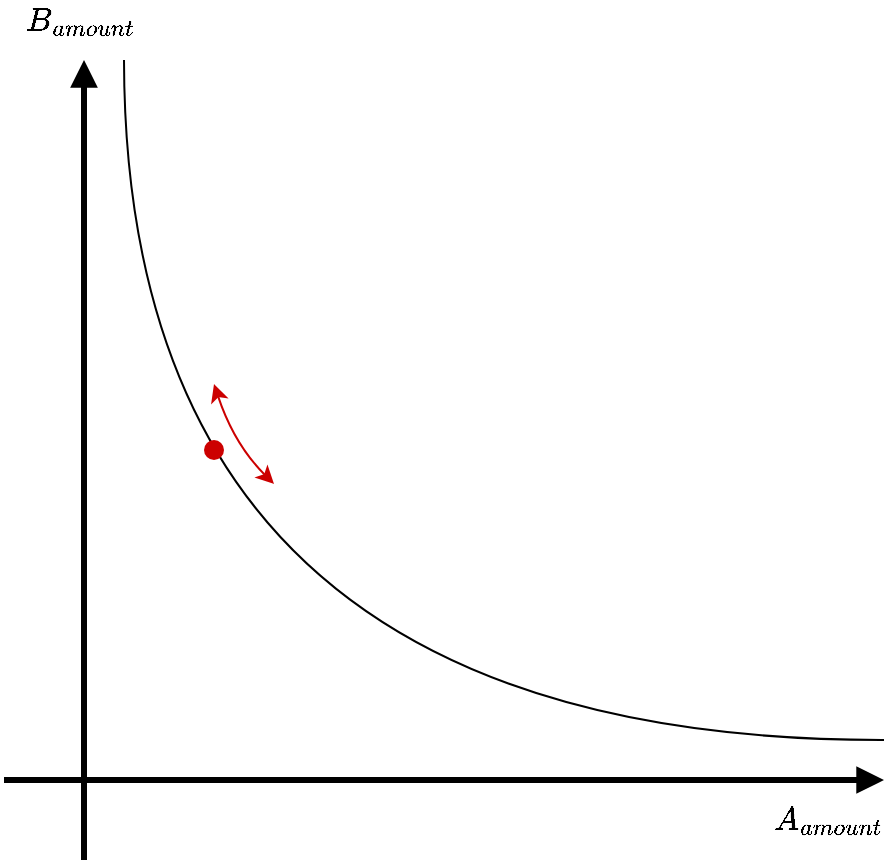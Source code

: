<mxfile version="16.0.2" type="device" pages="18"><diagram name="AMM_base" id="MU-FKNWPqqe1V1fzi_uU"><mxGraphModel dx="2066" dy="1265" grid="1" gridSize="10" guides="1" tooltips="1" connect="1" arrows="1" fold="1" page="1" pageScale="1" pageWidth="1169" pageHeight="827" math="1" shadow="0"><root><mxCell id="NJc9JsWrNxlrMU716o2u-0"/><mxCell id="NJc9JsWrNxlrMU716o2u-1" parent="NJc9JsWrNxlrMU716o2u-0"/><mxCell id="NJc9JsWrNxlrMU716o2u-2" value="" style="endArrow=block;html=1;curved=1;strokeWidth=3;endFill=1;" parent="NJc9JsWrNxlrMU716o2u-1" edge="1"><mxGeometry width="50" height="50" relative="1" as="geometry"><mxPoint x="360" y="560" as="sourcePoint"/><mxPoint x="360" y="160" as="targetPoint"/></mxGeometry></mxCell><mxCell id="NJc9JsWrNxlrMU716o2u-3" value="" style="endArrow=block;html=1;curved=1;strokeWidth=3;endFill=1;" parent="NJc9JsWrNxlrMU716o2u-1" edge="1"><mxGeometry width="50" height="50" relative="1" as="geometry"><mxPoint x="320" y="520" as="sourcePoint"/><mxPoint x="760" y="520" as="targetPoint"/></mxGeometry></mxCell><mxCell id="NJc9JsWrNxlrMU716o2u-4" value="" style="endArrow=none;html=1;rounded=0;edgeStyle=orthogonalEdgeStyle;curved=1;" parent="NJc9JsWrNxlrMU716o2u-1" edge="1"><mxGeometry width="50" height="50" relative="1" as="geometry"><mxPoint x="760" y="500" as="sourcePoint"/><mxPoint x="380" y="160" as="targetPoint"/></mxGeometry></mxCell><mxCell id="NJc9JsWrNxlrMU716o2u-8" value="\(B_{amount}\)" style="text;html=1;align=left;verticalAlign=middle;resizable=0;points=[];autosize=1;strokeColor=none;fillColor=none;fontSize=14;fontColor=#000000;" parent="NJc9JsWrNxlrMU716o2u-1" vertex="1"><mxGeometry x="329" y="130" width="110" height="20" as="geometry"/></mxCell><mxCell id="NJc9JsWrNxlrMU716o2u-9" value="\(A_{amount}\)" style="text;html=1;align=right;verticalAlign=middle;resizable=0;points=[];autosize=1;strokeColor=none;fillColor=none;fontSize=14;fontColor=#000000;" parent="NJc9JsWrNxlrMU716o2u-1" vertex="1"><mxGeometry x="650" y="530" width="110" height="20" as="geometry"/></mxCell><mxCell id="I02nhEHNEaBToOPZG5g8-0" value="" style="ellipse;whiteSpace=wrap;html=1;aspect=fixed;fillColor=#CC0000;strokeColor=none;" parent="NJc9JsWrNxlrMU716o2u-1" vertex="1"><mxGeometry x="420" y="350" width="10" height="10" as="geometry"/></mxCell><mxCell id="I02nhEHNEaBToOPZG5g8-1" value="" style="endArrow=classic;html=1;strokeWidth=1;curved=1;startArrow=classic;startFill=1;endFill=1;strokeColor=#CC0000;" parent="NJc9JsWrNxlrMU716o2u-1" edge="1"><mxGeometry width="50" height="50" relative="1" as="geometry"><mxPoint x="455" y="372" as="sourcePoint"/><mxPoint x="425" y="322" as="targetPoint"/><Array as="points"><mxPoint x="435" y="352"/></Array></mxGeometry></mxCell></root></mxGraphModel></diagram><diagram name="AMM_swap" id="NDNJ3Mu8QM1fKAIe1v0c"><mxGraphModel dx="2066" dy="1265" grid="1" gridSize="10" guides="1" tooltips="1" connect="1" arrows="1" fold="1" page="1" pageScale="1" pageWidth="1169" pageHeight="827" math="1" shadow="0"><root><mxCell id="Y9agkuIfHFcGVMUj2rjX-0"/><mxCell id="Y9agkuIfHFcGVMUj2rjX-1" parent="Y9agkuIfHFcGVMUj2rjX-0"/><mxCell id="Y9agkuIfHFcGVMUj2rjX-2" value="" style="endArrow=block;html=1;curved=1;strokeWidth=3;endFill=1;" parent="Y9agkuIfHFcGVMUj2rjX-1" edge="1"><mxGeometry width="50" height="50" relative="1" as="geometry"><mxPoint x="360" y="560" as="sourcePoint"/><mxPoint x="360" y="160" as="targetPoint"/></mxGeometry></mxCell><mxCell id="Y9agkuIfHFcGVMUj2rjX-3" value="" style="endArrow=block;html=1;curved=1;strokeWidth=3;endFill=1;" parent="Y9agkuIfHFcGVMUj2rjX-1" edge="1"><mxGeometry width="50" height="50" relative="1" as="geometry"><mxPoint x="320" y="520" as="sourcePoint"/><mxPoint x="760" y="520" as="targetPoint"/></mxGeometry></mxCell><mxCell id="Y9agkuIfHFcGVMUj2rjX-4" value="" style="endArrow=none;html=1;rounded=0;edgeStyle=orthogonalEdgeStyle;curved=1;" parent="Y9agkuIfHFcGVMUj2rjX-1" edge="1"><mxGeometry width="50" height="50" relative="1" as="geometry"><mxPoint x="760" y="500" as="sourcePoint"/><mxPoint x="380" y="160" as="targetPoint"/></mxGeometry></mxCell><mxCell id="Y9agkuIfHFcGVMUj2rjX-10" style="edgeStyle=orthogonalEdgeStyle;orthogonalLoop=1;jettySize=auto;html=1;exitX=1;exitY=0.5;exitDx=0;exitDy=0;entryX=0.5;entryY=0;entryDx=0;entryDy=0;startArrow=none;startFill=0;endArrow=classic;endFill=1;strokeColor=#CC0000;strokeWidth=1;rounded=0;" parent="Y9agkuIfHFcGVMUj2rjX-1" source="Y9agkuIfHFcGVMUj2rjX-7" target="Y9agkuIfHFcGVMUj2rjX-9" edge="1"><mxGeometry relative="1" as="geometry"/></mxCell><mxCell id="Y9agkuIfHFcGVMUj2rjX-7" value="" style="ellipse;whiteSpace=wrap;html=1;aspect=fixed;fillColor=#CC0000;strokeColor=none;" parent="Y9agkuIfHFcGVMUj2rjX-1" vertex="1"><mxGeometry x="420" y="350" width="10" height="10" as="geometry"/></mxCell><mxCell id="Y9agkuIfHFcGVMUj2rjX-9" value="" style="ellipse;whiteSpace=wrap;html=1;aspect=fixed;fillColor=#CC0000;strokeColor=none;" parent="Y9agkuIfHFcGVMUj2rjX-1" vertex="1"><mxGeometry x="494" y="427" width="10" height="10" as="geometry"/></mxCell><mxCell id="CbQ0azqXOIwLHpprKhVu-0" value="\(B_{amount}\)" style="text;html=1;align=left;verticalAlign=middle;resizable=0;points=[];autosize=1;strokeColor=none;fillColor=none;fontSize=14;fontColor=#000000;" parent="Y9agkuIfHFcGVMUj2rjX-1" vertex="1"><mxGeometry x="329" y="130" width="110" height="20" as="geometry"/></mxCell><mxCell id="CbQ0azqXOIwLHpprKhVu-1" value="\(A_{amount}\)" style="text;html=1;align=right;verticalAlign=middle;resizable=0;points=[];autosize=1;strokeColor=none;fillColor=none;fontSize=14;fontColor=#000000;" parent="Y9agkuIfHFcGVMUj2rjX-1" vertex="1"><mxGeometry x="650" y="530" width="110" height="20" as="geometry"/></mxCell><mxCell id="CbQ0azqXOIwLHpprKhVu-2" value="\((A_1, B_1)\)" style="text;html=1;align=center;verticalAlign=middle;resizable=0;points=[];autosize=1;strokeColor=none;fillColor=none;fontSize=12;fontColor=#CC0000;" parent="Y9agkuIfHFcGVMUj2rjX-1" vertex="1"><mxGeometry x="349" y="360" width="90" height="20" as="geometry"/></mxCell><mxCell id="CbQ0azqXOIwLHpprKhVu-3" value="\((A_2, B_2)\)" style="text;html=1;align=center;verticalAlign=middle;resizable=0;points=[];autosize=1;strokeColor=none;fillColor=none;fontSize=12;fontColor=#CC0000;" parent="Y9agkuIfHFcGVMUj2rjX-1" vertex="1"><mxGeometry x="420" y="437" width="90" height="20" as="geometry"/></mxCell><mxCell id="CbQ0azqXOIwLHpprKhVu-4" value="\(A_{input}\)" style="text;html=1;align=right;verticalAlign=middle;resizable=0;points=[];autosize=1;strokeColor=none;fillColor=none;fontSize=12;fontColor=#CC0000;" parent="Y9agkuIfHFcGVMUj2rjX-1" vertex="1"><mxGeometry x="410" y="330" width="80" height="20" as="geometry"/></mxCell><mxCell id="CbQ0azqXOIwLHpprKhVu-5" value="\(B_{output}\)" style="text;html=1;align=right;verticalAlign=middle;resizable=0;points=[];autosize=1;strokeColor=none;fillColor=none;fontSize=12;fontColor=#CC0000;" parent="Y9agkuIfHFcGVMUj2rjX-1" vertex="1"><mxGeometry x="460" y="380" width="90" height="20" as="geometry"/></mxCell></root></mxGraphModel></diagram><diagram name="AMM_sqrtP" id="3rVEYCNWjmLfAk5VFuJ0"><mxGraphModel dx="2066" dy="1265" grid="1" gridSize="10" guides="1" tooltips="1" connect="1" arrows="1" fold="1" page="1" pageScale="1" pageWidth="1169" pageHeight="827" math="1" shadow="0"><root><mxCell id="n19caNNyC0RjT1R9Y6zz-0"/><mxCell id="n19caNNyC0RjT1R9Y6zz-1" parent="n19caNNyC0RjT1R9Y6zz-0"/><mxCell id="n19caNNyC0RjT1R9Y6zz-2" value="" style="endArrow=block;html=1;curved=1;strokeWidth=3;endFill=1;" parent="n19caNNyC0RjT1R9Y6zz-1" edge="1"><mxGeometry width="50" height="50" relative="1" as="geometry"><mxPoint x="360" y="560" as="sourcePoint"/><mxPoint x="360" y="160" as="targetPoint"/></mxGeometry></mxCell><mxCell id="n19caNNyC0RjT1R9Y6zz-3" value="" style="endArrow=block;html=1;curved=1;strokeWidth=3;endFill=1;" parent="n19caNNyC0RjT1R9Y6zz-1" edge="1"><mxGeometry width="50" height="50" relative="1" as="geometry"><mxPoint x="320" y="520" as="sourcePoint"/><mxPoint x="760" y="520" as="targetPoint"/></mxGeometry></mxCell><mxCell id="n19caNNyC0RjT1R9Y6zz-4" value="" style="endArrow=none;html=1;rounded=0;edgeStyle=orthogonalEdgeStyle;curved=1;fontColor=#CC0000;" parent="n19caNNyC0RjT1R9Y6zz-1" edge="1"><mxGeometry width="50" height="50" relative="1" as="geometry"><mxPoint x="760" y="500" as="sourcePoint"/><mxPoint x="380" y="160" as="targetPoint"/></mxGeometry></mxCell><mxCell id="n19caNNyC0RjT1R9Y6zz-6" value="\(A_{amount}, B_{amount}\)" style="text;html=1;align=center;verticalAlign=middle;resizable=0;points=[];autosize=1;strokeColor=none;fillColor=none;" parent="n19caNNyC0RjT1R9Y6zz-1" vertex="1"><mxGeometry x="320" y="130" width="160" height="20" as="geometry"/></mxCell><mxCell id="n19caNNyC0RjT1R9Y6zz-16" value="\(\sqrt{P}\)" style="text;html=1;align=center;verticalAlign=middle;resizable=0;points=[];autosize=1;strokeColor=none;fillColor=none;fontColor=#000000;fontStyle=0;fontSize=16;" parent="n19caNNyC0RjT1R9Y6zz-1" vertex="1"><mxGeometry x="680" y="530" width="90" height="20" as="geometry"/></mxCell><mxCell id="n19caNNyC0RjT1R9Y6zz-17" value="" style="endArrow=none;html=1;rounded=0;fontSize=16;fontColor=#CC0000;strokeColor=#000000;strokeWidth=1;" parent="n19caNNyC0RjT1R9Y6zz-1" edge="1"><mxGeometry width="50" height="50" relative="1" as="geometry"><mxPoint x="360" y="520" as="sourcePoint"/><mxPoint x="720" y="160" as="targetPoint"/></mxGeometry></mxCell><mxCell id="n19caNNyC0RjT1R9Y6zz-18" value="\(B_{amount} = L \cdot \sqrt{P}\)" style="text;html=1;align=center;verticalAlign=middle;resizable=0;points=[];autosize=1;strokeColor=none;fillColor=none;fontSize=14;fontColor=#000000;" parent="n19caNNyC0RjT1R9Y6zz-1" vertex="1"><mxGeometry x="520" y="161" width="210" height="20" as="geometry"/></mxCell><mxCell id="n19caNNyC0RjT1R9Y6zz-19" value="\(A_{amount} = \frac{L}{\sqrt{P}}\)" style="text;html=1;align=right;verticalAlign=middle;resizable=0;points=[];autosize=1;strokeColor=none;fillColor=none;fontSize=14;fontColor=#000000;" parent="n19caNNyC0RjT1R9Y6zz-1" vertex="1"><mxGeometry x="540" y="470" width="220" height="20" as="geometry"/></mxCell><mxCell id="LbF5XF5UeQzH55hMRekE-0" value="" style="ellipse;whiteSpace=wrap;html=1;aspect=fixed;fillColor=#CC0000;strokeColor=none;" parent="n19caNNyC0RjT1R9Y6zz-1" vertex="1"><mxGeometry x="554" y="462" width="10" height="10" as="geometry"/></mxCell><mxCell id="LbF5XF5UeQzH55hMRekE-2" value="" style="endArrow=classic;html=1;strokeWidth=1;curved=1;startArrow=classic;startFill=1;endFill=1;strokeColor=#CC0000;" parent="n19caNNyC0RjT1R9Y6zz-1" edge="1"><mxGeometry width="50" height="50" relative="1" as="geometry"><mxPoint x="599" y="469" as="sourcePoint"/><mxPoint x="529" y="439" as="targetPoint"/><Array as="points"><mxPoint x="559" y="459"/></Array></mxGeometry></mxCell><mxCell id="LbF5XF5UeQzH55hMRekE-4" value="" style="ellipse;whiteSpace=wrap;html=1;aspect=fixed;fillColor=#CC0000;strokeColor=none;" parent="n19caNNyC0RjT1R9Y6zz-1" vertex="1"><mxGeometry x="554" y="315" width="10" height="10" as="geometry"/></mxCell><mxCell id="LbF5XF5UeQzH55hMRekE-5" value="" style="endArrow=classic;html=1;rounded=0;fontSize=12;fontColor=#CC0000;strokeColor=#CC0000;strokeWidth=1;startArrow=classic;startFill=1;" parent="n19caNNyC0RjT1R9Y6zz-1" edge="1"><mxGeometry width="50" height="50" relative="1" as="geometry"><mxPoint x="530" y="330" as="sourcePoint"/><mxPoint x="600" y="260" as="targetPoint"/></mxGeometry></mxCell></root></mxGraphModel></diagram><diagram name="AMM_sqrtP_swap" id="alT8QPnWmnDCrXXXvz76"><mxGraphModel dx="2066" dy="1265" grid="1" gridSize="10" guides="1" tooltips="1" connect="1" arrows="1" fold="1" page="1" pageScale="1" pageWidth="1169" pageHeight="827" math="1" shadow="0"><root><mxCell id="vY_X93nGslOIwuTZ11-s-0"/><mxCell id="vY_X93nGslOIwuTZ11-s-1" parent="vY_X93nGslOIwuTZ11-s-0"/><mxCell id="vY_X93nGslOIwuTZ11-s-2" value="" style="endArrow=block;html=1;curved=1;strokeWidth=3;endFill=1;" parent="vY_X93nGslOIwuTZ11-s-1" edge="1"><mxGeometry width="50" height="50" relative="1" as="geometry"><mxPoint x="360" y="560" as="sourcePoint"/><mxPoint x="360" y="160" as="targetPoint"/></mxGeometry></mxCell><mxCell id="vY_X93nGslOIwuTZ11-s-3" value="" style="endArrow=block;html=1;curved=1;strokeWidth=3;endFill=1;" parent="vY_X93nGslOIwuTZ11-s-1" edge="1"><mxGeometry width="50" height="50" relative="1" as="geometry"><mxPoint x="320" y="520" as="sourcePoint"/><mxPoint x="760" y="520" as="targetPoint"/></mxGeometry></mxCell><mxCell id="vY_X93nGslOIwuTZ11-s-4" value="" style="endArrow=none;html=1;rounded=0;edgeStyle=orthogonalEdgeStyle;curved=1;fontColor=#CC0000;" parent="vY_X93nGslOIwuTZ11-s-1" edge="1"><mxGeometry width="50" height="50" relative="1" as="geometry"><mxPoint x="760" y="500" as="sourcePoint"/><mxPoint x="380" y="160" as="targetPoint"/></mxGeometry></mxCell><mxCell id="vY_X93nGslOIwuTZ11-s-5" value="\(A_{amount}, B_{amount}\)" style="text;html=1;align=center;verticalAlign=middle;resizable=0;points=[];autosize=1;strokeColor=none;fillColor=none;" parent="vY_X93nGslOIwuTZ11-s-1" vertex="1"><mxGeometry x="320" y="130" width="160" height="20" as="geometry"/></mxCell><mxCell id="vY_X93nGslOIwuTZ11-s-6" value="\(\sqrt{P}\)" style="text;html=1;align=center;verticalAlign=middle;resizable=0;points=[];autosize=1;strokeColor=none;fillColor=none;fontColor=#000000;fontStyle=0;fontSize=16;" parent="vY_X93nGslOIwuTZ11-s-1" vertex="1"><mxGeometry x="680" y="530" width="90" height="20" as="geometry"/></mxCell><mxCell id="vY_X93nGslOIwuTZ11-s-7" value="" style="endArrow=none;html=1;rounded=0;fontSize=16;fontColor=#CC0000;strokeColor=#000000;strokeWidth=1;" parent="vY_X93nGslOIwuTZ11-s-1" edge="1"><mxGeometry width="50" height="50" relative="1" as="geometry"><mxPoint x="360" y="520" as="sourcePoint"/><mxPoint x="720" y="160" as="targetPoint"/></mxGeometry></mxCell><mxCell id="vY_X93nGslOIwuTZ11-s-8" value="\(B_{amount} = L \cdot \sqrt{P}\)" style="text;html=1;align=center;verticalAlign=middle;resizable=0;points=[];autosize=1;strokeColor=none;fillColor=none;fontSize=14;fontColor=#000000;" parent="vY_X93nGslOIwuTZ11-s-1" vertex="1"><mxGeometry x="520" y="161" width="210" height="20" as="geometry"/></mxCell><mxCell id="vY_X93nGslOIwuTZ11-s-9" value="\(A_{amount} = \frac{L}{\sqrt{P}}\)" style="text;html=1;align=right;verticalAlign=middle;resizable=0;points=[];autosize=1;strokeColor=none;fillColor=none;fontSize=14;fontColor=#000000;" parent="vY_X93nGslOIwuTZ11-s-1" vertex="1"><mxGeometry x="540" y="470" width="220" height="20" as="geometry"/></mxCell><mxCell id="2NZ5WS4RWifGj67fAqaN-3" style="edgeStyle=orthogonalEdgeStyle;rounded=0;orthogonalLoop=1;jettySize=auto;html=1;exitX=0.5;exitY=0;exitDx=0;exitDy=0;entryX=1;entryY=0.5;entryDx=0;entryDy=0;fontSize=12;fontColor=#CC0000;startArrow=none;startFill=0;endArrow=classic;endFill=1;strokeColor=#CC0000;strokeWidth=1;" parent="vY_X93nGslOIwuTZ11-s-1" source="vY_X93nGslOIwuTZ11-s-10" target="2NZ5WS4RWifGj67fAqaN-0" edge="1"><mxGeometry relative="1" as="geometry"><Array as="points"><mxPoint x="559" y="447"/></Array></mxGeometry></mxCell><mxCell id="vY_X93nGslOIwuTZ11-s-10" value="" style="ellipse;whiteSpace=wrap;html=1;aspect=fixed;fillColor=#CC0000;strokeColor=none;" parent="vY_X93nGslOIwuTZ11-s-1" vertex="1"><mxGeometry x="554" y="462" width="10" height="10" as="geometry"/></mxCell><mxCell id="2NZ5WS4RWifGj67fAqaN-4" style="edgeStyle=orthogonalEdgeStyle;rounded=0;orthogonalLoop=1;jettySize=auto;html=1;exitX=0;exitY=0.5;exitDx=0;exitDy=0;entryX=0.5;entryY=0;entryDx=0;entryDy=0;fontSize=12;fontColor=#CC0000;startArrow=none;startFill=0;endArrow=classic;endFill=1;strokeColor=#CC0000;strokeWidth=1;" parent="vY_X93nGslOIwuTZ11-s-1" source="vY_X93nGslOIwuTZ11-s-12" target="2NZ5WS4RWifGj67fAqaN-1" edge="1"><mxGeometry relative="1" as="geometry"/></mxCell><mxCell id="vY_X93nGslOIwuTZ11-s-12" value="" style="ellipse;whiteSpace=wrap;html=1;aspect=fixed;fillColor=#CC0000;strokeColor=none;" parent="vY_X93nGslOIwuTZ11-s-1" vertex="1"><mxGeometry x="554" y="315" width="10" height="10" as="geometry"/></mxCell><mxCell id="2NZ5WS4RWifGj67fAqaN-0" value="" style="ellipse;whiteSpace=wrap;html=1;aspect=fixed;fillColor=#CC0000;strokeColor=none;" parent="vY_X93nGslOIwuTZ11-s-1" vertex="1"><mxGeometry x="514" y="442" width="10" height="10" as="geometry"/></mxCell><mxCell id="2NZ5WS4RWifGj67fAqaN-1" value="" style="ellipse;whiteSpace=wrap;html=1;aspect=fixed;fillColor=#CC0000;strokeColor=none;" parent="vY_X93nGslOIwuTZ11-s-1" vertex="1"><mxGeometry x="514" y="354" width="10" height="10" as="geometry"/></mxCell><mxCell id="0485X8a8RCbzd0CNcbZj-1" value="\((\sqrt{P}_1, B_1)\)" style="text;html=1;align=center;verticalAlign=middle;resizable=0;points=[];autosize=1;strokeColor=none;fillColor=none;fontSize=12;fontColor=#CC0000;" parent="vY_X93nGslOIwuTZ11-s-1" vertex="1"><mxGeometry x="525" y="324" width="120" height="20" as="geometry"/></mxCell><mxCell id="0485X8a8RCbzd0CNcbZj-2" value="\(A_{input}\)" style="text;html=1;align=right;verticalAlign=middle;resizable=0;points=[];autosize=1;strokeColor=none;fillColor=none;fontSize=12;fontColor=#CC0000;" parent="vY_X93nGslOIwuTZ11-s-1" vertex="1"><mxGeometry x="523" y="447" width="80" height="20" as="geometry"/></mxCell><mxCell id="0485X8a8RCbzd0CNcbZj-3" value="\(B_{output}\)" style="text;html=1;align=right;verticalAlign=middle;resizable=0;points=[];autosize=1;strokeColor=none;fillColor=none;fontSize=12;fontColor=#CC0000;" parent="vY_X93nGslOIwuTZ11-s-1" vertex="1"><mxGeometry x="428" y="324" width="90" height="20" as="geometry"/></mxCell><mxCell id="0485X8a8RCbzd0CNcbZj-4" value="\((\sqrt{P}_1, A_1)\)" style="text;html=1;align=center;verticalAlign=middle;resizable=0;points=[];autosize=1;strokeColor=none;fillColor=none;fontSize=12;fontColor=#CC0000;" parent="vY_X93nGslOIwuTZ11-s-1" vertex="1"><mxGeometry x="480" y="480" width="120" height="20" as="geometry"/></mxCell><mxCell id="0485X8a8RCbzd0CNcbZj-5" value="\((\sqrt{P}_2, A_2)\)" style="text;html=1;align=center;verticalAlign=middle;resizable=0;points=[];autosize=1;strokeColor=none;fillColor=none;fontSize=12;fontColor=#CC0000;" parent="vY_X93nGslOIwuTZ11-s-1" vertex="1"><mxGeometry x="413" y="442" width="120" height="20" as="geometry"/></mxCell><mxCell id="0485X8a8RCbzd0CNcbZj-6" value="\((\sqrt{P}_2, B_2)\)" style="text;html=1;align=center;verticalAlign=middle;resizable=0;points=[];autosize=1;strokeColor=none;fillColor=none;fontSize=12;fontColor=#CC0000;" parent="vY_X93nGslOIwuTZ11-s-1" vertex="1"><mxGeometry x="485" y="363" width="120" height="20" as="geometry"/></mxCell></root></mxGraphModel></diagram><diagram name="AMM_sqrtP_2L" id="fBOpdMgdiQhiap7mavBZ"><mxGraphModel dx="2066" dy="1265" grid="1" gridSize="10" guides="1" tooltips="1" connect="1" arrows="1" fold="1" page="1" pageScale="1" pageWidth="1169" pageHeight="827" math="1" shadow="0"><root><mxCell id="_NuSs12FqT7BybI_tYJU-0"/><mxCell id="_NuSs12FqT7BybI_tYJU-1" parent="_NuSs12FqT7BybI_tYJU-0"/><mxCell id="_NuSs12FqT7BybI_tYJU-24" value="" style="endArrow=none;html=1;fontSize=12;fontColor=#CC0000;strokeColor=#CC0000;strokeWidth=1;curved=1;" parent="_NuSs12FqT7BybI_tYJU-1" edge="1"><mxGeometry width="50" height="50" relative="1" as="geometry"><mxPoint x="400" y="160" as="sourcePoint"/><mxPoint x="760" y="480" as="targetPoint"/><Array as="points"><mxPoint x="450" y="410"/></Array></mxGeometry></mxCell><mxCell id="_NuSs12FqT7BybI_tYJU-2" value="" style="endArrow=block;html=1;curved=1;strokeWidth=3;endFill=1;" parent="_NuSs12FqT7BybI_tYJU-1" edge="1"><mxGeometry width="50" height="50" relative="1" as="geometry"><mxPoint x="360" y="560" as="sourcePoint"/><mxPoint x="360" y="160" as="targetPoint"/></mxGeometry></mxCell><mxCell id="_NuSs12FqT7BybI_tYJU-3" value="" style="endArrow=block;html=1;curved=1;strokeWidth=3;endFill=1;" parent="_NuSs12FqT7BybI_tYJU-1" edge="1"><mxGeometry width="50" height="50" relative="1" as="geometry"><mxPoint x="320" y="520" as="sourcePoint"/><mxPoint x="760" y="520" as="targetPoint"/></mxGeometry></mxCell><mxCell id="_NuSs12FqT7BybI_tYJU-4" value="" style="endArrow=none;html=1;rounded=0;edgeStyle=orthogonalEdgeStyle;curved=1;fontColor=#CC0000;" parent="_NuSs12FqT7BybI_tYJU-1" edge="1"><mxGeometry width="50" height="50" relative="1" as="geometry"><mxPoint x="760" y="500" as="sourcePoint"/><mxPoint x="380" y="160" as="targetPoint"/></mxGeometry></mxCell><mxCell id="_NuSs12FqT7BybI_tYJU-5" value="\(A_{amount}, B_{amount}\)" style="text;html=1;align=center;verticalAlign=middle;resizable=0;points=[];autosize=1;strokeColor=none;fillColor=none;" parent="_NuSs12FqT7BybI_tYJU-1" vertex="1"><mxGeometry x="320" y="130" width="160" height="20" as="geometry"/></mxCell><mxCell id="_NuSs12FqT7BybI_tYJU-6" value="\(\sqrt{P}\)" style="text;html=1;align=center;verticalAlign=middle;resizable=0;points=[];autosize=1;strokeColor=none;fillColor=none;fontColor=#000000;fontStyle=0;fontSize=16;" parent="_NuSs12FqT7BybI_tYJU-1" vertex="1"><mxGeometry x="680" y="530" width="90" height="20" as="geometry"/></mxCell><mxCell id="_NuSs12FqT7BybI_tYJU-7" value="" style="endArrow=none;html=1;rounded=0;fontSize=16;fontColor=#CC0000;strokeColor=#000000;strokeWidth=1;" parent="_NuSs12FqT7BybI_tYJU-1" edge="1"><mxGeometry width="50" height="50" relative="1" as="geometry"><mxPoint x="360" y="520" as="sourcePoint"/><mxPoint x="720" y="160" as="targetPoint"/></mxGeometry></mxCell><mxCell id="_NuSs12FqT7BybI_tYJU-8" value="\(B_{amount} = L \cdot \sqrt{P}\)" style="text;html=1;align=center;verticalAlign=middle;resizable=0;points=[];autosize=1;strokeColor=none;fillColor=none;fontSize=14;fontColor=#000000;" parent="_NuSs12FqT7BybI_tYJU-1" vertex="1"><mxGeometry x="520" y="161" width="210" height="20" as="geometry"/></mxCell><mxCell id="_NuSs12FqT7BybI_tYJU-9" value="\(A_{amount} = \frac{L}{\sqrt{P}}\)" style="text;html=1;align=right;verticalAlign=middle;resizable=0;points=[];autosize=1;strokeColor=none;fillColor=none;fontSize=14;fontColor=#000000;" parent="_NuSs12FqT7BybI_tYJU-1" vertex="1"><mxGeometry x="540" y="470" width="220" height="20" as="geometry"/></mxCell><mxCell id="_NuSs12FqT7BybI_tYJU-22" value="" style="endArrow=none;html=1;rounded=0;fontSize=16;fontColor=#CC0000;strokeColor=#000000;strokeWidth=1;" parent="_NuSs12FqT7BybI_tYJU-1" edge="1"><mxGeometry width="50" height="50" relative="1" as="geometry"><mxPoint x="360" y="521" as="sourcePoint"/><mxPoint x="520" y="200" as="targetPoint"/></mxGeometry></mxCell><mxCell id="_NuSs12FqT7BybI_tYJU-23" value="" style="endArrow=none;html=1;rounded=0;fontSize=16;fontColor=#CC0000;strokeColor=#CC0000;strokeWidth=1;entryX=0.09;entryY=0.05;entryDx=0;entryDy=0;entryPerimeter=0;" parent="_NuSs12FqT7BybI_tYJU-1" target="_NuSs12FqT7BybI_tYJU-8" edge="1"><mxGeometry width="50" height="50" relative="1" as="geometry"><mxPoint x="360" y="521" as="sourcePoint"/><mxPoint x="520" y="200" as="targetPoint"/></mxGeometry></mxCell><mxCell id="_NuSs12FqT7BybI_tYJU-25" value="\(B_{amount} = 2L \cdot \sqrt{P}\)" style="text;html=1;align=center;verticalAlign=middle;resizable=0;points=[];autosize=1;strokeColor=none;fillColor=none;fontSize=14;fontColor=#CC0000;" parent="_NuSs12FqT7BybI_tYJU-1" vertex="1"><mxGeometry x="455" y="130" width="220" height="20" as="geometry"/></mxCell><mxCell id="_NuSs12FqT7BybI_tYJU-26" value="\(A_{amount} = \frac{2L}{\sqrt{P}}\)" style="text;html=1;align=right;verticalAlign=middle;resizable=0;points=[];autosize=1;strokeColor=none;fillColor=none;fontSize=14;fontColor=#CC0000;" parent="_NuSs12FqT7BybI_tYJU-1" vertex="1"><mxGeometry x="530" y="420" width="230" height="20" as="geometry"/></mxCell></root></mxGraphModel></diagram><diagram name="AMM_sqrtP_2L_swap" id="5iYH2-n0OmhdnYHllwUI"><mxGraphModel dx="2066" dy="1265" grid="1" gridSize="10" guides="1" tooltips="1" connect="1" arrows="1" fold="1" page="1" pageScale="1" pageWidth="1169" pageHeight="827" math="1" shadow="0"><root><mxCell id="mCj459AcF3nseC2MT5P3-0"/><mxCell id="mCj459AcF3nseC2MT5P3-1" parent="mCj459AcF3nseC2MT5P3-0"/><mxCell id="mCj459AcF3nseC2MT5P3-11" value="" style="endArrow=none;html=1;rounded=0;fontSize=16;fontColor=#CC0000;strokeColor=#000000;strokeWidth=1;" parent="mCj459AcF3nseC2MT5P3-1" edge="1"><mxGeometry width="50" height="50" relative="1" as="geometry"><mxPoint x="360" y="521" as="sourcePoint"/><mxPoint x="520" y="200" as="targetPoint"/></mxGeometry></mxCell><mxCell id="mCj459AcF3nseC2MT5P3-5" value="" style="endArrow=none;html=1;rounded=0;edgeStyle=orthogonalEdgeStyle;curved=1;fontColor=#CC0000;" parent="mCj459AcF3nseC2MT5P3-1" edge="1"><mxGeometry width="50" height="50" relative="1" as="geometry"><mxPoint x="760" y="500" as="sourcePoint"/><mxPoint x="380" y="160" as="targetPoint"/></mxGeometry></mxCell><mxCell id="mCj459AcF3nseC2MT5P3-12" value="" style="endArrow=none;html=1;rounded=0;fontSize=16;fontColor=#CC0000;strokeColor=#000000;strokeWidth=1;entryX=0.09;entryY=0.05;entryDx=0;entryDy=0;entryPerimeter=0;" parent="mCj459AcF3nseC2MT5P3-1" target="mCj459AcF3nseC2MT5P3-9" edge="1"><mxGeometry width="50" height="50" relative="1" as="geometry"><mxPoint x="360" y="521" as="sourcePoint"/><mxPoint x="520" y="200" as="targetPoint"/></mxGeometry></mxCell><mxCell id="moYizbK_9KokU5xhagTX-2" value="" style="rounded=0;whiteSpace=wrap;html=1;fontSize=12;fontColor=#000000;fillColor=#FFFFFF;strokeColor=none;" parent="mCj459AcF3nseC2MT5P3-1" vertex="1"><mxGeometry x="370" y="309" width="65" height="20" as="geometry"/></mxCell><mxCell id="moYizbK_9KokU5xhagTX-3" value="" style="rounded=0;whiteSpace=wrap;html=1;fontSize=12;fontColor=#000000;fillColor=#FFFFFF;strokeColor=none;" parent="mCj459AcF3nseC2MT5P3-1" vertex="1"><mxGeometry x="370" y="407" width="65" height="20" as="geometry"/></mxCell><mxCell id="mCj459AcF3nseC2MT5P3-2" value="" style="endArrow=none;html=1;fontSize=12;fontColor=#CC0000;strokeColor=#000000;strokeWidth=1;curved=1;" parent="mCj459AcF3nseC2MT5P3-1" edge="1"><mxGeometry width="50" height="50" relative="1" as="geometry"><mxPoint x="400" y="160" as="sourcePoint"/><mxPoint x="760" y="480" as="targetPoint"/><Array as="points"><mxPoint x="450" y="410"/></Array></mxGeometry></mxCell><mxCell id="mCj459AcF3nseC2MT5P3-3" value="" style="endArrow=block;html=1;curved=1;strokeWidth=3;endFill=1;" parent="mCj459AcF3nseC2MT5P3-1" edge="1"><mxGeometry width="50" height="50" relative="1" as="geometry"><mxPoint x="360" y="560" as="sourcePoint"/><mxPoint x="360" y="160" as="targetPoint"/></mxGeometry></mxCell><mxCell id="mCj459AcF3nseC2MT5P3-4" value="" style="endArrow=block;html=1;curved=1;strokeWidth=3;endFill=1;" parent="mCj459AcF3nseC2MT5P3-1" edge="1"><mxGeometry width="50" height="50" relative="1" as="geometry"><mxPoint x="320" y="520" as="sourcePoint"/><mxPoint x="760" y="520" as="targetPoint"/></mxGeometry></mxCell><mxCell id="mCj459AcF3nseC2MT5P3-6" value="\(A_{amount}, B_{amount}\)" style="text;html=1;align=center;verticalAlign=middle;resizable=0;points=[];autosize=1;strokeColor=none;fillColor=none;" parent="mCj459AcF3nseC2MT5P3-1" vertex="1"><mxGeometry x="320" y="130" width="160" height="20" as="geometry"/></mxCell><mxCell id="mCj459AcF3nseC2MT5P3-7" value="\(\sqrt{P}\)" style="text;html=1;align=center;verticalAlign=middle;resizable=0;points=[];autosize=1;strokeColor=none;fillColor=none;fontColor=#000000;fontStyle=0;fontSize=16;" parent="mCj459AcF3nseC2MT5P3-1" vertex="1"><mxGeometry x="680" y="530" width="90" height="20" as="geometry"/></mxCell><mxCell id="mCj459AcF3nseC2MT5P3-8" value="" style="endArrow=none;html=1;rounded=0;fontSize=16;fontColor=#CC0000;strokeColor=#000000;strokeWidth=1;" parent="mCj459AcF3nseC2MT5P3-1" edge="1"><mxGeometry width="50" height="50" relative="1" as="geometry"><mxPoint x="360" y="520" as="sourcePoint"/><mxPoint x="720" y="160" as="targetPoint"/></mxGeometry></mxCell><mxCell id="mCj459AcF3nseC2MT5P3-9" value="\(B_{amount} = L \cdot \sqrt{P}\)" style="text;html=1;align=center;verticalAlign=middle;resizable=0;points=[];autosize=1;strokeColor=none;fillColor=none;fontSize=14;fontColor=#000000;" parent="mCj459AcF3nseC2MT5P3-1" vertex="1"><mxGeometry x="520" y="161" width="210" height="20" as="geometry"/></mxCell><mxCell id="mCj459AcF3nseC2MT5P3-10" value="\(A_{amount} = \frac{L}{\sqrt{P}}\)" style="text;html=1;align=right;verticalAlign=middle;resizable=0;points=[];autosize=1;strokeColor=none;fillColor=none;fontSize=14;fontColor=#000000;" parent="mCj459AcF3nseC2MT5P3-1" vertex="1"><mxGeometry x="540" y="470" width="220" height="20" as="geometry"/></mxCell><mxCell id="mCj459AcF3nseC2MT5P3-13" value="\(B_{amount} = 2L \cdot \sqrt{P}\)" style="text;html=1;align=center;verticalAlign=middle;resizable=0;points=[];autosize=1;strokeColor=none;fillColor=none;fontSize=14;fontColor=#000000;" parent="mCj459AcF3nseC2MT5P3-1" vertex="1"><mxGeometry x="455" y="130" width="220" height="20" as="geometry"/></mxCell><mxCell id="mCj459AcF3nseC2MT5P3-14" value="\(A_{amount} = \frac{2L}{\sqrt{P}}\)" style="text;html=1;align=right;verticalAlign=middle;resizable=0;points=[];autosize=1;strokeColor=none;fillColor=none;fontSize=14;fontColor=#000000;" parent="mCj459AcF3nseC2MT5P3-1" vertex="1"><mxGeometry x="530" y="420" width="230" height="20" as="geometry"/></mxCell><mxCell id="iQjhZXXuFq_ip4L1j-va-0" value="" style="ellipse;whiteSpace=wrap;html=1;aspect=fixed;fillColor=#CC0000;strokeColor=none;" parent="mCj459AcF3nseC2MT5P3-1" vertex="1"><mxGeometry x="474" y="395" width="10" height="10" as="geometry"/></mxCell><mxCell id="iQjhZXXuFq_ip4L1j-va-1" value="" style="ellipse;whiteSpace=wrap;html=1;aspect=fixed;fillColor=#CC0000;strokeColor=none;" parent="mCj459AcF3nseC2MT5P3-1" vertex="1"><mxGeometry x="474" y="274" width="10" height="10" as="geometry"/></mxCell><mxCell id="iQjhZXXuFq_ip4L1j-va-4" style="edgeStyle=orthogonalEdgeStyle;orthogonalLoop=1;jettySize=auto;html=1;exitX=0.5;exitY=0;exitDx=0;exitDy=0;entryX=0;entryY=0.5;entryDx=0;entryDy=0;fontSize=12;fontColor=#CC0000;startArrow=none;startFill=0;endArrow=classic;endFill=1;strokeColor=#CC0000;strokeWidth=1;rounded=0;" parent="mCj459AcF3nseC2MT5P3-1" source="iQjhZXXuFq_ip4L1j-va-2" target="iQjhZXXuFq_ip4L1j-va-0" edge="1"><mxGeometry relative="1" as="geometry"/></mxCell><mxCell id="iQjhZXXuFq_ip4L1j-va-2" value="" style="ellipse;whiteSpace=wrap;html=1;aspect=fixed;fillColor=#CC0000;strokeColor=none;" parent="mCj459AcF3nseC2MT5P3-1" vertex="1"><mxGeometry x="435" y="434" width="10" height="10" as="geometry"/></mxCell><mxCell id="iQjhZXXuFq_ip4L1j-va-5" style="edgeStyle=orthogonalEdgeStyle;rounded=0;orthogonalLoop=1;jettySize=auto;html=1;exitX=0.5;exitY=0;exitDx=0;exitDy=0;entryX=0;entryY=0.5;entryDx=0;entryDy=0;fontSize=12;fontColor=#CC0000;startArrow=none;startFill=0;endArrow=classic;endFill=1;strokeColor=#CC0000;strokeWidth=1;" parent="mCj459AcF3nseC2MT5P3-1" source="iQjhZXXuFq_ip4L1j-va-3" target="iQjhZXXuFq_ip4L1j-va-1" edge="1"><mxGeometry relative="1" as="geometry"/></mxCell><mxCell id="iQjhZXXuFq_ip4L1j-va-3" value="" style="ellipse;whiteSpace=wrap;html=1;aspect=fixed;fillColor=#CC0000;strokeColor=none;" parent="mCj459AcF3nseC2MT5P3-1" vertex="1"><mxGeometry x="435" y="354" width="10" height="10" as="geometry"/></mxCell><mxCell id="moYizbK_9KokU5xhagTX-0" value="\(B_{input}\)" style="text;html=1;align=right;verticalAlign=middle;resizable=0;points=[];autosize=1;strokeColor=none;fillColor=none;fontSize=12;fontColor=#CC0000;" parent="mCj459AcF3nseC2MT5P3-1" vertex="1"><mxGeometry x="355" y="408" width="80" height="20" as="geometry"/></mxCell><mxCell id="moYizbK_9KokU5xhagTX-1" value="\(2B_{input}\)" style="text;html=1;align=right;verticalAlign=middle;resizable=0;points=[];autosize=1;strokeColor=none;fillColor=none;fontSize=12;fontColor=#CC0000;" parent="mCj459AcF3nseC2MT5P3-1" vertex="1"><mxGeometry x="345" y="310" width="90" height="20" as="geometry"/></mxCell></root></mxGraphModel></diagram><diagram name="AMM_sqrtP_SOLUSDC" id="uXesVq63x67q9tXWfENM"><mxGraphModel dx="2066" dy="1265" grid="1" gridSize="10" guides="1" tooltips="1" connect="1" arrows="1" fold="1" page="1" pageScale="1" pageWidth="1169" pageHeight="827" math="1" shadow="0"><root><mxCell id="SRfjt-AWd__qTwYG9rMO-0"/><mxCell id="SRfjt-AWd__qTwYG9rMO-1" parent="SRfjt-AWd__qTwYG9rMO-0"/><mxCell id="SRfjt-AWd__qTwYG9rMO-2" value="" style="endArrow=block;html=1;curved=1;strokeWidth=3;endFill=1;" parent="SRfjt-AWd__qTwYG9rMO-1" edge="1"><mxGeometry width="50" height="50" relative="1" as="geometry"><mxPoint x="360" y="560" as="sourcePoint"/><mxPoint x="360" y="160" as="targetPoint"/></mxGeometry></mxCell><mxCell id="SRfjt-AWd__qTwYG9rMO-3" value="" style="endArrow=block;html=1;curved=1;strokeWidth=3;endFill=1;" parent="SRfjt-AWd__qTwYG9rMO-1" edge="1"><mxGeometry width="50" height="50" relative="1" as="geometry"><mxPoint x="320" y="520" as="sourcePoint"/><mxPoint x="760" y="520" as="targetPoint"/></mxGeometry></mxCell><mxCell id="SRfjt-AWd__qTwYG9rMO-4" value="" style="endArrow=none;html=1;rounded=0;edgeStyle=orthogonalEdgeStyle;curved=1;fontColor=#CC0000;" parent="SRfjt-AWd__qTwYG9rMO-1" edge="1"><mxGeometry width="50" height="50" relative="1" as="geometry"><mxPoint x="760" y="500" as="sourcePoint"/><mxPoint x="380" y="160" as="targetPoint"/></mxGeometry></mxCell><mxCell id="SRfjt-AWd__qTwYG9rMO-5" value="\(SOL_{amount}, USDC_{amount}\)" style="text;html=1;align=left;verticalAlign=middle;resizable=0;points=[];autosize=1;strokeColor=none;fillColor=none;" parent="SRfjt-AWd__qTwYG9rMO-1" vertex="1"><mxGeometry x="323" y="130" width="200" height="20" as="geometry"/></mxCell><mxCell id="SRfjt-AWd__qTwYG9rMO-6" value="\(\sqrt{P}\)" style="text;html=1;align=center;verticalAlign=middle;resizable=0;points=[];autosize=1;strokeColor=none;fillColor=none;fontColor=#000000;fontStyle=0;fontSize=16;" parent="SRfjt-AWd__qTwYG9rMO-1" vertex="1"><mxGeometry x="680" y="530" width="90" height="20" as="geometry"/></mxCell><mxCell id="SRfjt-AWd__qTwYG9rMO-7" value="" style="endArrow=none;html=1;rounded=0;fontSize=16;fontColor=#CC0000;strokeColor=#000000;strokeWidth=1;" parent="SRfjt-AWd__qTwYG9rMO-1" edge="1"><mxGeometry width="50" height="50" relative="1" as="geometry"><mxPoint x="360" y="520" as="sourcePoint"/><mxPoint x="720" y="160" as="targetPoint"/></mxGeometry></mxCell><mxCell id="SRfjt-AWd__qTwYG9rMO-8" value="\(USDC_{amount} = L \cdot \sqrt{P}\)" style="text;html=1;align=center;verticalAlign=middle;resizable=0;points=[];autosize=1;strokeColor=none;fillColor=none;fontSize=14;fontColor=#000000;" parent="SRfjt-AWd__qTwYG9rMO-1" vertex="1"><mxGeometry x="490" y="161" width="240" height="20" as="geometry"/></mxCell><mxCell id="SRfjt-AWd__qTwYG9rMO-9" value="\(SOL_{amount} = \frac{L}{\sqrt{P}}\)" style="text;html=1;align=right;verticalAlign=middle;resizable=0;points=[];autosize=1;strokeColor=none;fillColor=none;fontSize=14;fontColor=#000000;" parent="SRfjt-AWd__qTwYG9rMO-1" vertex="1"><mxGeometry x="520" y="470" width="240" height="20" as="geometry"/></mxCell><mxCell id="SRfjt-AWd__qTwYG9rMO-10" value="" style="ellipse;whiteSpace=wrap;html=1;aspect=fixed;fillColor=#CC0000;strokeColor=none;" parent="SRfjt-AWd__qTwYG9rMO-1" vertex="1"><mxGeometry x="554" y="462" width="10" height="10" as="geometry"/></mxCell><mxCell id="SRfjt-AWd__qTwYG9rMO-11" value="" style="endArrow=classic;html=1;strokeWidth=1;curved=1;startArrow=classic;startFill=1;endFill=1;strokeColor=#CC0000;" parent="SRfjt-AWd__qTwYG9rMO-1" edge="1"><mxGeometry width="50" height="50" relative="1" as="geometry"><mxPoint x="599" y="469" as="sourcePoint"/><mxPoint x="529" y="439" as="targetPoint"/><Array as="points"><mxPoint x="559" y="459"/></Array></mxGeometry></mxCell><mxCell id="SRfjt-AWd__qTwYG9rMO-12" value="" style="ellipse;whiteSpace=wrap;html=1;aspect=fixed;fillColor=#CC0000;strokeColor=none;" parent="SRfjt-AWd__qTwYG9rMO-1" vertex="1"><mxGeometry x="554" y="315" width="10" height="10" as="geometry"/></mxCell><mxCell id="SRfjt-AWd__qTwYG9rMO-13" value="" style="endArrow=classic;html=1;rounded=0;fontSize=12;fontColor=#CC0000;strokeColor=#CC0000;strokeWidth=1;startArrow=classic;startFill=1;" parent="SRfjt-AWd__qTwYG9rMO-1" edge="1"><mxGeometry width="50" height="50" relative="1" as="geometry"><mxPoint x="530" y="330" as="sourcePoint"/><mxPoint x="600" y="260" as="targetPoint"/></mxGeometry></mxCell><mxCell id="SRfjt-AWd__qTwYG9rMO-14" value="" style="endArrow=none;html=1;rounded=0;fontSize=12;fontColor=#000000;strokeColor=#EA6B66;strokeWidth=3;opacity=50;" parent="SRfjt-AWd__qTwYG9rMO-1" edge="1"><mxGeometry width="50" height="50" relative="1" as="geometry"><mxPoint x="560" y="520" as="sourcePoint"/><mxPoint x="560" y="200" as="targetPoint"/></mxGeometry></mxCell><mxCell id="SRfjt-AWd__qTwYG9rMO-15" value="\(\sqrt{100}\)" style="text;html=1;align=center;verticalAlign=middle;resizable=0;points=[];autosize=1;strokeColor=none;fillColor=none;fontColor=#CC0000;fontStyle=0;fontSize=16;" parent="SRfjt-AWd__qTwYG9rMO-1" vertex="1"><mxGeometry x="505" y="530" width="100" height="20" as="geometry"/></mxCell><mxCell id="MaAPkbD-C3NXZKYQp8zd-0" value="\((\sqrt{100}, 10)\)" style="text;html=1;align=center;verticalAlign=middle;resizable=0;points=[];autosize=1;strokeColor=none;fillColor=none;fontSize=12;fontColor=#CC0000;" parent="SRfjt-AWd__qTwYG9rMO-1" vertex="1"><mxGeometry x="463" y="468" width="110" height="20" as="geometry"/></mxCell><mxCell id="MaAPkbD-C3NXZKYQp8zd-1" value="\((\sqrt{100}, 1000)\)" style="text;html=1;align=center;verticalAlign=middle;resizable=0;points=[];autosize=1;strokeColor=none;fillColor=none;fontSize=12;fontColor=#CC0000;" parent="SRfjt-AWd__qTwYG9rMO-1" vertex="1"><mxGeometry x="550" y="315" width="120" height="20" as="geometry"/></mxCell><mxCell id="MaAPkbD-C3NXZKYQp8zd-2" value="\(L = 100\)" style="text;html=1;align=center;verticalAlign=middle;resizable=0;points=[];autosize=1;strokeColor=none;fillColor=none;fontColor=#CC0000;fontStyle=0;fontSize=16;" parent="SRfjt-AWd__qTwYG9rMO-1" vertex="1"><mxGeometry x="415" y="240" width="90" height="20" as="geometry"/></mxCell></root></mxGraphModel></diagram><diagram name="AMM_sqrtP_SOLUSDC2" id="Fxrqy-nLXwJYO9XPtAaB"><mxGraphModel dx="2066" dy="1265" grid="1" gridSize="10" guides="1" tooltips="1" connect="1" arrows="1" fold="1" page="1" pageScale="1" pageWidth="1169" pageHeight="827" math="1" shadow="0"><root><mxCell id="60hyQzsCje3CZDRCIsrJ-0"/><mxCell id="60hyQzsCje3CZDRCIsrJ-1" parent="60hyQzsCje3CZDRCIsrJ-0"/><mxCell id="60hyQzsCje3CZDRCIsrJ-2" value="" style="endArrow=block;html=1;curved=1;strokeWidth=3;endFill=1;" parent="60hyQzsCje3CZDRCIsrJ-1" edge="1"><mxGeometry width="50" height="50" relative="1" as="geometry"><mxPoint x="360" y="560" as="sourcePoint"/><mxPoint x="360" y="160" as="targetPoint"/></mxGeometry></mxCell><mxCell id="60hyQzsCje3CZDRCIsrJ-3" value="" style="endArrow=block;html=1;curved=1;strokeWidth=3;endFill=1;" parent="60hyQzsCje3CZDRCIsrJ-1" edge="1"><mxGeometry width="50" height="50" relative="1" as="geometry"><mxPoint x="320" y="520" as="sourcePoint"/><mxPoint x="760" y="520" as="targetPoint"/></mxGeometry></mxCell><mxCell id="60hyQzsCje3CZDRCIsrJ-4" value="" style="endArrow=none;html=1;rounded=0;edgeStyle=orthogonalEdgeStyle;curved=1;fontColor=#CC0000;" parent="60hyQzsCje3CZDRCIsrJ-1" edge="1"><mxGeometry width="50" height="50" relative="1" as="geometry"><mxPoint x="760" y="500" as="sourcePoint"/><mxPoint x="380" y="160" as="targetPoint"/></mxGeometry></mxCell><mxCell id="60hyQzsCje3CZDRCIsrJ-5" value="\(SOL_{amount}, USDC_{amount}\)" style="text;html=1;align=left;verticalAlign=middle;resizable=0;points=[];autosize=1;strokeColor=none;fillColor=none;" parent="60hyQzsCje3CZDRCIsrJ-1" vertex="1"><mxGeometry x="323" y="130" width="200" height="20" as="geometry"/></mxCell><mxCell id="60hyQzsCje3CZDRCIsrJ-6" value="\(\sqrt{P}\)" style="text;html=1;align=center;verticalAlign=middle;resizable=0;points=[];autosize=1;strokeColor=none;fillColor=none;fontColor=#000000;fontStyle=0;fontSize=16;" parent="60hyQzsCje3CZDRCIsrJ-1" vertex="1"><mxGeometry x="680" y="530" width="90" height="20" as="geometry"/></mxCell><mxCell id="60hyQzsCje3CZDRCIsrJ-7" value="" style="endArrow=none;html=1;rounded=0;fontSize=16;fontColor=#CC0000;strokeColor=#000000;strokeWidth=1;" parent="60hyQzsCje3CZDRCIsrJ-1" edge="1"><mxGeometry width="50" height="50" relative="1" as="geometry"><mxPoint x="360" y="520" as="sourcePoint"/><mxPoint x="720" y="160" as="targetPoint"/></mxGeometry></mxCell><mxCell id="60hyQzsCje3CZDRCIsrJ-8" value="\(USDC_{amount} = L \cdot \sqrt{P}\)" style="text;html=1;align=center;verticalAlign=middle;resizable=0;points=[];autosize=1;strokeColor=none;fillColor=none;fontSize=14;fontColor=#000000;" parent="60hyQzsCje3CZDRCIsrJ-1" vertex="1"><mxGeometry x="490" y="161" width="240" height="20" as="geometry"/></mxCell><mxCell id="60hyQzsCje3CZDRCIsrJ-9" value="\(SOL_{amount} = \frac{L}{\sqrt{P}}\)" style="text;html=1;align=right;verticalAlign=middle;resizable=0;points=[];autosize=1;strokeColor=none;fillColor=none;fontSize=14;fontColor=#000000;" parent="60hyQzsCje3CZDRCIsrJ-1" vertex="1"><mxGeometry x="520" y="470" width="240" height="20" as="geometry"/></mxCell><mxCell id="60hyQzsCje3CZDRCIsrJ-10" value="" style="ellipse;whiteSpace=wrap;html=1;aspect=fixed;fillColor=#999999;strokeColor=none;" parent="60hyQzsCje3CZDRCIsrJ-1" vertex="1"><mxGeometry x="554" y="462" width="10" height="10" as="geometry"/></mxCell><mxCell id="60hyQzsCje3CZDRCIsrJ-12" value="" style="ellipse;whiteSpace=wrap;html=1;aspect=fixed;fillColor=#999999;strokeColor=none;" parent="60hyQzsCje3CZDRCIsrJ-1" vertex="1"><mxGeometry x="554" y="315" width="10" height="10" as="geometry"/></mxCell><mxCell id="60hyQzsCje3CZDRCIsrJ-14" value="" style="endArrow=none;html=1;rounded=0;fontSize=12;fontColor=#000000;strokeColor=#999999;strokeWidth=3;opacity=50;" parent="60hyQzsCje3CZDRCIsrJ-1" edge="1"><mxGeometry width="50" height="50" relative="1" as="geometry"><mxPoint x="560" y="520" as="sourcePoint"/><mxPoint x="560" y="200" as="targetPoint"/></mxGeometry></mxCell><mxCell id="60hyQzsCje3CZDRCIsrJ-15" value="\(\sqrt{100}\)" style="text;html=1;align=center;verticalAlign=middle;resizable=0;points=[];autosize=1;strokeColor=none;fillColor=none;fontColor=#000000;fontStyle=0;fontSize=16;" parent="60hyQzsCje3CZDRCIsrJ-1" vertex="1"><mxGeometry x="505" y="530" width="100" height="20" as="geometry"/></mxCell><mxCell id="60hyQzsCje3CZDRCIsrJ-16" value="\((\sqrt{100}, 10)\)" style="text;html=1;align=center;verticalAlign=middle;resizable=0;points=[];autosize=1;strokeColor=none;fillColor=none;fontSize=12;fontColor=#000000;" parent="60hyQzsCje3CZDRCIsrJ-1" vertex="1"><mxGeometry x="463" y="468" width="110" height="20" as="geometry"/></mxCell><mxCell id="60hyQzsCje3CZDRCIsrJ-17" value="\((\sqrt{100}, 1000)\)" style="text;html=1;align=center;verticalAlign=middle;resizable=0;points=[];autosize=1;strokeColor=none;fillColor=none;fontSize=12;fontColor=#000000;" parent="60hyQzsCje3CZDRCIsrJ-1" vertex="1"><mxGeometry x="550" y="315" width="120" height="20" as="geometry"/></mxCell><mxCell id="60hyQzsCje3CZDRCIsrJ-18" value="\(L = 100\)" style="text;html=1;align=center;verticalAlign=middle;resizable=0;points=[];autosize=1;strokeColor=none;fillColor=none;fontColor=#000000;fontStyle=0;fontSize=16;" parent="60hyQzsCje3CZDRCIsrJ-1" vertex="1"><mxGeometry x="415" y="240" width="90" height="20" as="geometry"/></mxCell><mxCell id="60hyQzsCje3CZDRCIsrJ-19" value="" style="endArrow=none;html=1;rounded=0;fontSize=12;fontColor=#000000;strokeColor=#EA6B66;strokeWidth=3;opacity=50;" parent="60hyQzsCje3CZDRCIsrJ-1" edge="1"><mxGeometry width="50" height="50" relative="1" as="geometry"><mxPoint x="680" y="520" as="sourcePoint"/><mxPoint x="680" y="200" as="targetPoint"/></mxGeometry></mxCell><mxCell id="60hyQzsCje3CZDRCIsrJ-20" value="" style="endArrow=none;html=1;rounded=0;fontSize=12;fontColor=#000000;strokeColor=#99CCFF;strokeWidth=3;opacity=50;" parent="60hyQzsCje3CZDRCIsrJ-1" edge="1"><mxGeometry width="50" height="50" relative="1" as="geometry"><mxPoint x="440" y="520" as="sourcePoint"/><mxPoint x="440" y="200" as="targetPoint"/></mxGeometry></mxCell><mxCell id="60hyQzsCje3CZDRCIsrJ-21" value="" style="ellipse;whiteSpace=wrap;html=1;aspect=fixed;fillColor=#CC0000;strokeColor=none;" parent="60hyQzsCje3CZDRCIsrJ-1" vertex="1"><mxGeometry x="675" y="491" width="10" height="10" as="geometry"/></mxCell><mxCell id="60hyQzsCje3CZDRCIsrJ-22" value="" style="ellipse;whiteSpace=wrap;html=1;aspect=fixed;fillColor=#CC0000;strokeColor=none;" parent="60hyQzsCje3CZDRCIsrJ-1" vertex="1"><mxGeometry x="675" y="194" width="10" height="10" as="geometry"/></mxCell><mxCell id="ZTeYccGtsz5oHHszk0GL-0" value="" style="ellipse;whiteSpace=wrap;html=1;aspect=fixed;fillColor=#0000CC;strokeColor=none;" parent="60hyQzsCje3CZDRCIsrJ-1" vertex="1"><mxGeometry x="435" y="435" width="10" height="10" as="geometry"/></mxCell><mxCell id="ZTeYccGtsz5oHHszk0GL-1" value="" style="ellipse;whiteSpace=wrap;html=1;aspect=fixed;fillColor=#0000CC;strokeColor=none;" parent="60hyQzsCje3CZDRCIsrJ-1" vertex="1"><mxGeometry x="435" y="370" width="10" height="10" as="geometry"/></mxCell><mxCell id="ZTeYccGtsz5oHHszk0GL-2" value="\(\sqrt{400}\)" style="text;html=1;align=center;verticalAlign=middle;resizable=0;points=[];autosize=1;strokeColor=none;fillColor=none;fontColor=#CC0000;fontStyle=0;fontSize=16;" parent="60hyQzsCje3CZDRCIsrJ-1" vertex="1"><mxGeometry x="620" y="530" width="100" height="20" as="geometry"/></mxCell><mxCell id="ZTeYccGtsz5oHHszk0GL-3" value="\(\sqrt{25}\)" style="text;html=1;align=center;verticalAlign=middle;resizable=0;points=[];autosize=1;strokeColor=none;fillColor=none;fontColor=#0000CC;fontStyle=0;fontSize=16;" parent="60hyQzsCje3CZDRCIsrJ-1" vertex="1"><mxGeometry x="395" y="530" width="90" height="20" as="geometry"/></mxCell><mxCell id="ZTeYccGtsz5oHHszk0GL-4" value="\((\sqrt{25}, 500)\)" style="text;html=1;align=center;verticalAlign=middle;resizable=0;points=[];autosize=1;strokeColor=none;fillColor=none;fontSize=12;fontColor=#0000CC;" parent="60hyQzsCje3CZDRCIsrJ-1" vertex="1"><mxGeometry x="343" y="425" width="110" height="20" as="geometry"/></mxCell><mxCell id="ZTeYccGtsz5oHHszk0GL-5" value="\((\sqrt{25}, 20)\)" style="text;html=1;align=center;verticalAlign=middle;resizable=0;points=[];autosize=1;strokeColor=none;fillColor=none;fontSize=12;fontColor=#0000CC;" parent="60hyQzsCje3CZDRCIsrJ-1" vertex="1"><mxGeometry x="353" y="370" width="100" height="20" as="geometry"/></mxCell><mxCell id="ZTeYccGtsz5oHHszk0GL-6" value="\((\sqrt{400}, 2000)\)" style="text;html=1;align=center;verticalAlign=middle;resizable=0;points=[];autosize=1;strokeColor=none;fillColor=none;fontSize=12;fontColor=#CC0000;" parent="60hyQzsCje3CZDRCIsrJ-1" vertex="1"><mxGeometry x="573" y="184" width="120" height="20" as="geometry"/></mxCell><mxCell id="ZTeYccGtsz5oHHszk0GL-7" value="\((\sqrt{400}, 5)\)" style="text;html=1;align=center;verticalAlign=middle;resizable=0;points=[];autosize=1;strokeColor=none;fillColor=none;fontSize=12;fontColor=#CC0000;" parent="60hyQzsCje3CZDRCIsrJ-1" vertex="1"><mxGeometry x="594" y="496" width="100" height="20" as="geometry"/></mxCell></root></mxGraphModel></diagram><diagram name="CLAMM" id="I8g11-7-P3NpCIny2brb"><mxGraphModel dx="2066" dy="1265" grid="1" gridSize="10" guides="1" tooltips="1" connect="1" arrows="1" fold="1" page="1" pageScale="1" pageWidth="1169" pageHeight="827" math="1" shadow="0"><root><mxCell id="1ayqhs4jvuIvjPzxXhyW-0"/><mxCell id="1ayqhs4jvuIvjPzxXhyW-1" parent="1ayqhs4jvuIvjPzxXhyW-0"/><mxCell id="D26Eyz0vxKwKj1Euqa6e-4" value="" style="rounded=0;whiteSpace=wrap;html=1;fontSize=16;fontColor=#000000;fillColor=#FFCCCC;opacity=30;strokeColor=none;" parent="1ayqhs4jvuIvjPzxXhyW-1" vertex="1"><mxGeometry x="480" y="161" width="120" height="359" as="geometry"/></mxCell><mxCell id="1ayqhs4jvuIvjPzxXhyW-2" value="" style="endArrow=block;html=1;curved=1;strokeWidth=3;endFill=1;" parent="1ayqhs4jvuIvjPzxXhyW-1" edge="1"><mxGeometry width="50" height="50" relative="1" as="geometry"><mxPoint x="360" y="560" as="sourcePoint"/><mxPoint x="360" y="160" as="targetPoint"/></mxGeometry></mxCell><mxCell id="1ayqhs4jvuIvjPzxXhyW-3" value="" style="endArrow=block;html=1;curved=1;strokeWidth=3;endFill=1;" parent="1ayqhs4jvuIvjPzxXhyW-1" edge="1"><mxGeometry width="50" height="50" relative="1" as="geometry"><mxPoint x="320" y="520" as="sourcePoint"/><mxPoint x="760" y="520" as="targetPoint"/></mxGeometry></mxCell><mxCell id="1ayqhs4jvuIvjPzxXhyW-4" value="" style="endArrow=none;html=1;rounded=0;edgeStyle=orthogonalEdgeStyle;curved=1;fontColor=#CC0000;" parent="1ayqhs4jvuIvjPzxXhyW-1" edge="1"><mxGeometry width="50" height="50" relative="1" as="geometry"><mxPoint x="760" y="500" as="sourcePoint"/><mxPoint x="380" y="160" as="targetPoint"/></mxGeometry></mxCell><mxCell id="1ayqhs4jvuIvjPzxXhyW-5" value="\(A_{amount}, B_{amount}\)" style="text;html=1;align=center;verticalAlign=middle;resizable=0;points=[];autosize=1;strokeColor=none;fillColor=none;" parent="1ayqhs4jvuIvjPzxXhyW-1" vertex="1"><mxGeometry x="320" y="130" width="160" height="20" as="geometry"/></mxCell><mxCell id="1ayqhs4jvuIvjPzxXhyW-6" value="\(\sqrt{P}\)" style="text;html=1;align=center;verticalAlign=middle;resizable=0;points=[];autosize=1;strokeColor=none;fillColor=none;fontColor=#000000;fontStyle=0;fontSize=16;" parent="1ayqhs4jvuIvjPzxXhyW-1" vertex="1"><mxGeometry x="680" y="530" width="90" height="20" as="geometry"/></mxCell><mxCell id="1ayqhs4jvuIvjPzxXhyW-7" value="" style="endArrow=none;html=1;rounded=0;fontSize=16;fontColor=#CC0000;strokeColor=#000000;strokeWidth=1;" parent="1ayqhs4jvuIvjPzxXhyW-1" edge="1"><mxGeometry width="50" height="50" relative="1" as="geometry"><mxPoint x="360" y="520" as="sourcePoint"/><mxPoint x="720" y="160" as="targetPoint"/></mxGeometry></mxCell><mxCell id="1ayqhs4jvuIvjPzxXhyW-8" value="\(B_{amount} = L \cdot \sqrt{P}\)" style="text;html=1;align=center;verticalAlign=middle;resizable=0;points=[];autosize=1;strokeColor=none;fillColor=none;fontSize=14;fontColor=#000000;" parent="1ayqhs4jvuIvjPzxXhyW-1" vertex="1"><mxGeometry x="520" y="161" width="210" height="20" as="geometry"/></mxCell><mxCell id="1ayqhs4jvuIvjPzxXhyW-9" value="\(A_{amount} = \frac{L}{\sqrt{P}}\)" style="text;html=1;align=right;verticalAlign=middle;resizable=0;points=[];autosize=1;strokeColor=none;fillColor=none;fontSize=14;fontColor=#000000;" parent="1ayqhs4jvuIvjPzxXhyW-1" vertex="1"><mxGeometry x="540" y="470" width="220" height="20" as="geometry"/></mxCell><mxCell id="1ayqhs4jvuIvjPzxXhyW-10" value="" style="ellipse;whiteSpace=wrap;html=1;aspect=fixed;fillColor=#CC0000;strokeColor=none;" parent="1ayqhs4jvuIvjPzxXhyW-1" vertex="1"><mxGeometry x="554" y="462" width="10" height="10" as="geometry"/></mxCell><mxCell id="1ayqhs4jvuIvjPzxXhyW-11" value="" style="endArrow=classic;html=1;strokeWidth=1;curved=1;startArrow=classic;startFill=1;endFill=1;strokeColor=#CC0000;entryX=1.008;entryY=0.691;entryDx=0;entryDy=0;entryPerimeter=0;" parent="1ayqhs4jvuIvjPzxXhyW-1" target="D26Eyz0vxKwKj1Euqa6e-0" edge="1"><mxGeometry width="50" height="50" relative="1" as="geometry"><mxPoint x="599" y="469" as="sourcePoint"/><mxPoint x="529" y="439" as="targetPoint"/><Array as="points"><mxPoint x="530" y="450"/></Array></mxGeometry></mxCell><mxCell id="1ayqhs4jvuIvjPzxXhyW-12" value="" style="ellipse;whiteSpace=wrap;html=1;aspect=fixed;fillColor=#CC0000;strokeColor=none;" parent="1ayqhs4jvuIvjPzxXhyW-1" vertex="1"><mxGeometry x="554" y="315" width="10" height="10" as="geometry"/></mxCell><mxCell id="1ayqhs4jvuIvjPzxXhyW-13" value="" style="endArrow=classic;html=1;rounded=0;fontSize=12;fontColor=#CC0000;strokeColor=#CC0000;strokeWidth=1;startArrow=classic;startFill=1;exitX=1.017;exitY=0.599;exitDx=0;exitDy=0;exitPerimeter=0;" parent="1ayqhs4jvuIvjPzxXhyW-1" source="D26Eyz0vxKwKj1Euqa6e-0" edge="1"><mxGeometry width="50" height="50" relative="1" as="geometry"><mxPoint x="530" y="330" as="sourcePoint"/><mxPoint x="600" y="260" as="targetPoint"/></mxGeometry></mxCell><mxCell id="D26Eyz0vxKwKj1Euqa6e-0" value="" style="rounded=0;whiteSpace=wrap;html=1;fontSize=16;fontColor=#000000;fillColor=#999999;opacity=30;strokeColor=none;" parent="1ayqhs4jvuIvjPzxXhyW-1" vertex="1"><mxGeometry x="360" y="161" width="120" height="359" as="geometry"/></mxCell><mxCell id="D26Eyz0vxKwKj1Euqa6e-1" value="" style="rounded=0;whiteSpace=wrap;html=1;fontSize=16;fontColor=#000000;fillColor=#999999;opacity=30;strokeColor=none;" parent="1ayqhs4jvuIvjPzxXhyW-1" vertex="1"><mxGeometry x="600" y="161" width="160" height="359" as="geometry"/></mxCell><mxCell id="D26Eyz0vxKwKj1Euqa6e-2" value="\(\sqrt{P_{lower}}\)" style="text;html=1;align=center;verticalAlign=middle;resizable=0;points=[];autosize=1;strokeColor=none;fillColor=none;fontColor=#CC0000;fontStyle=0;fontSize=16;" parent="1ayqhs4jvuIvjPzxXhyW-1" vertex="1"><mxGeometry x="400" y="530" width="150" height="20" as="geometry"/></mxCell><mxCell id="D26Eyz0vxKwKj1Euqa6e-3" value="\(\sqrt{P_{upper}}\)" style="text;html=1;align=center;verticalAlign=middle;resizable=0;points=[];autosize=1;strokeColor=none;fillColor=none;fontColor=#CC0000;fontStyle=0;fontSize=16;" parent="1ayqhs4jvuIvjPzxXhyW-1" vertex="1"><mxGeometry x="520" y="530" width="150" height="20" as="geometry"/></mxCell></root></mxGraphModel></diagram><diagram name="CLAMM_deposit" id="_HOfUuLjPCq75ndcJMmr"><mxGraphModel dx="2066" dy="1265" grid="1" gridSize="10" guides="1" tooltips="1" connect="1" arrows="1" fold="1" page="1" pageScale="1" pageWidth="1169" pageHeight="827" math="1" shadow="0"><root><mxCell id="3anh7mdG0HJWSBhqFyeB-0"/><mxCell id="3anh7mdG0HJWSBhqFyeB-1" parent="3anh7mdG0HJWSBhqFyeB-0"/><mxCell id="3anh7mdG0HJWSBhqFyeB-15" value="" style="rounded=0;whiteSpace=wrap;html=1;fontSize=16;fontColor=#000000;fillColor=#999999;opacity=30;strokeColor=none;" parent="3anh7mdG0HJWSBhqFyeB-1" vertex="1"><mxGeometry x="360" y="161" width="120" height="359" as="geometry"/></mxCell><mxCell id="3anh7mdG0HJWSBhqFyeB-16" value="" style="rounded=0;whiteSpace=wrap;html=1;fontSize=16;fontColor=#000000;fillColor=#999999;opacity=30;strokeColor=none;" parent="3anh7mdG0HJWSBhqFyeB-1" vertex="1"><mxGeometry x="600" y="161" width="160" height="359" as="geometry"/></mxCell><mxCell id="3anh7mdG0HJWSBhqFyeB-2" value="" style="rounded=0;whiteSpace=wrap;html=1;fontSize=16;fontColor=#000000;fillColor=#FFCCCC;opacity=30;strokeColor=none;" parent="3anh7mdG0HJWSBhqFyeB-1" vertex="1"><mxGeometry x="480" y="161" width="120" height="359" as="geometry"/></mxCell><mxCell id="3anh7mdG0HJWSBhqFyeB-3" value="" style="endArrow=block;html=1;curved=1;strokeWidth=3;endFill=1;" parent="3anh7mdG0HJWSBhqFyeB-1" edge="1"><mxGeometry width="50" height="50" relative="1" as="geometry"><mxPoint x="360" y="560" as="sourcePoint"/><mxPoint x="360" y="160" as="targetPoint"/></mxGeometry></mxCell><mxCell id="3anh7mdG0HJWSBhqFyeB-4" value="" style="endArrow=block;html=1;curved=1;strokeWidth=3;endFill=1;" parent="3anh7mdG0HJWSBhqFyeB-1" edge="1"><mxGeometry width="50" height="50" relative="1" as="geometry"><mxPoint x="320" y="520" as="sourcePoint"/><mxPoint x="760" y="520" as="targetPoint"/></mxGeometry></mxCell><mxCell id="3anh7mdG0HJWSBhqFyeB-5" value="" style="endArrow=none;html=1;rounded=0;edgeStyle=orthogonalEdgeStyle;curved=1;fontColor=#CC0000;" parent="3anh7mdG0HJWSBhqFyeB-1" edge="1"><mxGeometry width="50" height="50" relative="1" as="geometry"><mxPoint x="760" y="500" as="sourcePoint"/><mxPoint x="380" y="160" as="targetPoint"/></mxGeometry></mxCell><mxCell id="3anh7mdG0HJWSBhqFyeB-7" value="\(\sqrt{P}\)" style="text;html=1;align=center;verticalAlign=middle;resizable=0;points=[];autosize=1;strokeColor=none;fillColor=none;fontColor=#000000;fontStyle=0;fontSize=16;" parent="3anh7mdG0HJWSBhqFyeB-1" vertex="1"><mxGeometry x="680" y="530" width="90" height="20" as="geometry"/></mxCell><mxCell id="3anh7mdG0HJWSBhqFyeB-8" value="" style="endArrow=none;html=1;rounded=0;fontSize=16;fontColor=#CC0000;strokeColor=#000000;strokeWidth=1;" parent="3anh7mdG0HJWSBhqFyeB-1" edge="1"><mxGeometry width="50" height="50" relative="1" as="geometry"><mxPoint x="360" y="520" as="sourcePoint"/><mxPoint x="720" y="160" as="targetPoint"/></mxGeometry></mxCell><mxCell id="3anh7mdG0HJWSBhqFyeB-17" value="\(\sqrt{34.299}\)" style="text;html=1;align=center;verticalAlign=middle;resizable=0;points=[];autosize=1;strokeColor=none;fillColor=none;fontColor=#CC0000;fontStyle=0;fontSize=14;" parent="3anh7mdG0HJWSBhqFyeB-1" vertex="1"><mxGeometry x="385" y="530" width="120" height="20" as="geometry"/></mxCell><mxCell id="3anh7mdG0HJWSBhqFyeB-18" value="\(\sqrt{43.742}\)" style="text;html=1;align=center;verticalAlign=middle;resizable=0;points=[];autosize=1;strokeColor=none;fillColor=none;fontColor=#CC0000;fontStyle=0;fontSize=14;" parent="3anh7mdG0HJWSBhqFyeB-1" vertex="1"><mxGeometry x="565" y="530" width="120" height="20" as="geometry"/></mxCell><mxCell id="CEdefN8NqVXLeorg0zcA-0" value="" style="endArrow=none;html=1;rounded=0;fontSize=12;fontColor=#000000;strokeColor=#EA6B66;strokeWidth=3;opacity=50;exitX=0.5;exitY=1;exitDx=0;exitDy=0;" parent="3anh7mdG0HJWSBhqFyeB-1" edge="1"><mxGeometry width="50" height="50" relative="1" as="geometry"><mxPoint x="530" y="520" as="sourcePoint"/><mxPoint x="530" y="160" as="targetPoint"/></mxGeometry></mxCell><mxCell id="CEdefN8NqVXLeorg0zcA-1" value="" style="ellipse;whiteSpace=wrap;html=1;aspect=fixed;fillColor=#CC0000;strokeColor=none;" parent="3anh7mdG0HJWSBhqFyeB-1" vertex="1"><mxGeometry x="525" y="448" width="10" height="10" as="geometry"/></mxCell><mxCell id="CEdefN8NqVXLeorg0zcA-2" value="" style="ellipse;whiteSpace=wrap;html=1;aspect=fixed;fillColor=#CC0000;strokeColor=none;" parent="3anh7mdG0HJWSBhqFyeB-1" vertex="1"><mxGeometry x="525" y="346" width="10" height="10" as="geometry"/></mxCell><mxCell id="CEdefN8NqVXLeorg0zcA-3" value="\(\sqrt{39.375}\)" style="text;html=1;align=center;verticalAlign=middle;resizable=0;points=[];autosize=1;strokeColor=none;fillColor=none;fontColor=#CC0000;fontStyle=0;fontSize=14;" parent="3anh7mdG0HJWSBhqFyeB-1" vertex="1"><mxGeometry x="465" y="530" width="140" height="20" as="geometry"/></mxCell><mxCell id="13yzUSLedXX7vmQuLJft-0" value="\(SOL_{amount}, USDC_{amount}\)" style="text;html=1;align=left;verticalAlign=middle;resizable=0;points=[];autosize=1;strokeColor=none;fillColor=none;" parent="3anh7mdG0HJWSBhqFyeB-1" vertex="1"><mxGeometry x="323" y="130" width="200" height="20" as="geometry"/></mxCell><mxCell id="13yzUSLedXX7vmQuLJft-1" value="\(USDC_{amount} = L \cdot \sqrt{P}\)" style="text;html=1;align=center;verticalAlign=middle;resizable=0;points=[];autosize=1;strokeColor=none;fillColor=none;fontSize=10;fontColor=#000000;" parent="3anh7mdG0HJWSBhqFyeB-1" vertex="1"><mxGeometry x="550" y="161" width="180" height="20" as="geometry"/></mxCell><mxCell id="13yzUSLedXX7vmQuLJft-2" value="\(SOL_{amount} = \frac{L}{\sqrt{P}}\)" style="text;html=1;align=right;verticalAlign=middle;resizable=0;points=[];autosize=1;strokeColor=none;fillColor=none;fontSize=10;fontColor=#000000;" parent="3anh7mdG0HJWSBhqFyeB-1" vertex="1"><mxGeometry x="580" y="470" width="180" height="20" as="geometry"/></mxCell><mxCell id="13yzUSLedXX7vmQuLJft-4" value="" style="ellipse;whiteSpace=wrap;html=1;aspect=fixed;fillColor=#CC0000;strokeColor=none;" parent="3anh7mdG0HJWSBhqFyeB-1" vertex="1"><mxGeometry x="595" y="476" width="10" height="10" as="geometry"/></mxCell><mxCell id="G_DxKUSNrlvPLGgqBIYP-0" style="edgeStyle=orthogonalEdgeStyle;orthogonalLoop=1;jettySize=auto;html=1;exitX=0;exitY=0.5;exitDx=0;exitDy=0;entryX=0.5;entryY=0;entryDx=0;entryDy=0;startArrow=none;startFill=0;endArrow=classic;endFill=1;strokeColor=#CC0000;strokeWidth=1;rounded=0;" parent="3anh7mdG0HJWSBhqFyeB-1" source="CEdefN8NqVXLeorg0zcA-2" target="13yzUSLedXX7vmQuLJft-3" edge="1"><mxGeometry relative="1" as="geometry"><mxPoint x="430" y="355.0" as="sourcePoint"/><mxPoint x="499" y="427" as="targetPoint"/></mxGeometry></mxCell><mxCell id="G_DxKUSNrlvPLGgqBIYP-2" value="\((\sqrt{43.742}, 185.180)\)" style="text;html=1;align=center;verticalAlign=middle;resizable=0;points=[];autosize=1;strokeColor=none;fillColor=none;fontSize=10;fontColor=#CC0000;" parent="3anh7mdG0HJWSBhqFyeB-1" vertex="1"><mxGeometry x="515" y="487" width="140" height="20" as="geometry"/></mxCell><mxCell id="G_DxKUSNrlvPLGgqBIYP-3" value="512.4 USDC" style="text;html=1;align=right;verticalAlign=middle;resizable=0;points=[];autosize=1;strokeColor=none;fillColor=none;fontSize=12;fontColor=#CC0000;" parent="3anh7mdG0HJWSBhqFyeB-1" vertex="1"><mxGeometry x="375" y="360" width="100" height="20" as="geometry"/></mxCell><mxCell id="G_DxKUSNrlvPLGgqBIYP-4" value="10 SOL" style="text;html=1;align=right;verticalAlign=middle;resizable=0;points=[];autosize=1;strokeColor=none;fillColor=none;fontSize=12;fontColor=#CC0000;" parent="3anh7mdG0HJWSBhqFyeB-1" vertex="1"><mxGeometry x="590" y="456" width="60" height="20" as="geometry"/></mxCell><mxCell id="G_DxKUSNrlvPLGgqBIYP-5" style="edgeStyle=orthogonalEdgeStyle;orthogonalLoop=1;jettySize=auto;html=1;exitX=1;exitY=0.5;exitDx=0;exitDy=0;entryX=0.5;entryY=0;entryDx=0;entryDy=0;startArrow=none;startFill=0;endArrow=classic;endFill=1;strokeColor=#CC0000;strokeWidth=1;rounded=0;" parent="3anh7mdG0HJWSBhqFyeB-1" source="CEdefN8NqVXLeorg0zcA-1" target="13yzUSLedXX7vmQuLJft-4" edge="1"><mxGeometry relative="1" as="geometry"><mxPoint x="605.5" y="308.0" as="sourcePoint"/><mxPoint x="674.5" y="380" as="targetPoint"/><Array as="points"><mxPoint x="600" y="453"/></Array></mxGeometry></mxCell><mxCell id="13yzUSLedXX7vmQuLJft-3" value="" style="ellipse;whiteSpace=wrap;html=1;aspect=fixed;fillColor=#CC0000;strokeColor=none;" parent="3anh7mdG0HJWSBhqFyeB-1" vertex="1"><mxGeometry x="475" y="394" width="10" height="10" as="geometry"/></mxCell><mxCell id="G_DxKUSNrlvPLGgqBIYP-6" value="\((\sqrt{39.375}, 195.180)\)" style="text;html=1;align=center;verticalAlign=middle;resizable=0;points=[];autosize=1;strokeColor=none;fillColor=none;fontSize=10;fontColor=#CC0000;" parent="3anh7mdG0HJWSBhqFyeB-1" vertex="1"><mxGeometry x="520" y="428" width="150" height="20" as="geometry"/></mxCell><mxCell id="G_DxKUSNrlvPLGgqBIYP-7" value="\((\sqrt{39.375}, 7685.164)\)" style="text;html=1;align=center;verticalAlign=middle;resizable=0;points=[];autosize=1;strokeColor=none;fillColor=none;fontSize=10;fontColor=#CC0000;" parent="3anh7mdG0HJWSBhqFyeB-1" vertex="1"><mxGeometry x="515" y="340" width="160" height="20" as="geometry"/></mxCell><mxCell id="G_DxKUSNrlvPLGgqBIYP-8" value="\((\sqrt{34.299}, 7172.763)\)" style="text;html=1;align=center;verticalAlign=middle;resizable=0;points=[];autosize=1;strokeColor=none;fillColor=none;fontSize=10;fontColor=#CC0000;" parent="3anh7mdG0HJWSBhqFyeB-1" vertex="1"><mxGeometry x="474" y="389" width="140" height="20" as="geometry"/></mxCell><mxCell id="eftpyZFhXtFSl54RvWfK-0" value="\(L = 1224.742\)" style="text;html=1;align=center;verticalAlign=middle;resizable=0;points=[];autosize=1;strokeColor=none;fillColor=none;fontColor=#CC0000;fontStyle=0;fontSize=16;" parent="3anh7mdG0HJWSBhqFyeB-1" vertex="1"><mxGeometry x="385" y="210" width="130" height="20" as="geometry"/></mxCell><mxCell id="eftpyZFhXtFSl54RvWfK-1" value="\(S_c\)" style="text;html=1;align=center;verticalAlign=middle;resizable=0;points=[];autosize=1;strokeColor=none;fillColor=none;fontColor=#CC0000;fontStyle=0;fontSize=14;" parent="3anh7mdG0HJWSBhqFyeB-1" vertex="1"><mxGeometry x="485" y="450" width="60" height="20" as="geometry"/></mxCell><mxCell id="eftpyZFhXtFSl54RvWfK-2" value="\(S_u\)" style="text;html=1;align=center;verticalAlign=middle;resizable=0;points=[];autosize=1;strokeColor=none;fillColor=none;fontColor=#CC0000;fontStyle=0;fontSize=14;" parent="3anh7mdG0HJWSBhqFyeB-1" vertex="1"><mxGeometry x="557" y="456" width="60" height="20" as="geometry"/></mxCell><mxCell id="eftpyZFhXtFSl54RvWfK-3" value="\(U_c\)" style="text;html=1;align=center;verticalAlign=middle;resizable=0;points=[];autosize=1;strokeColor=none;fillColor=none;fontColor=#CC0000;fontStyle=0;fontSize=14;" parent="3anh7mdG0HJWSBhqFyeB-1" vertex="1"><mxGeometry x="485" y="326" width="60" height="20" as="geometry"/></mxCell><mxCell id="eftpyZFhXtFSl54RvWfK-4" value="\(U_l\)" style="text;html=1;align=center;verticalAlign=middle;resizable=0;points=[];autosize=1;strokeColor=none;fillColor=none;fontColor=#CC0000;fontStyle=0;fontSize=14;" parent="3anh7mdG0HJWSBhqFyeB-1" vertex="1"><mxGeometry x="442" y="381" width="50" height="20" as="geometry"/></mxCell></root></mxGraphModel></diagram><diagram name="CLAMM_deposit_out" id="j-rNbYffP5lOHkqy3k-4"><mxGraphModel dx="2066" dy="1265" grid="1" gridSize="10" guides="1" tooltips="1" connect="1" arrows="1" fold="1" page="1" pageScale="1" pageWidth="1169" pageHeight="827" math="1" shadow="0"><root><mxCell id="2_1KgmAPpBe0PdiTzlEK-0"/><mxCell id="2_1KgmAPpBe0PdiTzlEK-1" parent="2_1KgmAPpBe0PdiTzlEK-0"/><mxCell id="2_1KgmAPpBe0PdiTzlEK-2" value="" style="rounded=0;whiteSpace=wrap;html=1;fontSize=16;fontColor=#000000;fillColor=#999999;opacity=30;strokeColor=none;" parent="2_1KgmAPpBe0PdiTzlEK-1" vertex="1"><mxGeometry x="360" y="161" width="120" height="359" as="geometry"/></mxCell><mxCell id="2_1KgmAPpBe0PdiTzlEK-3" value="" style="rounded=0;whiteSpace=wrap;html=1;fontSize=16;fontColor=#000000;fillColor=#999999;opacity=30;strokeColor=none;" parent="2_1KgmAPpBe0PdiTzlEK-1" vertex="1"><mxGeometry x="600" y="161" width="160" height="359" as="geometry"/></mxCell><mxCell id="2_1KgmAPpBe0PdiTzlEK-4" value="" style="rounded=0;whiteSpace=wrap;html=1;fontSize=16;fontColor=#000000;fillColor=#FFCCCC;opacity=30;strokeColor=none;" parent="2_1KgmAPpBe0PdiTzlEK-1" vertex="1"><mxGeometry x="480" y="161" width="120" height="359" as="geometry"/></mxCell><mxCell id="2_1KgmAPpBe0PdiTzlEK-5" value="" style="endArrow=block;html=1;curved=1;strokeWidth=3;endFill=1;" parent="2_1KgmAPpBe0PdiTzlEK-1" edge="1"><mxGeometry width="50" height="50" relative="1" as="geometry"><mxPoint x="360" y="560" as="sourcePoint"/><mxPoint x="360" y="160" as="targetPoint"/></mxGeometry></mxCell><mxCell id="2_1KgmAPpBe0PdiTzlEK-6" value="" style="endArrow=block;html=1;curved=1;strokeWidth=3;endFill=1;" parent="2_1KgmAPpBe0PdiTzlEK-1" edge="1"><mxGeometry width="50" height="50" relative="1" as="geometry"><mxPoint x="320" y="520" as="sourcePoint"/><mxPoint x="760" y="520" as="targetPoint"/></mxGeometry></mxCell><mxCell id="2_1KgmAPpBe0PdiTzlEK-7" value="" style="endArrow=none;html=1;rounded=0;edgeStyle=orthogonalEdgeStyle;curved=1;fontColor=#CC0000;" parent="2_1KgmAPpBe0PdiTzlEK-1" edge="1"><mxGeometry width="50" height="50" relative="1" as="geometry"><mxPoint x="760" y="500" as="sourcePoint"/><mxPoint x="380" y="160" as="targetPoint"/></mxGeometry></mxCell><mxCell id="2_1KgmAPpBe0PdiTzlEK-8" value="\(\sqrt{P}\)" style="text;html=1;align=center;verticalAlign=middle;resizable=0;points=[];autosize=1;strokeColor=none;fillColor=none;fontColor=#000000;fontStyle=0;fontSize=16;" parent="2_1KgmAPpBe0PdiTzlEK-1" vertex="1"><mxGeometry x="680" y="530" width="90" height="20" as="geometry"/></mxCell><mxCell id="2_1KgmAPpBe0PdiTzlEK-9" value="" style="endArrow=none;html=1;rounded=0;fontSize=16;fontColor=#CC0000;strokeColor=#000000;strokeWidth=1;" parent="2_1KgmAPpBe0PdiTzlEK-1" edge="1"><mxGeometry width="50" height="50" relative="1" as="geometry"><mxPoint x="360" y="520" as="sourcePoint"/><mxPoint x="720" y="160" as="targetPoint"/></mxGeometry></mxCell><mxCell id="2_1KgmAPpBe0PdiTzlEK-10" value="\(\sqrt{39.718}\)" style="text;html=1;align=center;verticalAlign=middle;resizable=0;points=[];autosize=1;strokeColor=none;fillColor=none;fontColor=#CC0000;fontStyle=0;fontSize=14;" parent="2_1KgmAPpBe0PdiTzlEK-1" vertex="1"><mxGeometry x="350" y="530" width="140" height="20" as="geometry"/></mxCell><mxCell id="2_1KgmAPpBe0PdiTzlEK-11" value="\(\sqrt{70.689}\)" style="text;html=1;align=center;verticalAlign=middle;resizable=0;points=[];autosize=1;strokeColor=none;fillColor=none;fontColor=#CC0000;fontStyle=0;fontSize=14;" parent="2_1KgmAPpBe0PdiTzlEK-1" vertex="1"><mxGeometry x="540" y="530" width="140" height="20" as="geometry"/></mxCell><mxCell id="2_1KgmAPpBe0PdiTzlEK-12" value="" style="endArrow=none;html=1;rounded=0;fontSize=12;fontColor=#000000;strokeColor=#EA6B66;strokeWidth=3;opacity=50;exitX=0.5;exitY=1;exitDx=0;exitDy=0;" parent="2_1KgmAPpBe0PdiTzlEK-1" edge="1"><mxGeometry width="50" height="50" relative="1" as="geometry"><mxPoint x="420" y="520" as="sourcePoint"/><mxPoint x="420" y="160" as="targetPoint"/></mxGeometry></mxCell><mxCell id="2_1KgmAPpBe0PdiTzlEK-13" value="" style="ellipse;whiteSpace=wrap;html=1;aspect=fixed;fillColor=#CC0000;strokeColor=none;" parent="2_1KgmAPpBe0PdiTzlEK-1" vertex="1"><mxGeometry x="475" y="414" width="10" height="10" as="geometry"/></mxCell><mxCell id="2_1KgmAPpBe0PdiTzlEK-15" value="\(\sqrt{60.624}\)" style="text;html=1;align=center;verticalAlign=middle;resizable=0;points=[];autosize=1;strokeColor=none;fillColor=none;fontColor=#CC0000;fontStyle=0;fontSize=14;" parent="2_1KgmAPpBe0PdiTzlEK-1" vertex="1"><mxGeometry x="440" y="530" width="140" height="20" as="geometry"/></mxCell><mxCell id="2_1KgmAPpBe0PdiTzlEK-16" value="\(SOL_{amount}, USDC_{amount}\)" style="text;html=1;align=left;verticalAlign=middle;resizable=0;points=[];autosize=1;strokeColor=none;fillColor=none;" parent="2_1KgmAPpBe0PdiTzlEK-1" vertex="1"><mxGeometry x="323" y="130" width="200" height="20" as="geometry"/></mxCell><mxCell id="2_1KgmAPpBe0PdiTzlEK-17" value="\(USDC_{amount} = L \cdot \sqrt{P}\)" style="text;html=1;align=center;verticalAlign=middle;resizable=0;points=[];autosize=1;strokeColor=none;fillColor=none;fontSize=10;fontColor=#000000;" parent="2_1KgmAPpBe0PdiTzlEK-1" vertex="1"><mxGeometry x="550" y="161" width="180" height="20" as="geometry"/></mxCell><mxCell id="2_1KgmAPpBe0PdiTzlEK-18" value="\(SOL_{amount} = \frac{L}{\sqrt{P}}\)" style="text;html=1;align=right;verticalAlign=middle;resizable=0;points=[];autosize=1;strokeColor=none;fillColor=none;fontSize=10;fontColor=#000000;" parent="2_1KgmAPpBe0PdiTzlEK-1" vertex="1"><mxGeometry x="580" y="470" width="180" height="20" as="geometry"/></mxCell><mxCell id="2_1KgmAPpBe0PdiTzlEK-19" value="" style="ellipse;whiteSpace=wrap;html=1;aspect=fixed;fillColor=#CC0000;strokeColor=none;" parent="2_1KgmAPpBe0PdiTzlEK-1" vertex="1"><mxGeometry x="595" y="476" width="10" height="10" as="geometry"/></mxCell><mxCell id="2_1KgmAPpBe0PdiTzlEK-21" value="\((\sqrt{70.689}, 125.279)\)" style="text;html=1;align=center;verticalAlign=middle;resizable=0;points=[];autosize=1;strokeColor=none;fillColor=none;fontSize=10;fontColor=#CC0000;" parent="2_1KgmAPpBe0PdiTzlEK-1" vertex="1"><mxGeometry x="510" y="487" width="150" height="20" as="geometry"/></mxCell><mxCell id="2_1KgmAPpBe0PdiTzlEK-23" value="10 SOL" style="text;html=1;align=right;verticalAlign=middle;resizable=0;points=[];autosize=1;strokeColor=none;fillColor=none;fontSize=12;fontColor=#CC0000;" parent="2_1KgmAPpBe0PdiTzlEK-1" vertex="1"><mxGeometry x="590" y="435" width="60" height="20" as="geometry"/></mxCell><mxCell id="2_1KgmAPpBe0PdiTzlEK-24" style="edgeStyle=orthogonalEdgeStyle;orthogonalLoop=1;jettySize=auto;html=1;exitX=1;exitY=0.5;exitDx=0;exitDy=0;entryX=0.5;entryY=0;entryDx=0;entryDy=0;startArrow=none;startFill=0;endArrow=classic;endFill=1;strokeColor=#CC0000;strokeWidth=1;rounded=0;" parent="2_1KgmAPpBe0PdiTzlEK-1" source="2_1KgmAPpBe0PdiTzlEK-13" target="2_1KgmAPpBe0PdiTzlEK-19" edge="1"><mxGeometry relative="1" as="geometry"><mxPoint x="605.5" y="308.0" as="sourcePoint"/><mxPoint x="674.5" y="380" as="targetPoint"/><Array as="points"><mxPoint x="600" y="419"/></Array></mxGeometry></mxCell><mxCell id="2_1KgmAPpBe0PdiTzlEK-26" value="\((\sqrt{60.624}, 135.279)\)" style="text;html=1;align=center;verticalAlign=middle;resizable=0;points=[];autosize=1;strokeColor=none;fillColor=none;fontSize=10;fontColor=#CC0000;" parent="2_1KgmAPpBe0PdiTzlEK-1" vertex="1"><mxGeometry x="465" y="394" width="150" height="20" as="geometry"/></mxCell><mxCell id="2_1KgmAPpBe0PdiTzlEK-29" value="\(L = 1053.302\)" style="text;html=1;align=center;verticalAlign=middle;resizable=0;points=[];autosize=1;strokeColor=none;fillColor=none;fontColor=#CC0000;fontStyle=0;fontSize=16;" parent="2_1KgmAPpBe0PdiTzlEK-1" vertex="1"><mxGeometry x="385" y="210" width="130" height="20" as="geometry"/></mxCell><mxCell id="2_1KgmAPpBe0PdiTzlEK-30" value="\(S_l\)" style="text;html=1;align=center;verticalAlign=middle;resizable=0;points=[];autosize=1;strokeColor=none;fillColor=none;fontColor=#CC0000;fontStyle=0;fontSize=14;" parent="2_1KgmAPpBe0PdiTzlEK-1" vertex="1"><mxGeometry x="442" y="424" width="50" height="20" as="geometry"/></mxCell><mxCell id="2_1KgmAPpBe0PdiTzlEK-31" value="\(S_u\)" style="text;html=1;align=center;verticalAlign=middle;resizable=0;points=[];autosize=1;strokeColor=none;fillColor=none;fontColor=#CC0000;fontStyle=0;fontSize=14;" parent="2_1KgmAPpBe0PdiTzlEK-1" vertex="1"><mxGeometry x="557" y="456" width="60" height="20" as="geometry"/></mxCell></root></mxGraphModel></diagram><diagram name="CLAMM_deposit_calc" id="UyZ9332WWOg8LZnF9tI4"><mxGraphModel dx="2066" dy="1265" grid="1" gridSize="10" guides="1" tooltips="1" connect="1" arrows="1" fold="1" page="1" pageScale="1" pageWidth="1169" pageHeight="827" math="1" shadow="0"><root><mxCell id="x3u_XukLRpTVybXMvCTY-0"/><mxCell id="x3u_XukLRpTVybXMvCTY-1" parent="x3u_XukLRpTVybXMvCTY-0"/><mxCell id="x3u_XukLRpTVybXMvCTY-2" value="" style="rounded=0;whiteSpace=wrap;html=1;fontSize=16;fontColor=#000000;fillColor=#999999;opacity=30;strokeColor=none;" parent="x3u_XukLRpTVybXMvCTY-1" vertex="1"><mxGeometry x="360" y="161" width="120" height="359" as="geometry"/></mxCell><mxCell id="x3u_XukLRpTVybXMvCTY-3" value="" style="rounded=0;whiteSpace=wrap;html=1;fontSize=16;fontColor=#000000;fillColor=#999999;opacity=30;strokeColor=none;" parent="x3u_XukLRpTVybXMvCTY-1" vertex="1"><mxGeometry x="600" y="161" width="160" height="359" as="geometry"/></mxCell><mxCell id="x3u_XukLRpTVybXMvCTY-4" value="" style="rounded=0;whiteSpace=wrap;html=1;fontSize=16;fontColor=#000000;fillColor=#FFCCCC;opacity=30;strokeColor=none;" parent="x3u_XukLRpTVybXMvCTY-1" vertex="1"><mxGeometry x="480" y="161" width="120" height="359" as="geometry"/></mxCell><mxCell id="x3u_XukLRpTVybXMvCTY-5" value="" style="endArrow=block;html=1;curved=1;strokeWidth=3;endFill=1;" parent="x3u_XukLRpTVybXMvCTY-1" edge="1"><mxGeometry width="50" height="50" relative="1" as="geometry"><mxPoint x="360" y="560" as="sourcePoint"/><mxPoint x="360" y="160" as="targetPoint"/></mxGeometry></mxCell><mxCell id="x3u_XukLRpTVybXMvCTY-6" value="" style="endArrow=block;html=1;curved=1;strokeWidth=3;endFill=1;" parent="x3u_XukLRpTVybXMvCTY-1" edge="1"><mxGeometry width="50" height="50" relative="1" as="geometry"><mxPoint x="320" y="520" as="sourcePoint"/><mxPoint x="760" y="520" as="targetPoint"/></mxGeometry></mxCell><mxCell id="x3u_XukLRpTVybXMvCTY-7" value="" style="endArrow=none;html=1;rounded=0;edgeStyle=orthogonalEdgeStyle;curved=1;fontColor=#CC0000;" parent="x3u_XukLRpTVybXMvCTY-1" edge="1"><mxGeometry width="50" height="50" relative="1" as="geometry"><mxPoint x="760" y="500" as="sourcePoint"/><mxPoint x="380" y="160" as="targetPoint"/></mxGeometry></mxCell><mxCell id="x3u_XukLRpTVybXMvCTY-8" value="\(\sqrt{P}\)" style="text;html=1;align=center;verticalAlign=middle;resizable=0;points=[];autosize=1;strokeColor=none;fillColor=none;fontColor=#000000;fontStyle=0;fontSize=16;" parent="x3u_XukLRpTVybXMvCTY-1" vertex="1"><mxGeometry x="680" y="530" width="90" height="20" as="geometry"/></mxCell><mxCell id="x3u_XukLRpTVybXMvCTY-9" value="" style="endArrow=none;html=1;rounded=0;fontSize=16;fontColor=#CC0000;strokeColor=#000000;strokeWidth=1;" parent="x3u_XukLRpTVybXMvCTY-1" edge="1"><mxGeometry width="50" height="50" relative="1" as="geometry"><mxPoint x="360" y="520" as="sourcePoint"/><mxPoint x="720" y="160" as="targetPoint"/></mxGeometry></mxCell><mxCell id="x3u_XukLRpTVybXMvCTY-10" value="\(\sqrt{P_{l}}\)" style="text;html=1;align=center;verticalAlign=middle;resizable=0;points=[];autosize=1;strokeColor=none;fillColor=none;fontColor=#CC0000;fontStyle=0;fontSize=12;" parent="x3u_XukLRpTVybXMvCTY-1" vertex="1"><mxGeometry x="430" y="530" width="90" height="20" as="geometry"/></mxCell><mxCell id="x3u_XukLRpTVybXMvCTY-11" value="\(\sqrt{P_{u}}\)" style="text;html=1;align=center;verticalAlign=middle;resizable=0;points=[];autosize=1;strokeColor=none;fillColor=none;fontColor=#CC0000;fontStyle=0;fontSize=12;" parent="x3u_XukLRpTVybXMvCTY-1" vertex="1"><mxGeometry x="550" y="531" width="90" height="20" as="geometry"/></mxCell><mxCell id="x3u_XukLRpTVybXMvCTY-12" value="" style="endArrow=none;html=1;rounded=0;fontSize=12;fontColor=#000000;strokeColor=#EA6B66;strokeWidth=3;opacity=50;exitX=0.5;exitY=1;exitDx=0;exitDy=0;" parent="x3u_XukLRpTVybXMvCTY-1" edge="1"><mxGeometry width="50" height="50" relative="1" as="geometry"><mxPoint x="530" y="520" as="sourcePoint"/><mxPoint x="530" y="160" as="targetPoint"/></mxGeometry></mxCell><mxCell id="x3u_XukLRpTVybXMvCTY-13" value="" style="ellipse;whiteSpace=wrap;html=1;aspect=fixed;fillColor=#CC0000;strokeColor=none;" parent="x3u_XukLRpTVybXMvCTY-1" vertex="1"><mxGeometry x="525" y="448" width="10" height="10" as="geometry"/></mxCell><mxCell id="x3u_XukLRpTVybXMvCTY-14" value="" style="ellipse;whiteSpace=wrap;html=1;aspect=fixed;fillColor=#CC0000;strokeColor=none;" parent="x3u_XukLRpTVybXMvCTY-1" vertex="1"><mxGeometry x="525" y="346" width="10" height="10" as="geometry"/></mxCell><mxCell id="x3u_XukLRpTVybXMvCTY-15" value="\(\sqrt{P_{c}}\)" style="text;html=1;align=center;verticalAlign=middle;resizable=0;points=[];autosize=1;strokeColor=none;fillColor=none;fontColor=#CC0000;fontStyle=0;fontSize=12;" parent="x3u_XukLRpTVybXMvCTY-1" vertex="1"><mxGeometry x="480" y="530" width="90" height="20" as="geometry"/></mxCell><mxCell id="x3u_XukLRpTVybXMvCTY-19" value="" style="ellipse;whiteSpace=wrap;html=1;aspect=fixed;fillColor=#CC0000;strokeColor=none;" parent="x3u_XukLRpTVybXMvCTY-1" vertex="1"><mxGeometry x="595" y="476" width="10" height="10" as="geometry"/></mxCell><mxCell id="x3u_XukLRpTVybXMvCTY-20" style="edgeStyle=orthogonalEdgeStyle;orthogonalLoop=1;jettySize=auto;html=1;exitX=0;exitY=0.5;exitDx=0;exitDy=0;entryX=0.5;entryY=0;entryDx=0;entryDy=0;startArrow=none;startFill=0;endArrow=classic;endFill=1;strokeColor=#CC0000;strokeWidth=1;rounded=0;" parent="x3u_XukLRpTVybXMvCTY-1" source="x3u_XukLRpTVybXMvCTY-14" target="x3u_XukLRpTVybXMvCTY-25" edge="1"><mxGeometry relative="1" as="geometry"><mxPoint x="430" y="355.0" as="sourcePoint"/><mxPoint x="499" y="427" as="targetPoint"/></mxGeometry></mxCell><mxCell id="x3u_XukLRpTVybXMvCTY-21" value="\((\sqrt{P_{u}}, A_{u})\)" style="text;html=1;align=center;verticalAlign=middle;resizable=0;points=[];autosize=1;strokeColor=none;fillColor=none;fontSize=10;fontColor=#CC0000;" parent="x3u_XukLRpTVybXMvCTY-1" vertex="1"><mxGeometry x="510" y="486" width="110" height="20" as="geometry"/></mxCell><mxCell id="x3u_XukLRpTVybXMvCTY-22" value="\(B_{deposit}\)" style="text;html=1;align=right;verticalAlign=middle;resizable=0;points=[];autosize=1;strokeColor=none;fillColor=none;fontSize=10;fontColor=#CC0000;" parent="x3u_XukLRpTVybXMvCTY-1" vertex="1"><mxGeometry x="398" y="359" width="80" height="20" as="geometry"/></mxCell><mxCell id="x3u_XukLRpTVybXMvCTY-23" value="\(A_{deposit}\)" style="text;html=1;align=right;verticalAlign=middle;resizable=0;points=[];autosize=1;strokeColor=none;fillColor=none;fontSize=10;fontColor=#CC0000;" parent="x3u_XukLRpTVybXMvCTY-1" vertex="1"><mxGeometry x="570" y="456" width="80" height="20" as="geometry"/></mxCell><mxCell id="x3u_XukLRpTVybXMvCTY-24" style="edgeStyle=orthogonalEdgeStyle;orthogonalLoop=1;jettySize=auto;html=1;exitX=1;exitY=0.5;exitDx=0;exitDy=0;entryX=0.5;entryY=0;entryDx=0;entryDy=0;startArrow=none;startFill=0;endArrow=classic;endFill=1;strokeColor=#CC0000;strokeWidth=1;rounded=0;" parent="x3u_XukLRpTVybXMvCTY-1" source="x3u_XukLRpTVybXMvCTY-13" target="x3u_XukLRpTVybXMvCTY-19" edge="1"><mxGeometry relative="1" as="geometry"><mxPoint x="605.5" y="308.0" as="sourcePoint"/><mxPoint x="674.5" y="380" as="targetPoint"/><Array as="points"><mxPoint x="600" y="453"/></Array></mxGeometry></mxCell><mxCell id="x3u_XukLRpTVybXMvCTY-25" value="" style="ellipse;whiteSpace=wrap;html=1;aspect=fixed;fillColor=#CC0000;strokeColor=none;" parent="x3u_XukLRpTVybXMvCTY-1" vertex="1"><mxGeometry x="475" y="394" width="10" height="10" as="geometry"/></mxCell><mxCell id="x3u_XukLRpTVybXMvCTY-26" value="\((\sqrt{P_{c}}, A_{c})\)" style="text;html=1;align=center;verticalAlign=middle;resizable=0;points=[];autosize=1;strokeColor=none;fillColor=none;fontSize=10;fontColor=#CC0000;" parent="x3u_XukLRpTVybXMvCTY-1" vertex="1"><mxGeometry x="430" y="466" width="110" height="20" as="geometry"/></mxCell><mxCell id="x3u_XukLRpTVybXMvCTY-27" value="\((\sqrt{P_{c}}, B_{c})\)" style="text;html=1;align=center;verticalAlign=middle;resizable=0;points=[];autosize=1;strokeColor=none;fillColor=none;fontSize=10;fontColor=#CC0000;" parent="x3u_XukLRpTVybXMvCTY-1" vertex="1"><mxGeometry x="510" y="339" width="110" height="20" as="geometry"/></mxCell><mxCell id="x3u_XukLRpTVybXMvCTY-28" value="\((\sqrt{P_{l}}, B_{l})\)" style="text;html=1;align=center;verticalAlign=middle;resizable=0;points=[];autosize=1;strokeColor=none;fillColor=none;fontSize=10;fontColor=#CC0000;" parent="x3u_XukLRpTVybXMvCTY-1" vertex="1"><mxGeometry x="460" y="389" width="110" height="20" as="geometry"/></mxCell><mxCell id="x3u_XukLRpTVybXMvCTY-30" value="\(A_c\)" style="text;html=1;align=center;verticalAlign=middle;resizable=0;points=[];autosize=1;strokeColor=none;fillColor=none;fontColor=#CC0000;fontStyle=0;fontSize=12;" parent="x3u_XukLRpTVybXMvCTY-1" vertex="1"><mxGeometry x="490" y="450" width="50" height="20" as="geometry"/></mxCell><mxCell id="x3u_XukLRpTVybXMvCTY-31" value="\(A_u\)" style="text;html=1;align=center;verticalAlign=middle;resizable=0;points=[];autosize=1;strokeColor=none;fillColor=none;fontColor=#CC0000;fontStyle=0;fontSize=12;" parent="x3u_XukLRpTVybXMvCTY-1" vertex="1"><mxGeometry x="585" y="486" width="50" height="20" as="geometry"/></mxCell><mxCell id="x3u_XukLRpTVybXMvCTY-32" value="\(B_c\)" style="text;html=1;align=center;verticalAlign=middle;resizable=0;points=[];autosize=1;strokeColor=none;fillColor=none;fontColor=#CC0000;fontStyle=0;fontSize=12;" parent="x3u_XukLRpTVybXMvCTY-1" vertex="1"><mxGeometry x="492" y="329" width="50" height="20" as="geometry"/></mxCell><mxCell id="x3u_XukLRpTVybXMvCTY-33" value="\(B_l\)" style="text;html=1;align=center;verticalAlign=middle;resizable=0;points=[];autosize=1;strokeColor=none;fillColor=none;fontColor=#CC0000;fontStyle=0;fontSize=12;" parent="x3u_XukLRpTVybXMvCTY-1" vertex="1"><mxGeometry x="442" y="381" width="50" height="20" as="geometry"/></mxCell><mxCell id="4B-7OknkxudDKVHNNxGa-0" value="\(A_{amount}, B_{amount}\)" style="text;html=1;align=center;verticalAlign=middle;resizable=0;points=[];autosize=1;strokeColor=none;fillColor=none;" parent="x3u_XukLRpTVybXMvCTY-1" vertex="1"><mxGeometry x="320" y="130" width="160" height="20" as="geometry"/></mxCell><mxCell id="4B-7OknkxudDKVHNNxGa-1" value="\(B_{amount} = L \cdot \sqrt{P}\)" style="text;html=1;align=center;verticalAlign=middle;resizable=0;points=[];autosize=1;strokeColor=none;fillColor=none;fontSize=12;fontColor=#000000;" parent="x3u_XukLRpTVybXMvCTY-1" vertex="1"><mxGeometry x="550" y="161" width="180" height="20" as="geometry"/></mxCell><mxCell id="4B-7OknkxudDKVHNNxGa-2" value="\(A_{amount} = \frac{L}{\sqrt{P}}\)" style="text;html=1;align=right;verticalAlign=middle;resizable=0;points=[];autosize=1;strokeColor=none;fillColor=none;fontSize=12;fontColor=#000000;" parent="x3u_XukLRpTVybXMvCTY-1" vertex="1"><mxGeometry x="570" y="470" width="190" height="20" as="geometry"/></mxCell></root></mxGraphModel></diagram><diagram name="CLAMM_deposit_calc_example" id="GpbuTl9_pXPvJeYwHbv1"><mxGraphModel dx="2066" dy="1265" grid="1" gridSize="10" guides="1" tooltips="1" connect="1" arrows="1" fold="1" page="1" pageScale="1" pageWidth="1169" pageHeight="827" math="1" shadow="0"><root><mxCell id="opwwlMa6NaHA81Ciq9UB-0"/><mxCell id="opwwlMa6NaHA81Ciq9UB-1" parent="opwwlMa6NaHA81Ciq9UB-0"/><mxCell id="opwwlMa6NaHA81Ciq9UB-2" value="" style="rounded=0;whiteSpace=wrap;html=1;fontSize=16;fontColor=#000000;fillColor=#999999;opacity=30;strokeColor=none;" parent="opwwlMa6NaHA81Ciq9UB-1" vertex="1"><mxGeometry x="360" y="161" width="120" height="359" as="geometry"/></mxCell><mxCell id="opwwlMa6NaHA81Ciq9UB-3" value="" style="rounded=0;whiteSpace=wrap;html=1;fontSize=16;fontColor=#000000;fillColor=#999999;opacity=30;strokeColor=none;" parent="opwwlMa6NaHA81Ciq9UB-1" vertex="1"><mxGeometry x="600" y="161" width="160" height="359" as="geometry"/></mxCell><mxCell id="opwwlMa6NaHA81Ciq9UB-4" value="" style="rounded=0;whiteSpace=wrap;html=1;fontSize=16;fontColor=#000000;fillColor=#FFCCCC;opacity=30;strokeColor=none;" parent="opwwlMa6NaHA81Ciq9UB-1" vertex="1"><mxGeometry x="480" y="161" width="120" height="359" as="geometry"/></mxCell><mxCell id="opwwlMa6NaHA81Ciq9UB-5" value="" style="endArrow=block;html=1;curved=1;strokeWidth=3;endFill=1;" parent="opwwlMa6NaHA81Ciq9UB-1" edge="1"><mxGeometry width="50" height="50" relative="1" as="geometry"><mxPoint x="360" y="560" as="sourcePoint"/><mxPoint x="360" y="160" as="targetPoint"/></mxGeometry></mxCell><mxCell id="opwwlMa6NaHA81Ciq9UB-6" value="" style="endArrow=block;html=1;curved=1;strokeWidth=3;endFill=1;" parent="opwwlMa6NaHA81Ciq9UB-1" edge="1"><mxGeometry width="50" height="50" relative="1" as="geometry"><mxPoint x="320" y="520" as="sourcePoint"/><mxPoint x="760" y="520" as="targetPoint"/></mxGeometry></mxCell><mxCell id="opwwlMa6NaHA81Ciq9UB-7" value="" style="endArrow=none;html=1;rounded=0;edgeStyle=orthogonalEdgeStyle;curved=1;fontColor=#CC0000;" parent="opwwlMa6NaHA81Ciq9UB-1" edge="1"><mxGeometry width="50" height="50" relative="1" as="geometry"><mxPoint x="760" y="500" as="sourcePoint"/><mxPoint x="380" y="160" as="targetPoint"/></mxGeometry></mxCell><mxCell id="opwwlMa6NaHA81Ciq9UB-8" value="\(\sqrt{P}\)" style="text;html=1;align=center;verticalAlign=middle;resizable=0;points=[];autosize=1;strokeColor=none;fillColor=none;fontColor=#000000;fontStyle=0;fontSize=16;" parent="opwwlMa6NaHA81Ciq9UB-1" vertex="1"><mxGeometry x="680" y="530" width="90" height="20" as="geometry"/></mxCell><mxCell id="opwwlMa6NaHA81Ciq9UB-9" value="" style="endArrow=none;html=1;rounded=0;fontSize=16;fontColor=#CC0000;strokeColor=#000000;strokeWidth=1;" parent="opwwlMa6NaHA81Ciq9UB-1" edge="1"><mxGeometry width="50" height="50" relative="1" as="geometry"><mxPoint x="360" y="520" as="sourcePoint"/><mxPoint x="720" y="160" as="targetPoint"/></mxGeometry></mxCell><mxCell id="opwwlMa6NaHA81Ciq9UB-10" value="\(\sqrt{81}\)" style="text;html=1;align=center;verticalAlign=middle;resizable=0;points=[];autosize=1;strokeColor=none;fillColor=none;fontColor=#CC0000;fontStyle=0;fontSize=12;" parent="opwwlMa6NaHA81Ciq9UB-1" vertex="1"><mxGeometry x="440" y="530" width="70" height="20" as="geometry"/></mxCell><mxCell id="opwwlMa6NaHA81Ciq9UB-11" value="\(\sqrt{121}\)" style="text;html=1;align=center;verticalAlign=middle;resizable=0;points=[];autosize=1;strokeColor=none;fillColor=none;fontColor=#CC0000;fontStyle=0;fontSize=12;" parent="opwwlMa6NaHA81Ciq9UB-1" vertex="1"><mxGeometry x="555" y="531" width="80" height="20" as="geometry"/></mxCell><mxCell id="opwwlMa6NaHA81Ciq9UB-12" value="" style="endArrow=none;html=1;rounded=0;fontSize=12;fontColor=#000000;strokeColor=#EA6B66;strokeWidth=3;opacity=50;exitX=0.5;exitY=1;exitDx=0;exitDy=0;" parent="opwwlMa6NaHA81Ciq9UB-1" edge="1"><mxGeometry width="50" height="50" relative="1" as="geometry"><mxPoint x="530" y="520" as="sourcePoint"/><mxPoint x="530" y="160" as="targetPoint"/></mxGeometry></mxCell><mxCell id="opwwlMa6NaHA81Ciq9UB-13" value="" style="ellipse;whiteSpace=wrap;html=1;aspect=fixed;fillColor=#CC0000;strokeColor=none;" parent="opwwlMa6NaHA81Ciq9UB-1" vertex="1"><mxGeometry x="525" y="448" width="10" height="10" as="geometry"/></mxCell><mxCell id="opwwlMa6NaHA81Ciq9UB-14" value="" style="ellipse;whiteSpace=wrap;html=1;aspect=fixed;fillColor=#CC0000;strokeColor=none;" parent="opwwlMa6NaHA81Ciq9UB-1" vertex="1"><mxGeometry x="525" y="346" width="10" height="10" as="geometry"/></mxCell><mxCell id="opwwlMa6NaHA81Ciq9UB-15" value="\(\sqrt{100}\)" style="text;html=1;align=center;verticalAlign=middle;resizable=0;points=[];autosize=1;strokeColor=none;fillColor=none;fontColor=#CC0000;fontStyle=0;fontSize=12;" parent="opwwlMa6NaHA81Ciq9UB-1" vertex="1"><mxGeometry x="485" y="530" width="80" height="20" as="geometry"/></mxCell><mxCell id="opwwlMa6NaHA81Ciq9UB-16" value="" style="ellipse;whiteSpace=wrap;html=1;aspect=fixed;fillColor=#CC0000;strokeColor=none;" parent="opwwlMa6NaHA81Ciq9UB-1" vertex="1"><mxGeometry x="595" y="476" width="10" height="10" as="geometry"/></mxCell><mxCell id="opwwlMa6NaHA81Ciq9UB-18" value="\((\sqrt{121}, 100)\)" style="text;html=1;align=center;verticalAlign=middle;resizable=0;points=[];autosize=1;strokeColor=none;fillColor=none;fontSize=10;fontColor=#CC0000;" parent="opwwlMa6NaHA81Ciq9UB-1" vertex="1"><mxGeometry x="515" y="486" width="100" height="20" as="geometry"/></mxCell><mxCell id="opwwlMa6NaHA81Ciq9UB-22" value="" style="ellipse;whiteSpace=wrap;html=1;aspect=fixed;fillColor=#CC0000;strokeColor=none;" parent="opwwlMa6NaHA81Ciq9UB-1" vertex="1"><mxGeometry x="475" y="394" width="10" height="10" as="geometry"/></mxCell><mxCell id="opwwlMa6NaHA81Ciq9UB-23" value="\((\sqrt{100}, 110)\)" style="text;html=1;align=center;verticalAlign=middle;resizable=0;points=[];autosize=1;strokeColor=none;fillColor=none;fontSize=10;fontColor=#CC0000;" parent="opwwlMa6NaHA81Ciq9UB-1" vertex="1"><mxGeometry x="440" y="455" width="100" height="20" as="geometry"/></mxCell><mxCell id="opwwlMa6NaHA81Ciq9UB-24" value="\((\sqrt{100}, 11000)\)" style="text;html=1;align=center;verticalAlign=middle;resizable=0;points=[];autosize=1;strokeColor=none;fillColor=none;fontSize=10;fontColor=#CC0000;" parent="opwwlMa6NaHA81Ciq9UB-1" vertex="1"><mxGeometry x="520" y="346" width="110" height="20" as="geometry"/></mxCell><mxCell id="opwwlMa6NaHA81Ciq9UB-25" value="\((\sqrt{81}, 9900)\)" style="text;html=1;align=center;verticalAlign=middle;resizable=0;points=[];autosize=1;strokeColor=none;fillColor=none;fontSize=10;fontColor=#CC0000;" parent="opwwlMa6NaHA81Ciq9UB-1" vertex="1"><mxGeometry x="465" y="394" width="100" height="20" as="geometry"/></mxCell><mxCell id="opwwlMa6NaHA81Ciq9UB-26" value="\(SOL_c\)" style="text;html=1;align=center;verticalAlign=middle;resizable=0;points=[];autosize=1;strokeColor=none;fillColor=none;fontColor=#CC0000;fontStyle=0;fontSize=12;" parent="opwwlMa6NaHA81Ciq9UB-1" vertex="1"><mxGeometry x="520" y="434" width="70" height="20" as="geometry"/></mxCell><mxCell id="opwwlMa6NaHA81Ciq9UB-27" value="\(SOL_u\)" style="text;html=1;align=center;verticalAlign=middle;resizable=0;points=[];autosize=1;strokeColor=none;fillColor=none;fontColor=#CC0000;fontStyle=0;fontSize=12;" parent="opwwlMa6NaHA81Ciq9UB-1" vertex="1"><mxGeometry x="588" y="461" width="70" height="20" as="geometry"/></mxCell><mxCell id="opwwlMa6NaHA81Ciq9UB-28" value="\(USDC_c\)" style="text;html=1;align=center;verticalAlign=middle;resizable=0;points=[];autosize=1;strokeColor=none;fillColor=none;fontColor=#CC0000;fontStyle=0;fontSize=12;" parent="opwwlMa6NaHA81Ciq9UB-1" vertex="1"><mxGeometry x="460" y="330.5" width="80" height="20" as="geometry"/></mxCell><mxCell id="opwwlMa6NaHA81Ciq9UB-29" value="\(USDC_l\)" style="text;html=1;align=center;verticalAlign=middle;resizable=0;points=[];autosize=1;strokeColor=none;fillColor=none;fontColor=#CC0000;fontStyle=0;fontSize=12;" parent="opwwlMa6NaHA81Ciq9UB-1" vertex="1"><mxGeometry x="415" y="380" width="70" height="20" as="geometry"/></mxCell><mxCell id="-MBS5hePtw7O4ysveTfi-0" value="\(L = 1100\)" style="text;html=1;align=center;verticalAlign=middle;resizable=0;points=[];autosize=1;strokeColor=none;fillColor=none;fontColor=#000000;fontStyle=0;fontSize=16;" parent="opwwlMa6NaHA81Ciq9UB-1" vertex="1"><mxGeometry x="410" y="240" width="100" height="20" as="geometry"/></mxCell><mxCell id="O0INMuwUf5i5AIkMARC5-0" value="\(SOL_{amount}, USDC_{amount}\)" style="text;html=1;align=left;verticalAlign=middle;resizable=0;points=[];autosize=1;strokeColor=none;fillColor=none;" parent="opwwlMa6NaHA81Ciq9UB-1" vertex="1"><mxGeometry x="323" y="130" width="200" height="20" as="geometry"/></mxCell><mxCell id="O0INMuwUf5i5AIkMARC5-1" value="\(USDC_{amount} = L \cdot \sqrt{P}\)" style="text;html=1;align=center;verticalAlign=middle;resizable=0;points=[];autosize=1;strokeColor=none;fillColor=none;fontSize=12;fontColor=#000000;" parent="opwwlMa6NaHA81Ciq9UB-1" vertex="1"><mxGeometry x="505" y="161" width="210" height="20" as="geometry"/></mxCell><mxCell id="O0INMuwUf5i5AIkMARC5-2" value="\(SOL_{amount} = \frac{L}{\sqrt{P}}\)" style="text;html=1;align=right;verticalAlign=middle;resizable=0;points=[];autosize=1;strokeColor=none;fillColor=none;fontSize=12;fontColor=#000000;" parent="opwwlMa6NaHA81Ciq9UB-1" vertex="1"><mxGeometry x="550" y="470" width="210" height="20" as="geometry"/></mxCell><mxCell id="pHOyP4J-QK3DRhEVFi2S-0" style="edgeStyle=orthogonalEdgeStyle;orthogonalLoop=1;jettySize=auto;html=1;exitX=0;exitY=0.5;exitDx=0;exitDy=0;entryX=0.5;entryY=0;entryDx=0;entryDy=0;startArrow=none;startFill=0;endArrow=none;endFill=0;strokeColor=#CC0000;strokeWidth=1;rounded=0;dashed=1;dashPattern=1 1;" parent="opwwlMa6NaHA81Ciq9UB-1" edge="1"><mxGeometry relative="1" as="geometry"><mxPoint x="525" y="351" as="sourcePoint"/><mxPoint x="480" y="394" as="targetPoint"/></mxGeometry></mxCell><mxCell id="pHOyP4J-QK3DRhEVFi2S-1" style="edgeStyle=orthogonalEdgeStyle;orthogonalLoop=1;jettySize=auto;html=1;exitX=1;exitY=0.5;exitDx=0;exitDy=0;entryX=0.5;entryY=0;entryDx=0;entryDy=0;startArrow=none;startFill=0;endArrow=none;endFill=0;strokeColor=#CC0000;strokeWidth=1;rounded=0;dashed=1;dashPattern=1 1;" parent="opwwlMa6NaHA81Ciq9UB-1" edge="1"><mxGeometry relative="1" as="geometry"><mxPoint x="535" y="453" as="sourcePoint"/><mxPoint x="600" y="476" as="targetPoint"/><Array as="points"><mxPoint x="600" y="453"/></Array></mxGeometry></mxCell></root></mxGraphModel></diagram><diagram name="CLAMM_AMM" id="4Cisd5KVzvEX8cXhqZwU"><mxGraphModel dx="2066" dy="1265" grid="1" gridSize="10" guides="1" tooltips="1" connect="1" arrows="1" fold="1" page="1" pageScale="1" pageWidth="1169" pageHeight="827" math="1" shadow="0"><root><mxCell id="SuM8WeNFZvjjstehINOC-0"/><mxCell id="SuM8WeNFZvjjstehINOC-1" parent="SuM8WeNFZvjjstehINOC-0"/><mxCell id="SuM8WeNFZvjjstehINOC-4" value="" style="rounded=0;whiteSpace=wrap;html=1;fontSize=16;fontColor=#000000;fillColor=#FFCCCC;opacity=30;strokeColor=none;" parent="SuM8WeNFZvjjstehINOC-1" vertex="1"><mxGeometry x="360" y="160" width="400" height="360" as="geometry"/></mxCell><mxCell id="SuM8WeNFZvjjstehINOC-5" value="" style="endArrow=block;html=1;curved=1;strokeWidth=3;endFill=1;" parent="SuM8WeNFZvjjstehINOC-1" edge="1"><mxGeometry width="50" height="50" relative="1" as="geometry"><mxPoint x="360" y="560" as="sourcePoint"/><mxPoint x="360" y="160" as="targetPoint"/></mxGeometry></mxCell><mxCell id="SuM8WeNFZvjjstehINOC-6" value="" style="endArrow=block;html=1;curved=1;strokeWidth=3;endFill=1;" parent="SuM8WeNFZvjjstehINOC-1" edge="1"><mxGeometry width="50" height="50" relative="1" as="geometry"><mxPoint x="320" y="520" as="sourcePoint"/><mxPoint x="760" y="520" as="targetPoint"/></mxGeometry></mxCell><mxCell id="SuM8WeNFZvjjstehINOC-8" value="\(\sqrt{P}\)" style="text;html=1;align=center;verticalAlign=middle;resizable=0;points=[];autosize=1;strokeColor=none;fillColor=none;fontColor=#000000;fontStyle=0;fontSize=16;" parent="SuM8WeNFZvjjstehINOC-1" vertex="1"><mxGeometry x="640" y="530" width="90" height="20" as="geometry"/></mxCell><mxCell id="SuM8WeNFZvjjstehINOC-9" value="" style="endArrow=none;html=1;rounded=0;fontSize=16;fontColor=#CC0000;strokeColor=#000000;strokeWidth=1;" parent="SuM8WeNFZvjjstehINOC-1" edge="1"><mxGeometry width="50" height="50" relative="1" as="geometry"><mxPoint x="360" y="520" as="sourcePoint"/><mxPoint x="760" y="240" as="targetPoint"/></mxGeometry></mxCell><mxCell id="SuM8WeNFZvjjstehINOC-10" value="\(\sqrt{0}\)" style="text;html=1;align=center;verticalAlign=middle;resizable=0;points=[];autosize=1;strokeColor=none;fillColor=none;fontColor=#CC0000;fontStyle=0;fontSize=12;" parent="SuM8WeNFZvjjstehINOC-1" vertex="1"><mxGeometry x="310" y="530" width="70" height="20" as="geometry"/></mxCell><mxCell id="SuM8WeNFZvjjstehINOC-12" value="" style="endArrow=none;html=1;rounded=0;fontSize=12;fontColor=#000000;strokeColor=#EA6B66;strokeWidth=3;opacity=50;exitX=0.5;exitY=1;exitDx=0;exitDy=0;" parent="SuM8WeNFZvjjstehINOC-1" edge="1"><mxGeometry width="50" height="50" relative="1" as="geometry"><mxPoint x="530" y="520" as="sourcePoint"/><mxPoint x="530" y="160" as="targetPoint"/></mxGeometry></mxCell><mxCell id="SuM8WeNFZvjjstehINOC-14" value="" style="ellipse;whiteSpace=wrap;html=1;aspect=fixed;fillColor=#CC0000;strokeColor=none;" parent="SuM8WeNFZvjjstehINOC-1" vertex="1"><mxGeometry x="525" y="396" width="10" height="10" as="geometry"/></mxCell><mxCell id="SuM8WeNFZvjjstehINOC-15" value="\(\sqrt{100}\)" style="text;html=1;align=center;verticalAlign=middle;resizable=0;points=[];autosize=1;strokeColor=none;fillColor=none;fontColor=#CC0000;fontStyle=0;fontSize=12;" parent="SuM8WeNFZvjjstehINOC-1" vertex="1"><mxGeometry x="485" y="530" width="80" height="20" as="geometry"/></mxCell><mxCell id="SuM8WeNFZvjjstehINOC-17" value="\((\sqrt{\infty}, 0)\)" style="text;html=1;align=right;verticalAlign=middle;resizable=0;points=[];autosize=1;strokeColor=none;fillColor=none;fontSize=10;fontColor=#CC0000;" parent="SuM8WeNFZvjjstehINOC-1" vertex="1"><mxGeometry x="658" y="477" width="90" height="20" as="geometry"/></mxCell><mxCell id="SuM8WeNFZvjjstehINOC-18" value="" style="ellipse;whiteSpace=wrap;html=1;aspect=fixed;fillColor=#CC0000;strokeColor=none;" parent="SuM8WeNFZvjjstehINOC-1" vertex="1"><mxGeometry x="355" y="515" width="10" height="10" as="geometry"/></mxCell><mxCell id="SuM8WeNFZvjjstehINOC-19" value="\((\sqrt{100}, 10)\)" style="text;html=1;align=center;verticalAlign=middle;resizable=0;points=[];autosize=1;strokeColor=none;fillColor=none;fontSize=10;fontColor=#CC0000;" parent="SuM8WeNFZvjjstehINOC-1" vertex="1"><mxGeometry x="450" y="470" width="90" height="20" as="geometry"/></mxCell><mxCell id="SuM8WeNFZvjjstehINOC-20" value="\((\sqrt{100}, 1000)\)" style="text;html=1;align=center;verticalAlign=middle;resizable=0;points=[];autosize=1;strokeColor=none;fillColor=none;fontSize=10;fontColor=#CC0000;" parent="SuM8WeNFZvjjstehINOC-1" vertex="1"><mxGeometry x="518" y="394" width="110" height="20" as="geometry"/></mxCell><mxCell id="SuM8WeNFZvjjstehINOC-22" value="\(SOL_c\)" style="text;html=1;align=center;verticalAlign=middle;resizable=0;points=[];autosize=1;strokeColor=none;fillColor=none;fontColor=#CC0000;fontStyle=0;fontSize=12;" parent="SuM8WeNFZvjjstehINOC-1" vertex="1"><mxGeometry x="520" y="447" width="70" height="20" as="geometry"/></mxCell><mxCell id="SuM8WeNFZvjjstehINOC-23" value="\(SOL_u\)" style="text;html=1;align=right;verticalAlign=middle;resizable=0;points=[];autosize=1;strokeColor=none;fillColor=none;fontColor=#CC0000;fontStyle=0;fontSize=12;" parent="SuM8WeNFZvjjstehINOC-1" vertex="1"><mxGeometry x="680" y="495" width="70" height="20" as="geometry"/></mxCell><mxCell id="SuM8WeNFZvjjstehINOC-24" value="\(USDC_c\)" style="text;html=1;align=center;verticalAlign=middle;resizable=0;points=[];autosize=1;strokeColor=none;fillColor=none;fontColor=#CC0000;fontStyle=0;fontSize=12;" parent="SuM8WeNFZvjjstehINOC-1" vertex="1"><mxGeometry x="460" y="376" width="80" height="20" as="geometry"/></mxCell><mxCell id="SuM8WeNFZvjjstehINOC-25" value="\(USDC_l\)" style="text;html=1;align=center;verticalAlign=middle;resizable=0;points=[];autosize=1;strokeColor=none;fillColor=none;fontColor=#CC0000;fontStyle=0;fontSize=12;" parent="SuM8WeNFZvjjstehINOC-1" vertex="1"><mxGeometry x="360" y="525" width="70" height="20" as="geometry"/></mxCell><mxCell id="SuM8WeNFZvjjstehINOC-26" value="\(L = 100\)" style="text;html=1;align=center;verticalAlign=middle;resizable=0;points=[];autosize=1;strokeColor=none;fillColor=none;fontColor=#000000;fontStyle=0;fontSize=16;" parent="SuM8WeNFZvjjstehINOC-1" vertex="1"><mxGeometry x="415" y="240" width="90" height="20" as="geometry"/></mxCell><mxCell id="SuM8WeNFZvjjstehINOC-27" value="\(SOL_{amount}, USDC_{amount}\)" style="text;html=1;align=left;verticalAlign=middle;resizable=0;points=[];autosize=1;strokeColor=none;fillColor=none;" parent="SuM8WeNFZvjjstehINOC-1" vertex="1"><mxGeometry x="323" y="130" width="200" height="20" as="geometry"/></mxCell><mxCell id="SuM8WeNFZvjjstehINOC-28" value="\(USDC_{amount} = L \cdot \sqrt{P}\)" style="text;html=1;align=right;verticalAlign=middle;resizable=0;points=[];autosize=1;strokeColor=none;fillColor=none;fontSize=12;fontColor=#000000;" parent="SuM8WeNFZvjjstehINOC-1" vertex="1"><mxGeometry x="540" y="220" width="210" height="20" as="geometry"/></mxCell><mxCell id="SuM8WeNFZvjjstehINOC-29" value="\(SOL_{amount} = \frac{L}{\sqrt{P}}\)" style="text;html=1;align=right;verticalAlign=middle;resizable=0;points=[];autosize=1;strokeColor=none;fillColor=none;fontSize=12;fontColor=#000000;" parent="SuM8WeNFZvjjstehINOC-1" vertex="1"><mxGeometry x="550" y="450" width="210" height="20" as="geometry"/></mxCell><mxCell id="SuM8WeNFZvjjstehINOC-30" style="edgeStyle=orthogonalEdgeStyle;orthogonalLoop=1;jettySize=auto;html=1;exitX=0;exitY=0.5;exitDx=0;exitDy=0;entryX=1;entryY=0;entryDx=0;entryDy=0;startArrow=none;startFill=0;endArrow=none;endFill=0;strokeColor=#CC0000;strokeWidth=1;rounded=0;dashed=1;dashPattern=1 1;" parent="SuM8WeNFZvjjstehINOC-1" source="SuM8WeNFZvjjstehINOC-14" target="SuM8WeNFZvjjstehINOC-18" edge="1"><mxGeometry relative="1" as="geometry"><mxPoint x="525" y="351" as="sourcePoint"/><mxPoint x="480" y="394" as="targetPoint"/></mxGeometry></mxCell><mxCell id="SuM8WeNFZvjjstehINOC-31" style="edgeStyle=orthogonalEdgeStyle;orthogonalLoop=1;jettySize=auto;html=1;exitX=1;exitY=0.5;exitDx=0;exitDy=0;entryX=0.5;entryY=0;entryDx=0;entryDy=0;startArrow=none;startFill=0;endArrow=none;endFill=0;strokeColor=#CC0000;strokeWidth=1;rounded=0;dashed=1;dashPattern=1 1;" parent="SuM8WeNFZvjjstehINOC-1" source="SuM8WeNFZvjjstehINOC-13" target="SuM8WeNFZvjjstehINOC-16" edge="1"><mxGeometry relative="1" as="geometry"><mxPoint x="535" y="453" as="sourcePoint"/><mxPoint x="600" y="476" as="targetPoint"/><Array as="points"><mxPoint x="755" y="472"/></Array></mxGeometry></mxCell><mxCell id="SuM8WeNFZvjjstehINOC-35" value="" style="endArrow=none;html=1;fontSize=16;fontColor=#CC0000;strokeColor=#000000;strokeWidth=1;curved=1;" parent="SuM8WeNFZvjjstehINOC-1" edge="1"><mxGeometry width="50" height="50" relative="1" as="geometry"><mxPoint x="380" y="161" as="sourcePoint"/><mxPoint x="760" y="520" as="targetPoint"/><Array as="points"><mxPoint x="370" y="520"/></Array></mxGeometry></mxCell><mxCell id="SuM8WeNFZvjjstehINOC-36" value="\(\sqrt{\infty}\)" style="text;html=1;align=right;verticalAlign=middle;resizable=0;points=[];autosize=1;strokeColor=none;fillColor=none;fontColor=#CC0000;fontStyle=0;fontSize=12;" parent="SuM8WeNFZvjjstehINOC-1" vertex="1"><mxGeometry x="656" y="531" width="90" height="20" as="geometry"/></mxCell><mxCell id="SuM8WeNFZvjjstehINOC-16" value="" style="ellipse;whiteSpace=wrap;html=1;aspect=fixed;fillColor=#CC0000;strokeColor=none;" parent="SuM8WeNFZvjjstehINOC-1" vertex="1"><mxGeometry x="750" y="515" width="10" height="10" as="geometry"/></mxCell><mxCell id="SuM8WeNFZvjjstehINOC-13" value="" style="ellipse;whiteSpace=wrap;html=1;aspect=fixed;fillColor=#CC0000;strokeColor=none;" parent="SuM8WeNFZvjjstehINOC-1" vertex="1"><mxGeometry x="525" y="467" width="10" height="10" as="geometry"/></mxCell></root></mxGraphModel></diagram><diagram name="CLAMM_sqrtP" id="QSGkXvf_bX-78Ns3DzVF"><mxGraphModel dx="2066" dy="1265" grid="1" gridSize="10" guides="1" tooltips="1" connect="1" arrows="1" fold="1" page="1" pageScale="1" pageWidth="1169" pageHeight="827" math="1" shadow="0"><root><mxCell id="i3Kmr-gF1eIwakfp6cH3-0"/><mxCell id="i3Kmr-gF1eIwakfp6cH3-1" parent="i3Kmr-gF1eIwakfp6cH3-0"/><mxCell id="i3Kmr-gF1eIwakfp6cH3-2" value="" style="rounded=0;whiteSpace=wrap;html=1;fontSize=16;fontColor=#000000;fillColor=#FFCCCC;opacity=30;strokeColor=none;" parent="i3Kmr-gF1eIwakfp6cH3-1" vertex="1"><mxGeometry x="480" y="161" width="120" height="359" as="geometry"/></mxCell><mxCell id="i3Kmr-gF1eIwakfp6cH3-3" value="" style="rounded=0;whiteSpace=wrap;html=1;fontSize=16;fontColor=#000000;fillColor=#999999;opacity=30;strokeColor=none;" parent="i3Kmr-gF1eIwakfp6cH3-1" vertex="1"><mxGeometry x="360" y="161" width="120" height="359" as="geometry"/></mxCell><mxCell id="i3Kmr-gF1eIwakfp6cH3-4" value="" style="rounded=0;whiteSpace=wrap;html=1;fontSize=16;fontColor=#000000;fillColor=#999999;opacity=30;strokeColor=none;" parent="i3Kmr-gF1eIwakfp6cH3-1" vertex="1"><mxGeometry x="600" y="161" width="160" height="359" as="geometry"/></mxCell><mxCell id="i3Kmr-gF1eIwakfp6cH3-5" value="" style="endArrow=none;html=1;fontSize=12;fontColor=#CC0000;strokeColor=#000000;strokeWidth=1;curved=1;" parent="i3Kmr-gF1eIwakfp6cH3-1" edge="1"><mxGeometry width="50" height="50" relative="1" as="geometry"><mxPoint x="400" y="160" as="sourcePoint"/><mxPoint x="760" y="480" as="targetPoint"/><Array as="points"><mxPoint x="450" y="410"/></Array></mxGeometry></mxCell><mxCell id="i3Kmr-gF1eIwakfp6cH3-6" value="" style="endArrow=block;html=1;curved=1;strokeWidth=3;endFill=1;" parent="i3Kmr-gF1eIwakfp6cH3-1" edge="1"><mxGeometry width="50" height="50" relative="1" as="geometry"><mxPoint x="360" y="560" as="sourcePoint"/><mxPoint x="360" y="160" as="targetPoint"/></mxGeometry></mxCell><mxCell id="i3Kmr-gF1eIwakfp6cH3-7" value="" style="endArrow=block;html=1;curved=1;strokeWidth=3;endFill=1;" parent="i3Kmr-gF1eIwakfp6cH3-1" edge="1"><mxGeometry width="50" height="50" relative="1" as="geometry"><mxPoint x="320" y="520" as="sourcePoint"/><mxPoint x="760" y="520" as="targetPoint"/></mxGeometry></mxCell><mxCell id="i3Kmr-gF1eIwakfp6cH3-8" value="" style="endArrow=none;html=1;rounded=0;edgeStyle=orthogonalEdgeStyle;curved=1;fontColor=#CC0000;" parent="i3Kmr-gF1eIwakfp6cH3-1" edge="1"><mxGeometry width="50" height="50" relative="1" as="geometry"><mxPoint x="760" y="500" as="sourcePoint"/><mxPoint x="380" y="160" as="targetPoint"/></mxGeometry></mxCell><mxCell id="i3Kmr-gF1eIwakfp6cH3-9" value="\(A_{amount}, B_{amount}\)" style="text;html=1;align=center;verticalAlign=middle;resizable=0;points=[];autosize=1;strokeColor=none;fillColor=none;" parent="i3Kmr-gF1eIwakfp6cH3-1" vertex="1"><mxGeometry x="320" y="130" width="160" height="20" as="geometry"/></mxCell><mxCell id="i3Kmr-gF1eIwakfp6cH3-10" value="\(\sqrt{P}\)" style="text;html=1;align=center;verticalAlign=middle;resizable=0;points=[];autosize=1;strokeColor=none;fillColor=none;fontColor=#000000;fontStyle=0;fontSize=16;" parent="i3Kmr-gF1eIwakfp6cH3-1" vertex="1"><mxGeometry x="680" y="530" width="90" height="20" as="geometry"/></mxCell><mxCell id="i3Kmr-gF1eIwakfp6cH3-11" value="" style="endArrow=none;html=1;rounded=0;fontSize=16;fontColor=#CC0000;strokeColor=#000000;strokeWidth=1;" parent="i3Kmr-gF1eIwakfp6cH3-1" edge="1"><mxGeometry width="50" height="50" relative="1" as="geometry"><mxPoint x="360" y="520" as="sourcePoint"/><mxPoint x="760" y="240" as="targetPoint"/></mxGeometry></mxCell><mxCell id="i3Kmr-gF1eIwakfp6cH3-12" value="\(B_{amount} = L \cdot \sqrt{P}\)" style="text;html=1;align=right;verticalAlign=middle;resizable=0;points=[];autosize=1;strokeColor=none;fillColor=none;fontSize=14;fontColor=#000000;" parent="i3Kmr-gF1eIwakfp6cH3-1" vertex="1"><mxGeometry x="540" y="220" width="210" height="20" as="geometry"/></mxCell><mxCell id="i3Kmr-gF1eIwakfp6cH3-13" value="\(A_{amount} = \frac{L}{\sqrt{P}}\)" style="text;html=1;align=right;verticalAlign=middle;resizable=0;points=[];autosize=1;strokeColor=none;fillColor=none;fontSize=14;fontColor=#000000;" parent="i3Kmr-gF1eIwakfp6cH3-1" vertex="1"><mxGeometry x="540" y="470" width="220" height="20" as="geometry"/></mxCell><mxCell id="i3Kmr-gF1eIwakfp6cH3-14" value="" style="endArrow=none;html=1;rounded=0;fontSize=16;fontColor=#CC0000;strokeColor=#000000;strokeWidth=1;" parent="i3Kmr-gF1eIwakfp6cH3-1" edge="1"><mxGeometry width="50" height="50" relative="1" as="geometry"><mxPoint x="360" y="521" as="sourcePoint"/><mxPoint x="640" y="160" as="targetPoint"/></mxGeometry></mxCell><mxCell id="i3Kmr-gF1eIwakfp6cH3-15" value="\(B_{amount} = 2L \cdot \sqrt{P}\)" style="text;html=1;align=center;verticalAlign=middle;resizable=0;points=[];autosize=1;strokeColor=none;fillColor=none;fontSize=14;fontColor=#000000;" parent="i3Kmr-gF1eIwakfp6cH3-1" vertex="1"><mxGeometry x="520" y="130" width="220" height="20" as="geometry"/></mxCell><mxCell id="i3Kmr-gF1eIwakfp6cH3-16" value="\(A_{amount} = \frac{2L}{\sqrt{P}}\)" style="text;html=1;align=right;verticalAlign=middle;resizable=0;points=[];autosize=1;strokeColor=none;fillColor=none;fontSize=14;fontColor=#000000;" parent="i3Kmr-gF1eIwakfp6cH3-1" vertex="1"><mxGeometry x="530" y="420" width="230" height="20" as="geometry"/></mxCell><mxCell id="i3Kmr-gF1eIwakfp6cH3-17" value="" style="endArrow=none;html=1;rounded=0;exitX=0.992;exitY=0.772;exitDx=0;exitDy=0;exitPerimeter=0;strokeWidth=6;strokeColor=#CC0000;opacity=60;" parent="i3Kmr-gF1eIwakfp6cH3-1" source="i3Kmr-gF1eIwakfp6cH3-3" edge="1"><mxGeometry width="50" height="50" relative="1" as="geometry"><mxPoint x="540" y="540" as="sourcePoint"/><mxPoint x="360" y="520" as="targetPoint"/></mxGeometry></mxCell><mxCell id="i3Kmr-gF1eIwakfp6cH3-18" value="" style="endArrow=none;html=1;rounded=0;exitX=1.017;exitY=0.139;exitDx=0;exitDy=0;exitPerimeter=0;strokeWidth=6;strokeColor=#CC0000;opacity=60;" parent="i3Kmr-gF1eIwakfp6cH3-1" source="i3Kmr-gF1eIwakfp6cH3-2" edge="1"><mxGeometry width="50" height="50" relative="1" as="geometry"><mxPoint x="599.04" y="284.998" as="sourcePoint"/><mxPoint x="480" y="366.85" as="targetPoint"/></mxGeometry></mxCell><mxCell id="i3Kmr-gF1eIwakfp6cH3-19" value="" style="endArrow=none;html=1;rounded=0;exitX=1.013;exitY=0.212;exitDx=0;exitDy=0;exitPerimeter=0;strokeWidth=6;strokeColor=#CC0000;opacity=60;" parent="i3Kmr-gF1eIwakfp6cH3-1" source="i3Kmr-gF1eIwakfp6cH3-4" edge="1"><mxGeometry width="50" height="50" relative="1" as="geometry"><mxPoint x="721.04" y="197.001" as="sourcePoint"/><mxPoint x="599" y="352.95" as="targetPoint"/></mxGeometry></mxCell><mxCell id="i3Kmr-gF1eIwakfp6cH3-20" value="" style="endArrow=none;html=1;strokeColor=#3333FF;strokeWidth=6;opacity=60;curved=1;" parent="i3Kmr-gF1eIwakfp6cH3-1" edge="1"><mxGeometry width="50" height="50" relative="1" as="geometry"><mxPoint x="480" y="420" as="sourcePoint"/><mxPoint x="380" y="160" as="targetPoint"/><Array as="points"><mxPoint x="370" y="320"/></Array></mxGeometry></mxCell><mxCell id="i3Kmr-gF1eIwakfp6cH3-21" value="" style="endArrow=none;html=1;strokeColor=#3333FF;strokeWidth=6;opacity=60;curved=1;" parent="i3Kmr-gF1eIwakfp6cH3-1" edge="1"><mxGeometry width="50" height="50" relative="1" as="geometry"><mxPoint x="480" y="330" as="sourcePoint"/><mxPoint x="600" y="420" as="targetPoint"/><Array as="points"><mxPoint x="530" y="390"/></Array></mxGeometry></mxCell><mxCell id="i3Kmr-gF1eIwakfp6cH3-22" value="" style="endArrow=none;html=1;strokeColor=#3333FF;strokeWidth=6;opacity=60;curved=1;entryX=1.006;entryY=0.939;entryDx=0;entryDy=0;entryPerimeter=0;" parent="i3Kmr-gF1eIwakfp6cH3-1" edge="1"><mxGeometry width="50" height="50" relative="1" as="geometry"><mxPoint x="600" y="482" as="sourcePoint"/><mxPoint x="760.96" y="500.101" as="targetPoint"/><Array as="points"><mxPoint x="680" y="500"/></Array></mxGeometry></mxCell></root></mxGraphModel></diagram><diagram name="CLAMM_sqrtP_2" id="F5oK8LJZYjnOk3FOxlDL"><mxGraphModel dx="2066" dy="1265" grid="1" gridSize="10" guides="1" tooltips="1" connect="1" arrows="1" fold="1" page="1" pageScale="1" pageWidth="1169" pageHeight="827" math="1" shadow="0"><root><mxCell id="JBv53o9L_zV7Q-a4Ew4_-0"/><mxCell id="JBv53o9L_zV7Q-a4Ew4_-1" parent="JBv53o9L_zV7Q-a4Ew4_-0"/><mxCell id="JBv53o9L_zV7Q-a4Ew4_-2" value="" style="rounded=0;whiteSpace=wrap;html=1;fontSize=16;fontColor=#000000;fillColor=#FFCCCC;opacity=30;strokeColor=none;" parent="JBv53o9L_zV7Q-a4Ew4_-1" vertex="1"><mxGeometry x="480" y="161" width="120" height="359" as="geometry"/></mxCell><mxCell id="JBv53o9L_zV7Q-a4Ew4_-23" value="" style="rounded=0;whiteSpace=wrap;html=1;fontSize=16;fontColor=#000000;fillColor=#FFCCCC;opacity=60;strokeColor=none;" parent="JBv53o9L_zV7Q-a4Ew4_-1" vertex="1"><mxGeometry x="480" y="161" width="60" height="359" as="geometry"/></mxCell><mxCell id="JBv53o9L_zV7Q-a4Ew4_-3" value="" style="rounded=0;whiteSpace=wrap;html=1;fontSize=16;fontColor=#000000;fillColor=#999999;opacity=30;strokeColor=none;" parent="JBv53o9L_zV7Q-a4Ew4_-1" vertex="1"><mxGeometry x="360" y="161" width="120" height="359" as="geometry"/></mxCell><mxCell id="JBv53o9L_zV7Q-a4Ew4_-4" value="" style="rounded=0;whiteSpace=wrap;html=1;fontSize=16;fontColor=#000000;fillColor=#999999;opacity=30;strokeColor=none;" parent="JBv53o9L_zV7Q-a4Ew4_-1" vertex="1"><mxGeometry x="600" y="161" width="160" height="359" as="geometry"/></mxCell><mxCell id="JBv53o9L_zV7Q-a4Ew4_-5" value="" style="endArrow=none;html=1;fontSize=12;fontColor=#CC0000;strokeColor=#000000;strokeWidth=1;curved=1;" parent="JBv53o9L_zV7Q-a4Ew4_-1" edge="1"><mxGeometry width="50" height="50" relative="1" as="geometry"><mxPoint x="400" y="160" as="sourcePoint"/><mxPoint x="760" y="480" as="targetPoint"/><Array as="points"><mxPoint x="450" y="410"/></Array></mxGeometry></mxCell><mxCell id="JBv53o9L_zV7Q-a4Ew4_-6" value="" style="endArrow=block;html=1;curved=1;strokeWidth=3;endFill=1;" parent="JBv53o9L_zV7Q-a4Ew4_-1" edge="1"><mxGeometry width="50" height="50" relative="1" as="geometry"><mxPoint x="360" y="560" as="sourcePoint"/><mxPoint x="360" y="160" as="targetPoint"/></mxGeometry></mxCell><mxCell id="JBv53o9L_zV7Q-a4Ew4_-7" value="" style="endArrow=block;html=1;curved=1;strokeWidth=3;endFill=1;" parent="JBv53o9L_zV7Q-a4Ew4_-1" edge="1"><mxGeometry width="50" height="50" relative="1" as="geometry"><mxPoint x="320" y="520" as="sourcePoint"/><mxPoint x="760" y="520" as="targetPoint"/></mxGeometry></mxCell><mxCell id="JBv53o9L_zV7Q-a4Ew4_-8" value="" style="endArrow=none;html=1;rounded=0;edgeStyle=orthogonalEdgeStyle;curved=1;fontColor=#CC0000;" parent="JBv53o9L_zV7Q-a4Ew4_-1" edge="1"><mxGeometry width="50" height="50" relative="1" as="geometry"><mxPoint x="760" y="500" as="sourcePoint"/><mxPoint x="380" y="160" as="targetPoint"/></mxGeometry></mxCell><mxCell id="JBv53o9L_zV7Q-a4Ew4_-9" value="\(A_{amount}, B_{amount}\)" style="text;html=1;align=center;verticalAlign=middle;resizable=0;points=[];autosize=1;strokeColor=none;fillColor=none;" parent="JBv53o9L_zV7Q-a4Ew4_-1" vertex="1"><mxGeometry x="320" y="130" width="160" height="20" as="geometry"/></mxCell><mxCell id="JBv53o9L_zV7Q-a4Ew4_-10" value="\(\sqrt{P}\)" style="text;html=1;align=center;verticalAlign=middle;resizable=0;points=[];autosize=1;strokeColor=none;fillColor=none;fontColor=#000000;fontStyle=0;fontSize=16;" parent="JBv53o9L_zV7Q-a4Ew4_-1" vertex="1"><mxGeometry x="680" y="530" width="90" height="20" as="geometry"/></mxCell><mxCell id="JBv53o9L_zV7Q-a4Ew4_-11" value="" style="endArrow=none;html=1;rounded=0;fontSize=16;fontColor=#CC0000;strokeColor=#000000;strokeWidth=1;" parent="JBv53o9L_zV7Q-a4Ew4_-1" edge="1"><mxGeometry width="50" height="50" relative="1" as="geometry"><mxPoint x="360" y="520" as="sourcePoint"/><mxPoint x="760" y="240" as="targetPoint"/></mxGeometry></mxCell><mxCell id="JBv53o9L_zV7Q-a4Ew4_-14" value="" style="endArrow=none;html=1;rounded=0;fontSize=16;fontColor=#CC0000;strokeColor=#000000;strokeWidth=1;" parent="JBv53o9L_zV7Q-a4Ew4_-1" edge="1"><mxGeometry width="50" height="50" relative="1" as="geometry"><mxPoint x="360" y="521" as="sourcePoint"/><mxPoint x="640" y="160" as="targetPoint"/></mxGeometry></mxCell><mxCell id="JBv53o9L_zV7Q-a4Ew4_-17" value="" style="endArrow=none;html=1;rounded=0;exitX=0.992;exitY=0.772;exitDx=0;exitDy=0;exitPerimeter=0;strokeWidth=6;strokeColor=#CC0000;opacity=60;" parent="JBv53o9L_zV7Q-a4Ew4_-1" source="JBv53o9L_zV7Q-a4Ew4_-3" edge="1"><mxGeometry width="50" height="50" relative="1" as="geometry"><mxPoint x="540" y="540" as="sourcePoint"/><mxPoint x="360" y="520" as="targetPoint"/></mxGeometry></mxCell><mxCell id="JBv53o9L_zV7Q-a4Ew4_-18" value="" style="endArrow=none;html=1;rounded=0;exitX=1.017;exitY=0.139;exitDx=0;exitDy=0;exitPerimeter=0;strokeWidth=6;strokeColor=#CC0000;opacity=60;" parent="JBv53o9L_zV7Q-a4Ew4_-1" source="JBv53o9L_zV7Q-a4Ew4_-2" edge="1"><mxGeometry width="50" height="50" relative="1" as="geometry"><mxPoint x="599.04" y="284.998" as="sourcePoint"/><mxPoint x="540" y="290" as="targetPoint"/></mxGeometry></mxCell><mxCell id="JBv53o9L_zV7Q-a4Ew4_-19" value="" style="endArrow=none;html=1;rounded=0;exitX=1.013;exitY=0.212;exitDx=0;exitDy=0;exitPerimeter=0;strokeWidth=6;strokeColor=#CC0000;opacity=60;" parent="JBv53o9L_zV7Q-a4Ew4_-1" source="JBv53o9L_zV7Q-a4Ew4_-4" edge="1"><mxGeometry width="50" height="50" relative="1" as="geometry"><mxPoint x="721.04" y="197.001" as="sourcePoint"/><mxPoint x="599" y="352.95" as="targetPoint"/></mxGeometry></mxCell><mxCell id="JBv53o9L_zV7Q-a4Ew4_-20" value="" style="endArrow=none;html=1;strokeColor=#3333FF;strokeWidth=6;opacity=60;curved=1;" parent="JBv53o9L_zV7Q-a4Ew4_-1" edge="1"><mxGeometry width="50" height="50" relative="1" as="geometry"><mxPoint x="480" y="420" as="sourcePoint"/><mxPoint x="380" y="160" as="targetPoint"/><Array as="points"><mxPoint x="370" y="320"/></Array></mxGeometry></mxCell><mxCell id="JBv53o9L_zV7Q-a4Ew4_-22" value="" style="endArrow=none;html=1;strokeColor=#3333FF;strokeWidth=6;opacity=60;curved=1;entryX=1.006;entryY=0.939;entryDx=0;entryDy=0;entryPerimeter=0;" parent="JBv53o9L_zV7Q-a4Ew4_-1" edge="1"><mxGeometry width="50" height="50" relative="1" as="geometry"><mxPoint x="600" y="482" as="sourcePoint"/><mxPoint x="760.96" y="500.101" as="targetPoint"/><Array as="points"><mxPoint x="680" y="500"/></Array></mxGeometry></mxCell><mxCell id="JBv53o9L_zV7Q-a4Ew4_-24" value="" style="endArrow=none;html=1;rounded=0;fontSize=16;fontColor=#CC0000;strokeColor=#000000;strokeWidth=1;entryX=0.5;entryY=0;entryDx=0;entryDy=0;" parent="JBv53o9L_zV7Q-a4Ew4_-1" target="JBv53o9L_zV7Q-a4Ew4_-2" edge="1"><mxGeometry width="50" height="50" relative="1" as="geometry"><mxPoint x="360" y="522" as="sourcePoint"/><mxPoint x="640" y="161" as="targetPoint"/></mxGeometry></mxCell><mxCell id="JBv53o9L_zV7Q-a4Ew4_-25" value="" style="endArrow=none;html=1;fontSize=12;fontColor=#CC0000;strokeColor=#000000;strokeWidth=1;curved=1;" parent="JBv53o9L_zV7Q-a4Ew4_-1" edge="1"><mxGeometry width="50" height="50" relative="1" as="geometry"><mxPoint x="440" y="160" as="sourcePoint"/><mxPoint x="760" y="440" as="targetPoint"/><Array as="points"><mxPoint x="520" y="370"/></Array></mxGeometry></mxCell><mxCell id="JBv53o9L_zV7Q-a4Ew4_-26" value="" style="endArrow=none;html=1;rounded=0;exitX=1;exitY=0;exitDx=0;exitDy=0;strokeWidth=6;strokeColor=#CC0000;opacity=60;" parent="JBv53o9L_zV7Q-a4Ew4_-1" source="JBv53o9L_zV7Q-a4Ew4_-23" edge="1"><mxGeometry width="50" height="50" relative="1" as="geometry"><mxPoint x="541.02" y="204.001" as="sourcePoint"/><mxPoint x="478.98" y="283.1" as="targetPoint"/></mxGeometry></mxCell><mxCell id="JBv53o9L_zV7Q-a4Ew4_-28" value="" style="endArrow=none;html=1;fontColor=#000000;strokeColor=#3333FF;strokeWidth=6;opacity=60;curved=1;exitX=1.008;exitY=0.724;exitDx=0;exitDy=0;exitPerimeter=0;" parent="JBv53o9L_zV7Q-a4Ew4_-1" edge="1"><mxGeometry width="50" height="50" relative="1" as="geometry"><mxPoint x="600.96" y="421.916" as="sourcePoint"/><mxPoint x="540" y="385" as="targetPoint"/><Array as="points"><mxPoint x="570" y="411"/></Array></mxGeometry></mxCell><mxCell id="JBv53o9L_zV7Q-a4Ew4_-29" value="" style="endArrow=none;html=1;fontColor=#000000;strokeColor=#3333FF;strokeWidth=6;opacity=60;curved=1;exitX=1.017;exitY=0.437;exitDx=0;exitDy=0;exitPerimeter=0;" parent="JBv53o9L_zV7Q-a4Ew4_-1" source="JBv53o9L_zV7Q-a4Ew4_-23" edge="1"><mxGeometry width="50" height="50" relative="1" as="geometry"><mxPoint x="540" y="320" as="sourcePoint"/><mxPoint x="480" y="240" as="targetPoint"/><Array as="points"><mxPoint x="500" y="280"/></Array></mxGeometry></mxCell></root></mxGraphModel></diagram><diagram name="CLAMM_swap" id="h-BZNchKCc-7UT-1lKRG"><mxGraphModel dx="2066" dy="1265" grid="1" gridSize="10" guides="1" tooltips="1" connect="1" arrows="1" fold="1" page="1" pageScale="1" pageWidth="1169" pageHeight="827" math="1" shadow="0"><root><mxCell id="Tari636djwDMtB7gMsj8-0"/><mxCell id="Tari636djwDMtB7gMsj8-1" parent="Tari636djwDMtB7gMsj8-0"/><mxCell id="Tari636djwDMtB7gMsj8-2" value="" style="rounded=0;whiteSpace=wrap;html=1;fontSize=16;fontColor=#000000;fillColor=#FFCCCC;opacity=30;strokeColor=none;" parent="Tari636djwDMtB7gMsj8-1" vertex="1"><mxGeometry x="480" y="161" width="120" height="359" as="geometry"/></mxCell><mxCell id="6qExsevOdSsx-m8RmKYZ-0" value="" style="endArrow=none;dashed=1;html=1;dashPattern=1 3;strokeWidth=2;fontColor=#0000CC;opacity=60;curved=1;" parent="Tari636djwDMtB7gMsj8-1" edge="1"><mxGeometry width="50" height="50" relative="1" as="geometry"><mxPoint x="560" y="520" as="sourcePoint"/><mxPoint x="560" y="160" as="targetPoint"/></mxGeometry></mxCell><mxCell id="6qExsevOdSsx-m8RmKYZ-1" value="" style="endArrow=none;dashed=1;html=1;dashPattern=1 3;strokeWidth=2;fontColor=#0000CC;opacity=60;curved=1;" parent="Tari636djwDMtB7gMsj8-1" edge="1"><mxGeometry width="50" height="50" relative="1" as="geometry"><mxPoint x="520" y="520" as="sourcePoint"/><mxPoint x="520" y="160" as="targetPoint"/></mxGeometry></mxCell><mxCell id="Tari636djwDMtB7gMsj8-3" value="" style="rounded=0;whiteSpace=wrap;html=1;fontSize=16;fontColor=#000000;fillColor=#999999;opacity=30;strokeColor=none;" parent="Tari636djwDMtB7gMsj8-1" vertex="1"><mxGeometry x="360" y="161" width="120" height="359" as="geometry"/></mxCell><mxCell id="Tari636djwDMtB7gMsj8-4" value="" style="rounded=0;whiteSpace=wrap;html=1;fontSize=16;fontColor=#000000;fillColor=#999999;opacity=30;strokeColor=none;" parent="Tari636djwDMtB7gMsj8-1" vertex="1"><mxGeometry x="600" y="161" width="160" height="359" as="geometry"/></mxCell><mxCell id="Tari636djwDMtB7gMsj8-5" value="" style="endArrow=none;html=1;fontSize=12;fontColor=#CC0000;strokeColor=#000000;strokeWidth=1;curved=1;" parent="Tari636djwDMtB7gMsj8-1" edge="1"><mxGeometry width="50" height="50" relative="1" as="geometry"><mxPoint x="400" y="160" as="sourcePoint"/><mxPoint x="760" y="480" as="targetPoint"/><Array as="points"><mxPoint x="450" y="410"/></Array></mxGeometry></mxCell><mxCell id="Tari636djwDMtB7gMsj8-6" value="" style="endArrow=block;html=1;curved=1;strokeWidth=3;endFill=1;" parent="Tari636djwDMtB7gMsj8-1" edge="1"><mxGeometry width="50" height="50" relative="1" as="geometry"><mxPoint x="360" y="560" as="sourcePoint"/><mxPoint x="360" y="160" as="targetPoint"/></mxGeometry></mxCell><mxCell id="Tari636djwDMtB7gMsj8-7" value="" style="endArrow=block;html=1;curved=1;strokeWidth=3;endFill=1;" parent="Tari636djwDMtB7gMsj8-1" edge="1"><mxGeometry width="50" height="50" relative="1" as="geometry"><mxPoint x="320" y="520" as="sourcePoint"/><mxPoint x="760" y="520" as="targetPoint"/></mxGeometry></mxCell><mxCell id="Tari636djwDMtB7gMsj8-8" value="" style="endArrow=none;html=1;rounded=0;edgeStyle=orthogonalEdgeStyle;curved=1;fontColor=#CC0000;" parent="Tari636djwDMtB7gMsj8-1" edge="1"><mxGeometry width="50" height="50" relative="1" as="geometry"><mxPoint x="760" y="500" as="sourcePoint"/><mxPoint x="380" y="160" as="targetPoint"/></mxGeometry></mxCell><mxCell id="Tari636djwDMtB7gMsj8-9" value="\(A_{amount}, B_{amount}\)" style="text;html=1;align=center;verticalAlign=middle;resizable=0;points=[];autosize=1;strokeColor=none;fillColor=none;" parent="Tari636djwDMtB7gMsj8-1" vertex="1"><mxGeometry x="320" y="130" width="160" height="20" as="geometry"/></mxCell><mxCell id="Tari636djwDMtB7gMsj8-10" value="\(\sqrt{P}\)" style="text;html=1;align=center;verticalAlign=middle;resizable=0;points=[];autosize=1;strokeColor=none;fillColor=none;fontColor=#000000;fontStyle=0;fontSize=16;" parent="Tari636djwDMtB7gMsj8-1" vertex="1"><mxGeometry x="680" y="530" width="90" height="20" as="geometry"/></mxCell><mxCell id="Tari636djwDMtB7gMsj8-11" value="" style="endArrow=none;html=1;rounded=0;fontSize=16;fontColor=#CC0000;strokeColor=#000000;strokeWidth=1;" parent="Tari636djwDMtB7gMsj8-1" edge="1"><mxGeometry width="50" height="50" relative="1" as="geometry"><mxPoint x="360" y="520" as="sourcePoint"/><mxPoint x="760" y="240" as="targetPoint"/></mxGeometry></mxCell><mxCell id="Tari636djwDMtB7gMsj8-12" value="\(B_{amount} = L \cdot \sqrt{P}\)" style="text;html=1;align=right;verticalAlign=middle;resizable=0;points=[];autosize=1;strokeColor=none;fillColor=none;fontSize=14;fontColor=#000000;" parent="Tari636djwDMtB7gMsj8-1" vertex="1"><mxGeometry x="540" y="220" width="210" height="20" as="geometry"/></mxCell><mxCell id="Tari636djwDMtB7gMsj8-13" value="\(A_{amount} = \frac{L}{\sqrt{P}}\)" style="text;html=1;align=right;verticalAlign=middle;resizable=0;points=[];autosize=1;strokeColor=none;fillColor=none;fontSize=14;fontColor=#000000;" parent="Tari636djwDMtB7gMsj8-1" vertex="1"><mxGeometry x="540" y="470" width="220" height="20" as="geometry"/></mxCell><mxCell id="Tari636djwDMtB7gMsj8-14" value="" style="endArrow=none;html=1;rounded=0;fontSize=16;fontColor=#CC0000;strokeColor=#000000;strokeWidth=1;" parent="Tari636djwDMtB7gMsj8-1" edge="1"><mxGeometry width="50" height="50" relative="1" as="geometry"><mxPoint x="360" y="521" as="sourcePoint"/><mxPoint x="640" y="160" as="targetPoint"/></mxGeometry></mxCell><mxCell id="Tari636djwDMtB7gMsj8-15" value="\(B_{amount} = 2L \cdot \sqrt{P}\)" style="text;html=1;align=center;verticalAlign=middle;resizable=0;points=[];autosize=1;strokeColor=none;fillColor=none;fontSize=14;fontColor=#000000;" parent="Tari636djwDMtB7gMsj8-1" vertex="1"><mxGeometry x="520" y="130" width="220" height="20" as="geometry"/></mxCell><mxCell id="Tari636djwDMtB7gMsj8-16" value="\(A_{amount} = \frac{2L}{\sqrt{P}}\)" style="text;html=1;align=right;verticalAlign=middle;resizable=0;points=[];autosize=1;strokeColor=none;fillColor=none;fontSize=14;fontColor=#000000;" parent="Tari636djwDMtB7gMsj8-1" vertex="1"><mxGeometry x="530" y="420" width="230" height="20" as="geometry"/></mxCell><mxCell id="Tari636djwDMtB7gMsj8-17" value="" style="endArrow=none;html=1;rounded=0;exitX=0.992;exitY=0.772;exitDx=0;exitDy=0;exitPerimeter=0;strokeWidth=6;strokeColor=#CC0000;opacity=60;" parent="Tari636djwDMtB7gMsj8-1" source="Tari636djwDMtB7gMsj8-3" edge="1"><mxGeometry width="50" height="50" relative="1" as="geometry"><mxPoint x="540" y="540" as="sourcePoint"/><mxPoint x="360" y="520" as="targetPoint"/></mxGeometry></mxCell><mxCell id="Tari636djwDMtB7gMsj8-18" value="" style="endArrow=none;html=1;rounded=0;exitX=1.017;exitY=0.139;exitDx=0;exitDy=0;exitPerimeter=0;strokeWidth=6;strokeColor=#CC0000;opacity=60;" parent="Tari636djwDMtB7gMsj8-1" source="Tari636djwDMtB7gMsj8-2" edge="1"><mxGeometry width="50" height="50" relative="1" as="geometry"><mxPoint x="599.04" y="284.998" as="sourcePoint"/><mxPoint x="480" y="366.85" as="targetPoint"/></mxGeometry></mxCell><mxCell id="Tari636djwDMtB7gMsj8-19" value="" style="endArrow=none;html=1;rounded=0;exitX=1.013;exitY=0.212;exitDx=0;exitDy=0;exitPerimeter=0;strokeWidth=6;strokeColor=#CC0000;opacity=60;" parent="Tari636djwDMtB7gMsj8-1" source="Tari636djwDMtB7gMsj8-4" edge="1"><mxGeometry width="50" height="50" relative="1" as="geometry"><mxPoint x="721.04" y="197.001" as="sourcePoint"/><mxPoint x="599" y="352.95" as="targetPoint"/></mxGeometry></mxCell><mxCell id="Tari636djwDMtB7gMsj8-20" value="" style="endArrow=none;html=1;strokeColor=#3333FF;strokeWidth=6;opacity=60;curved=1;" parent="Tari636djwDMtB7gMsj8-1" edge="1"><mxGeometry width="50" height="50" relative="1" as="geometry"><mxPoint x="480" y="420" as="sourcePoint"/><mxPoint x="380" y="160" as="targetPoint"/><Array as="points"><mxPoint x="370" y="320"/></Array></mxGeometry></mxCell><mxCell id="Tari636djwDMtB7gMsj8-21" value="" style="endArrow=none;html=1;strokeColor=#3333FF;strokeWidth=6;opacity=60;curved=1;" parent="Tari636djwDMtB7gMsj8-1" edge="1"><mxGeometry width="50" height="50" relative="1" as="geometry"><mxPoint x="480" y="330" as="sourcePoint"/><mxPoint x="600" y="420" as="targetPoint"/><Array as="points"><mxPoint x="530" y="390"/></Array></mxGeometry></mxCell><mxCell id="Tari636djwDMtB7gMsj8-22" value="" style="endArrow=none;html=1;strokeColor=#3333FF;strokeWidth=6;opacity=60;curved=1;entryX=1.006;entryY=0.939;entryDx=0;entryDy=0;entryPerimeter=0;" parent="Tari636djwDMtB7gMsj8-1" edge="1"><mxGeometry width="50" height="50" relative="1" as="geometry"><mxPoint x="600" y="482" as="sourcePoint"/><mxPoint x="760.96" y="500.101" as="targetPoint"/><Array as="points"><mxPoint x="680" y="500"/></Array></mxGeometry></mxCell><mxCell id="Qs7Y7WIlR9vZMDUSOfun-0" style="edgeStyle=orthogonalEdgeStyle;rounded=0;orthogonalLoop=1;jettySize=auto;html=1;exitX=0.5;exitY=0;exitDx=0;exitDy=0;entryX=1;entryY=0.5;entryDx=0;entryDy=0;fontSize=12;fontColor=#CC0000;startArrow=none;startFill=0;endArrow=classic;endFill=1;strokeColor=#0000CC;strokeWidth=1;" parent="Tari636djwDMtB7gMsj8-1" source="Qs7Y7WIlR9vZMDUSOfun-1" target="Qs7Y7WIlR9vZMDUSOfun-4" edge="1"><mxGeometry relative="1" as="geometry"><Array as="points"><mxPoint x="559" y="369"/></Array></mxGeometry></mxCell><mxCell id="Qs7Y7WIlR9vZMDUSOfun-1" value="" style="ellipse;whiteSpace=wrap;html=1;aspect=fixed;fillColor=#0000CC;strokeColor=none;" parent="Tari636djwDMtB7gMsj8-1" vertex="1"><mxGeometry x="554" y="394" width="10" height="10" as="geometry"/></mxCell><mxCell id="Qs7Y7WIlR9vZMDUSOfun-2" style="edgeStyle=orthogonalEdgeStyle;rounded=0;orthogonalLoop=1;jettySize=auto;html=1;exitX=0;exitY=0.5;exitDx=0;exitDy=0;entryX=0.5;entryY=0;entryDx=0;entryDy=0;fontSize=12;fontColor=#CC0000;startArrow=none;startFill=0;endArrow=classic;endFill=1;strokeColor=#CC0000;strokeWidth=1;" parent="Tari636djwDMtB7gMsj8-1" source="Qs7Y7WIlR9vZMDUSOfun-3" target="Qs7Y7WIlR9vZMDUSOfun-5" edge="1"><mxGeometry relative="1" as="geometry"/></mxCell><mxCell id="Qs7Y7WIlR9vZMDUSOfun-3" value="" style="ellipse;whiteSpace=wrap;html=1;aspect=fixed;fillColor=#CC0000;strokeColor=none;" parent="Tari636djwDMtB7gMsj8-1" vertex="1"><mxGeometry x="554" y="260" width="10" height="10" as="geometry"/></mxCell><mxCell id="Qs7Y7WIlR9vZMDUSOfun-4" value="" style="ellipse;whiteSpace=wrap;html=1;aspect=fixed;fillColor=#0000CC;strokeColor=none;" parent="Tari636djwDMtB7gMsj8-1" vertex="1"><mxGeometry x="514" y="364" width="10" height="10" as="geometry"/></mxCell><mxCell id="Qs7Y7WIlR9vZMDUSOfun-5" value="" style="ellipse;whiteSpace=wrap;html=1;aspect=fixed;fillColor=#CC0000;strokeColor=none;" parent="Tari636djwDMtB7gMsj8-1" vertex="1"><mxGeometry x="514" y="311" width="10" height="10" as="geometry"/></mxCell><mxCell id="Qs7Y7WIlR9vZMDUSOfun-6" value="\(A_{input}\)" style="text;html=1;align=right;verticalAlign=middle;resizable=0;points=[];autosize=1;strokeColor=none;fillColor=none;fontSize=12;fontColor=#0000CC;" parent="Tari636djwDMtB7gMsj8-1" vertex="1"><mxGeometry x="523" y="380" width="80" height="20" as="geometry"/></mxCell><mxCell id="DPFo-7qryI_73_q_JII_-0" value="\(B_{output}\)" style="text;html=1;align=right;verticalAlign=middle;resizable=0;points=[];autosize=1;strokeColor=none;fillColor=none;fontSize=12;fontColor=#CC0000;" parent="Tari636djwDMtB7gMsj8-1" vertex="1"><mxGeometry x="428" y="272" width="90" height="20" as="geometry"/></mxCell><mxCell id="6qExsevOdSsx-m8RmKYZ-2" value="\(\sqrt{P_{before}}\)" style="text;html=1;align=center;verticalAlign=middle;resizable=0;points=[];autosize=1;strokeColor=none;fillColor=none;fontColor=#000000;fontStyle=0;fontSize=16;" parent="Tari636djwDMtB7gMsj8-1" vertex="1"><mxGeometry x="500" y="530" width="150" height="20" as="geometry"/></mxCell><mxCell id="6qExsevOdSsx-m8RmKYZ-3" value="\(\sqrt{P_{after}}\)" style="text;html=1;align=center;verticalAlign=middle;resizable=0;points=[];autosize=1;strokeColor=none;fillColor=none;fontColor=#000000;fontStyle=0;fontSize=16;" parent="Tari636djwDMtB7gMsj8-1" vertex="1"><mxGeometry x="430" y="530" width="140" height="20" as="geometry"/></mxCell><mxCell id="SId2TKFb4yqnfsTwQa9h-0" value="" style="endArrow=block;html=1;fontColor=#0000CC;strokeColor=#000000;strokeWidth=3;opacity=60;curved=1;endFill=1;" parent="Tari636djwDMtB7gMsj8-1" edge="1"><mxGeometry width="50" height="50" relative="1" as="geometry"><mxPoint x="560" y="510" as="sourcePoint"/><mxPoint x="520" y="510" as="targetPoint"/></mxGeometry></mxCell></root></mxGraphModel></diagram><diagram name="CLAMM_swap2" id="uOz5eY8UTPwBPITxY4YU"><mxGraphModel dx="2066" dy="1265" grid="1" gridSize="10" guides="1" tooltips="1" connect="1" arrows="1" fold="1" page="1" pageScale="1" pageWidth="1169" pageHeight="827" math="1" shadow="0"><root><mxCell id="_Pk1S5hUcR3rl_s8XaqE-0"/><mxCell id="_Pk1S5hUcR3rl_s8XaqE-1" parent="_Pk1S5hUcR3rl_s8XaqE-0"/><mxCell id="_Pk1S5hUcR3rl_s8XaqE-2" value="" style="rounded=0;whiteSpace=wrap;html=1;fontSize=16;fontColor=#000000;fillColor=#FFCCCC;opacity=30;strokeColor=none;" parent="_Pk1S5hUcR3rl_s8XaqE-1" vertex="1"><mxGeometry x="480" y="161" width="120" height="359" as="geometry"/></mxCell><mxCell id="_Pk1S5hUcR3rl_s8XaqE-3" value="" style="rounded=0;whiteSpace=wrap;html=1;fontSize=16;fontColor=#000000;fillColor=#999999;opacity=30;strokeColor=none;" parent="_Pk1S5hUcR3rl_s8XaqE-1" vertex="1"><mxGeometry x="360" y="161" width="120" height="359" as="geometry"/></mxCell><mxCell id="Gfi8QLf-G4PPEAw1xp4v-10" value="" style="endArrow=none;dashed=1;html=1;dashPattern=1 3;strokeWidth=2;fontColor=#0000CC;opacity=60;curved=1;" parent="_Pk1S5hUcR3rl_s8XaqE-1" edge="1"><mxGeometry width="50" height="50" relative="1" as="geometry"><mxPoint x="520" y="520" as="sourcePoint"/><mxPoint x="520" y="160" as="targetPoint"/></mxGeometry></mxCell><mxCell id="Gfi8QLf-G4PPEAw1xp4v-11" value="" style="endArrow=none;dashed=1;html=1;dashPattern=1 3;strokeWidth=2;fontColor=#0000CC;opacity=60;curved=1;" parent="_Pk1S5hUcR3rl_s8XaqE-1" edge="1"><mxGeometry width="50" height="50" relative="1" as="geometry"><mxPoint x="440" y="520" as="sourcePoint"/><mxPoint x="440" y="160" as="targetPoint"/></mxGeometry></mxCell><mxCell id="_Pk1S5hUcR3rl_s8XaqE-4" value="" style="rounded=0;whiteSpace=wrap;html=1;fontSize=16;fontColor=#000000;fillColor=#999999;opacity=30;strokeColor=none;" parent="_Pk1S5hUcR3rl_s8XaqE-1" vertex="1"><mxGeometry x="600" y="161" width="160" height="359" as="geometry"/></mxCell><mxCell id="_Pk1S5hUcR3rl_s8XaqE-5" value="" style="endArrow=none;html=1;fontSize=12;fontColor=#CC0000;strokeColor=#000000;strokeWidth=1;curved=1;" parent="_Pk1S5hUcR3rl_s8XaqE-1" edge="1"><mxGeometry width="50" height="50" relative="1" as="geometry"><mxPoint x="400" y="160" as="sourcePoint"/><mxPoint x="760" y="480" as="targetPoint"/><Array as="points"><mxPoint x="450" y="410"/></Array></mxGeometry></mxCell><mxCell id="_Pk1S5hUcR3rl_s8XaqE-6" value="" style="endArrow=block;html=1;curved=1;strokeWidth=3;endFill=1;" parent="_Pk1S5hUcR3rl_s8XaqE-1" edge="1"><mxGeometry width="50" height="50" relative="1" as="geometry"><mxPoint x="360" y="560" as="sourcePoint"/><mxPoint x="360" y="160" as="targetPoint"/></mxGeometry></mxCell><mxCell id="_Pk1S5hUcR3rl_s8XaqE-7" value="" style="endArrow=block;html=1;curved=1;strokeWidth=3;endFill=1;" parent="_Pk1S5hUcR3rl_s8XaqE-1" edge="1"><mxGeometry width="50" height="50" relative="1" as="geometry"><mxPoint x="320" y="520" as="sourcePoint"/><mxPoint x="760" y="520" as="targetPoint"/></mxGeometry></mxCell><mxCell id="_Pk1S5hUcR3rl_s8XaqE-8" value="" style="endArrow=none;html=1;rounded=0;edgeStyle=orthogonalEdgeStyle;curved=1;fontColor=#CC0000;" parent="_Pk1S5hUcR3rl_s8XaqE-1" edge="1"><mxGeometry width="50" height="50" relative="1" as="geometry"><mxPoint x="760" y="500" as="sourcePoint"/><mxPoint x="380" y="160" as="targetPoint"/></mxGeometry></mxCell><mxCell id="_Pk1S5hUcR3rl_s8XaqE-9" value="\(A_{amount}, B_{amount}\)" style="text;html=1;align=center;verticalAlign=middle;resizable=0;points=[];autosize=1;strokeColor=none;fillColor=none;" parent="_Pk1S5hUcR3rl_s8XaqE-1" vertex="1"><mxGeometry x="320" y="130" width="160" height="20" as="geometry"/></mxCell><mxCell id="_Pk1S5hUcR3rl_s8XaqE-10" value="\(\sqrt{P}\)" style="text;html=1;align=center;verticalAlign=middle;resizable=0;points=[];autosize=1;strokeColor=none;fillColor=none;fontColor=#000000;fontStyle=0;fontSize=16;" parent="_Pk1S5hUcR3rl_s8XaqE-1" vertex="1"><mxGeometry x="680" y="530" width="90" height="20" as="geometry"/></mxCell><mxCell id="_Pk1S5hUcR3rl_s8XaqE-11" value="" style="endArrow=none;html=1;rounded=0;fontSize=16;fontColor=#CC0000;strokeColor=#000000;strokeWidth=1;" parent="_Pk1S5hUcR3rl_s8XaqE-1" edge="1"><mxGeometry width="50" height="50" relative="1" as="geometry"><mxPoint x="360" y="520" as="sourcePoint"/><mxPoint x="760" y="240" as="targetPoint"/></mxGeometry></mxCell><mxCell id="_Pk1S5hUcR3rl_s8XaqE-12" value="\(B_{amount} = L \cdot \sqrt{P}\)" style="text;html=1;align=right;verticalAlign=middle;resizable=0;points=[];autosize=1;strokeColor=none;fillColor=none;fontSize=14;fontColor=#000000;" parent="_Pk1S5hUcR3rl_s8XaqE-1" vertex="1"><mxGeometry x="540" y="220" width="210" height="20" as="geometry"/></mxCell><mxCell id="_Pk1S5hUcR3rl_s8XaqE-13" value="\(A_{amount} = \frac{L}{\sqrt{P}}\)" style="text;html=1;align=right;verticalAlign=middle;resizable=0;points=[];autosize=1;strokeColor=none;fillColor=none;fontSize=14;fontColor=#000000;" parent="_Pk1S5hUcR3rl_s8XaqE-1" vertex="1"><mxGeometry x="540" y="470" width="220" height="20" as="geometry"/></mxCell><mxCell id="_Pk1S5hUcR3rl_s8XaqE-14" value="" style="endArrow=none;html=1;rounded=0;fontSize=16;fontColor=#CC0000;strokeColor=#000000;strokeWidth=1;" parent="_Pk1S5hUcR3rl_s8XaqE-1" edge="1"><mxGeometry width="50" height="50" relative="1" as="geometry"><mxPoint x="360" y="521" as="sourcePoint"/><mxPoint x="640" y="160" as="targetPoint"/></mxGeometry></mxCell><mxCell id="_Pk1S5hUcR3rl_s8XaqE-15" value="\(B_{amount} = 2L \cdot \sqrt{P}\)" style="text;html=1;align=center;verticalAlign=middle;resizable=0;points=[];autosize=1;strokeColor=none;fillColor=none;fontSize=14;fontColor=#000000;" parent="_Pk1S5hUcR3rl_s8XaqE-1" vertex="1"><mxGeometry x="520" y="130" width="220" height="20" as="geometry"/></mxCell><mxCell id="_Pk1S5hUcR3rl_s8XaqE-16" value="\(A_{amount} = \frac{2L}{\sqrt{P}}\)" style="text;html=1;align=right;verticalAlign=middle;resizable=0;points=[];autosize=1;strokeColor=none;fillColor=none;fontSize=14;fontColor=#000000;" parent="_Pk1S5hUcR3rl_s8XaqE-1" vertex="1"><mxGeometry x="530" y="420" width="230" height="20" as="geometry"/></mxCell><mxCell id="_Pk1S5hUcR3rl_s8XaqE-17" value="" style="endArrow=none;html=1;rounded=0;exitX=0.992;exitY=0.772;exitDx=0;exitDy=0;exitPerimeter=0;strokeWidth=6;strokeColor=#CC0000;opacity=60;" parent="_Pk1S5hUcR3rl_s8XaqE-1" source="_Pk1S5hUcR3rl_s8XaqE-3" edge="1"><mxGeometry width="50" height="50" relative="1" as="geometry"><mxPoint x="540" y="540" as="sourcePoint"/><mxPoint x="360" y="520" as="targetPoint"/></mxGeometry></mxCell><mxCell id="_Pk1S5hUcR3rl_s8XaqE-18" value="" style="endArrow=none;html=1;rounded=0;exitX=1.017;exitY=0.139;exitDx=0;exitDy=0;exitPerimeter=0;strokeWidth=6;strokeColor=#CC0000;opacity=60;" parent="_Pk1S5hUcR3rl_s8XaqE-1" source="_Pk1S5hUcR3rl_s8XaqE-2" edge="1"><mxGeometry width="50" height="50" relative="1" as="geometry"><mxPoint x="599.04" y="284.998" as="sourcePoint"/><mxPoint x="480" y="366.85" as="targetPoint"/></mxGeometry></mxCell><mxCell id="_Pk1S5hUcR3rl_s8XaqE-19" value="" style="endArrow=none;html=1;rounded=0;exitX=1.013;exitY=0.212;exitDx=0;exitDy=0;exitPerimeter=0;strokeWidth=6;strokeColor=#CC0000;opacity=60;" parent="_Pk1S5hUcR3rl_s8XaqE-1" source="_Pk1S5hUcR3rl_s8XaqE-4" edge="1"><mxGeometry width="50" height="50" relative="1" as="geometry"><mxPoint x="721.04" y="197.001" as="sourcePoint"/><mxPoint x="599" y="352.95" as="targetPoint"/></mxGeometry></mxCell><mxCell id="_Pk1S5hUcR3rl_s8XaqE-20" value="" style="endArrow=none;html=1;strokeColor=#3333FF;strokeWidth=6;opacity=60;curved=1;" parent="_Pk1S5hUcR3rl_s8XaqE-1" edge="1"><mxGeometry width="50" height="50" relative="1" as="geometry"><mxPoint x="480" y="420" as="sourcePoint"/><mxPoint x="380" y="160" as="targetPoint"/><Array as="points"><mxPoint x="370" y="320"/></Array></mxGeometry></mxCell><mxCell id="_Pk1S5hUcR3rl_s8XaqE-21" value="" style="endArrow=none;html=1;strokeColor=#3333FF;strokeWidth=6;opacity=60;curved=1;" parent="_Pk1S5hUcR3rl_s8XaqE-1" edge="1"><mxGeometry width="50" height="50" relative="1" as="geometry"><mxPoint x="480" y="330" as="sourcePoint"/><mxPoint x="600" y="420" as="targetPoint"/><Array as="points"><mxPoint x="530" y="390"/></Array></mxGeometry></mxCell><mxCell id="_Pk1S5hUcR3rl_s8XaqE-22" value="" style="endArrow=none;html=1;strokeColor=#3333FF;strokeWidth=6;opacity=60;curved=1;entryX=1.006;entryY=0.939;entryDx=0;entryDy=0;entryPerimeter=0;" parent="_Pk1S5hUcR3rl_s8XaqE-1" edge="1"><mxGeometry width="50" height="50" relative="1" as="geometry"><mxPoint x="600" y="482" as="sourcePoint"/><mxPoint x="760.96" y="500.101" as="targetPoint"/><Array as="points"><mxPoint x="680" y="500"/></Array></mxGeometry></mxCell><mxCell id="_Pk1S5hUcR3rl_s8XaqE-23" style="edgeStyle=orthogonalEdgeStyle;rounded=0;orthogonalLoop=1;jettySize=auto;html=1;exitX=0.5;exitY=0;exitDx=0;exitDy=0;entryX=1;entryY=0.5;entryDx=0;entryDy=0;fontSize=12;fontColor=#CC0000;startArrow=none;startFill=0;endArrow=classic;endFill=1;strokeColor=#0000CC;strokeWidth=1;" parent="_Pk1S5hUcR3rl_s8XaqE-1" source="_Pk1S5hUcR3rl_s8XaqE-24" target="_Pk1S5hUcR3rl_s8XaqE-27" edge="1"><mxGeometry relative="1" as="geometry"><Array as="points"><mxPoint x="521" y="330"/></Array></mxGeometry></mxCell><mxCell id="_Pk1S5hUcR3rl_s8XaqE-24" value="" style="ellipse;whiteSpace=wrap;html=1;aspect=fixed;fillColor=#0000CC;strokeColor=none;" parent="_Pk1S5hUcR3rl_s8XaqE-1" vertex="1"><mxGeometry x="516" y="365" width="10" height="10" as="geometry"/></mxCell><mxCell id="_Pk1S5hUcR3rl_s8XaqE-25" style="edgeStyle=orthogonalEdgeStyle;rounded=0;orthogonalLoop=1;jettySize=auto;html=1;exitX=0;exitY=0.5;exitDx=0;exitDy=0;entryX=0.5;entryY=0;entryDx=0;entryDy=0;fontSize=12;fontColor=#CC0000;startArrow=none;startFill=0;endArrow=classic;endFill=1;strokeColor=#CC0000;strokeWidth=1;" parent="_Pk1S5hUcR3rl_s8XaqE-1" source="_Pk1S5hUcR3rl_s8XaqE-26" target="_Pk1S5hUcR3rl_s8XaqE-28" edge="1"><mxGeometry relative="1" as="geometry"/></mxCell><mxCell id="_Pk1S5hUcR3rl_s8XaqE-26" value="" style="ellipse;whiteSpace=wrap;html=1;aspect=fixed;fillColor=#CC0000;strokeColor=none;" parent="_Pk1S5hUcR3rl_s8XaqE-1" vertex="1"><mxGeometry x="515" y="310" width="10" height="10" as="geometry"/></mxCell><mxCell id="_Pk1S5hUcR3rl_s8XaqE-27" value="" style="ellipse;whiteSpace=wrap;html=1;aspect=fixed;fillColor=#0000CC;strokeColor=none;" parent="_Pk1S5hUcR3rl_s8XaqE-1" vertex="1"><mxGeometry x="476" y="325" width="10" height="10" as="geometry"/></mxCell><mxCell id="_Pk1S5hUcR3rl_s8XaqE-28" value="" style="ellipse;whiteSpace=wrap;html=1;aspect=fixed;fillColor=#CC0000;strokeColor=none;" parent="_Pk1S5hUcR3rl_s8XaqE-1" vertex="1"><mxGeometry x="475" y="361" width="10" height="10" as="geometry"/></mxCell><mxCell id="_Pk1S5hUcR3rl_s8XaqE-29" value="\(A_{input1}\)" style="text;html=1;align=right;verticalAlign=middle;resizable=0;points=[];autosize=1;strokeColor=none;fillColor=none;fontSize=12;fontColor=#0000CC;" parent="_Pk1S5hUcR3rl_s8XaqE-1" vertex="1"><mxGeometry x="476" y="341" width="90" height="20" as="geometry"/></mxCell><mxCell id="_Pk1S5hUcR3rl_s8XaqE-30" value="\(B_{output1}\)" style="text;html=1;align=right;verticalAlign=middle;resizable=0;points=[];autosize=1;strokeColor=none;fillColor=none;fontSize=12;fontColor=#CC0000;" parent="_Pk1S5hUcR3rl_s8XaqE-1" vertex="1"><mxGeometry x="385" y="325" width="90" height="20" as="geometry"/></mxCell><mxCell id="Gfi8QLf-G4PPEAw1xp4v-0" style="edgeStyle=orthogonalEdgeStyle;rounded=0;orthogonalLoop=1;jettySize=auto;html=1;exitX=0.5;exitY=0;exitDx=0;exitDy=0;entryX=1;entryY=0.5;entryDx=0;entryDy=0;fontSize=12;fontColor=#CC0000;startArrow=none;startFill=0;endArrow=classic;endFill=1;strokeColor=#0000CC;strokeWidth=1;" parent="_Pk1S5hUcR3rl_s8XaqE-1" source="Gfi8QLf-G4PPEAw1xp4v-1" target="Gfi8QLf-G4PPEAw1xp4v-2" edge="1"><mxGeometry relative="1" as="geometry"><Array as="points"><mxPoint x="480" y="377"/></Array></mxGeometry></mxCell><mxCell id="Gfi8QLf-G4PPEAw1xp4v-1" value="" style="ellipse;whiteSpace=wrap;html=1;aspect=fixed;fillColor=#0000CC;strokeColor=none;" parent="_Pk1S5hUcR3rl_s8XaqE-1" vertex="1"><mxGeometry x="475" y="414" width="10" height="10" as="geometry"/></mxCell><mxCell id="Gfi8QLf-G4PPEAw1xp4v-2" value="" style="ellipse;whiteSpace=wrap;html=1;aspect=fixed;fillColor=#0000CC;strokeColor=none;" parent="_Pk1S5hUcR3rl_s8XaqE-1" vertex="1"><mxGeometry x="435" y="372" width="10" height="10" as="geometry"/></mxCell><mxCell id="Gfi8QLf-G4PPEAw1xp4v-3" value="\(A_{input2}\)" style="text;html=1;align=right;verticalAlign=middle;resizable=0;points=[];autosize=1;strokeColor=none;fillColor=none;fontSize=12;fontColor=#0000CC;" parent="_Pk1S5hUcR3rl_s8XaqE-1" vertex="1"><mxGeometry x="436" y="386" width="90" height="20" as="geometry"/></mxCell><mxCell id="Gfi8QLf-G4PPEAw1xp4v-4" style="edgeStyle=orthogonalEdgeStyle;rounded=0;orthogonalLoop=1;jettySize=auto;html=1;exitX=0;exitY=0.5;exitDx=0;exitDy=0;entryX=0.5;entryY=0;entryDx=0;entryDy=0;fontSize=12;fontColor=#CC0000;startArrow=none;startFill=0;endArrow=classic;endFill=1;strokeColor=#CC0000;strokeWidth=1;" parent="_Pk1S5hUcR3rl_s8XaqE-1" source="Gfi8QLf-G4PPEAw1xp4v-5" target="Gfi8QLf-G4PPEAw1xp4v-6" edge="1"><mxGeometry relative="1" as="geometry"/></mxCell><mxCell id="Gfi8QLf-G4PPEAw1xp4v-5" value="" style="ellipse;whiteSpace=wrap;html=1;aspect=fixed;fillColor=#CC0000;strokeColor=none;" parent="_Pk1S5hUcR3rl_s8XaqE-1" vertex="1"><mxGeometry x="474" y="433" width="10" height="10" as="geometry"/></mxCell><mxCell id="Gfi8QLf-G4PPEAw1xp4v-6" value="" style="ellipse;whiteSpace=wrap;html=1;aspect=fixed;fillColor=#CC0000;strokeColor=none;" parent="_Pk1S5hUcR3rl_s8XaqE-1" vertex="1"><mxGeometry x="434" y="460" width="10" height="10" as="geometry"/></mxCell><mxCell id="Gfi8QLf-G4PPEAw1xp4v-7" value="\(B_{output2}\)" style="text;html=1;align=right;verticalAlign=middle;resizable=0;points=[];autosize=1;strokeColor=none;fillColor=none;fontSize=12;fontColor=#CC0000;" parent="_Pk1S5hUcR3rl_s8XaqE-1" vertex="1"><mxGeometry x="344" y="440" width="90" height="20" as="geometry"/></mxCell><mxCell id="Gfi8QLf-G4PPEAw1xp4v-8" value="\(\sqrt{P_{before}}\)" style="text;html=1;align=center;verticalAlign=middle;resizable=0;points=[];autosize=1;strokeColor=none;fillColor=none;fontColor=#000000;fontStyle=0;fontSize=16;" parent="_Pk1S5hUcR3rl_s8XaqE-1" vertex="1"><mxGeometry x="440" y="530" width="150" height="20" as="geometry"/></mxCell><mxCell id="Gfi8QLf-G4PPEAw1xp4v-9" value="\(\sqrt{P_{after}}\)" style="text;html=1;align=center;verticalAlign=middle;resizable=0;points=[];autosize=1;strokeColor=none;fillColor=none;fontColor=#000000;fontStyle=0;fontSize=16;" parent="_Pk1S5hUcR3rl_s8XaqE-1" vertex="1"><mxGeometry x="360" y="530" width="140" height="20" as="geometry"/></mxCell><mxCell id="jjkqc5cwnYMP4Q9wpJDn-0" value="" style="endArrow=block;html=1;fontColor=#0000CC;strokeColor=#000000;strokeWidth=3;opacity=60;curved=1;endFill=1;" parent="_Pk1S5hUcR3rl_s8XaqE-1" edge="1"><mxGeometry width="50" height="50" relative="1" as="geometry"><mxPoint x="510" y="510" as="sourcePoint"/><mxPoint x="450" y="510" as="targetPoint"/></mxGeometry></mxCell></root></mxGraphModel></diagram></mxfile>